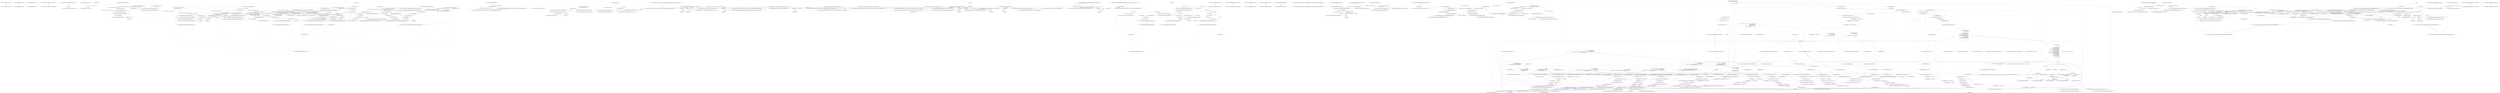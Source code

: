 digraph  {
m0_0 [cluster="Ninject.Syntax.IBindingInSyntax<T>.InSingletonScope()", file="ActivationStrategyTests.cs", label="Entry Ninject.Syntax.IBindingInSyntax<T>.InSingletonScope()", span="40-40"];
m0_1 [cluster="Ninject.Syntax.IBindingInSyntax<T>.InSingletonScope()", file="ActivationStrategyTests.cs", label="Exit Ninject.Syntax.IBindingInSyntax<T>.InSingletonScope()", span="40-40"];
m0_2 [cluster="Ninject.Syntax.IBindingInSyntax<T>.InTransientScope()", file="ActivationStrategyTests.cs", label="Entry Ninject.Syntax.IBindingInSyntax<T>.InTransientScope()", span="47-47"];
m0_3 [cluster="Ninject.Syntax.IBindingInSyntax<T>.InTransientScope()", file="ActivationStrategyTests.cs", label="Exit Ninject.Syntax.IBindingInSyntax<T>.InTransientScope()", span="47-47"];
m0_4 [cluster="Ninject.Syntax.IBindingInSyntax<T>.InThreadScope()", file="ActivationStrategyTests.cs", label="Entry Ninject.Syntax.IBindingInSyntax<T>.InThreadScope()", span="54-54"];
m0_5 [cluster="Ninject.Syntax.IBindingInSyntax<T>.InThreadScope()", file="ActivationStrategyTests.cs", label="Exit Ninject.Syntax.IBindingInSyntax<T>.InThreadScope()", span="54-54"];
m0_6 [cluster="Ninject.Syntax.IBindingInSyntax<T>.InScope(System.Func<Ninject.Activation.IContext, object>)", file="ActivationStrategyTests.cs", label="Entry Ninject.Syntax.IBindingInSyntax<T>.InScope(System.Func<Ninject.Activation.IContext, object>)", span="63-63"];
m0_7 [cluster="Ninject.Syntax.IBindingInSyntax<T>.InScope(System.Func<Ninject.Activation.IContext, object>)", file="ActivationStrategyTests.cs", label="Exit Ninject.Syntax.IBindingInSyntax<T>.InScope(System.Func<Ninject.Activation.IContext, object>)", span="63-63"];
m1_3 [cluster="Ninject.Infrastructure.Future<T>.implicit operator T(Ninject.Infrastructure.Future<T>)", file="CircularDependenciesTests.cs", label="Entry Ninject.Infrastructure.Future<T>.implicit operator T(Ninject.Infrastructure.Future<T>)", span="61-61"];
m1_4 [cluster="Ninject.Infrastructure.Future<T>.implicit operator T(Ninject.Infrastructure.Future<T>)", file="CircularDependenciesTests.cs", label="return future.Value;", span="63-63"];
m1_5 [cluster="Ninject.Infrastructure.Future<T>.implicit operator T(Ninject.Infrastructure.Future<T>)", file="CircularDependenciesTests.cs", label="Exit Ninject.Infrastructure.Future<T>.implicit operator T(Ninject.Infrastructure.Future<T>)", span="61-61"];
m1_0 [cluster="Ninject.Infrastructure.Future<T>.Future(System.Func<T>)", file="CircularDependenciesTests.cs", label="Entry Ninject.Infrastructure.Future<T>.Future(System.Func<T>)", span="51-51"];
m1_1 [cluster="Ninject.Infrastructure.Future<T>.Future(System.Func<T>)", file="CircularDependenciesTests.cs", label="Callback = callback", span="53-53"];
m1_2 [cluster="Ninject.Infrastructure.Future<T>.Future(System.Func<T>)", file="CircularDependenciesTests.cs", label="Exit Ninject.Infrastructure.Future<T>.Future(System.Func<T>)", span="51-51"];
m1_6 [file="CircularDependenciesTests.cs", label="Ninject.Infrastructure.Future<T>", span=""];
m2_12 [cluster="Mock<IKernelConfiguration>.cstr", file="ConditionalAttributeBindingTests.cs", label="Entry Mock<IKernelConfiguration>.cstr", span=""];
m2_27 [cluster="Ninject.Components.ComponentContainer.Add<TComponent, TImplementation>()", file="ConditionalAttributeBindingTests.cs", label="Entry Ninject.Components.ComponentContainer.Add<TComponent, TImplementation>()", span="63-63"];
m2_0 [cluster="Ninject.Tests.Unit.ComponentContainerTests.ComponentContainerContext.ComponentContainerContext()", file="ConditionalAttributeBindingTests.cs", label="Entry Ninject.Tests.Unit.ComponentContainerTests.ComponentContainerContext.ComponentContainerContext()", span="18-18"];
m2_1 [cluster="Ninject.Tests.Unit.ComponentContainerTests.ComponentContainerContext.ComponentContainerContext()", file="ConditionalAttributeBindingTests.cs", label="this.SetUp()", span="20-20"];
m2_2 [cluster="Ninject.Tests.Unit.ComponentContainerTests.ComponentContainerContext.ComponentContainerContext()", file="ConditionalAttributeBindingTests.cs", label="Exit Ninject.Tests.Unit.ComponentContainerTests.ComponentContainerContext.ComponentContainerContext()", span="18-18"];
m2_88 [cluster="Ninject.Tests.Unit.ComponentContainerTests.WhenRemoveAllIsCalled.RemovesAllMappings()", file="ConditionalAttributeBindingTests.cs", label="Entry Ninject.Tests.Unit.ComponentContainerTests.WhenRemoveAllIsCalled.RemovesAllMappings()", span="146-146"];
m2_89 [cluster="Ninject.Tests.Unit.ComponentContainerTests.WhenRemoveAllIsCalled.RemovesAllMappings()", file="ConditionalAttributeBindingTests.cs", label="container.Add<ITestService, TestServiceA>()", span="148-148"];
m2_90 [cluster="Ninject.Tests.Unit.ComponentContainerTests.WhenRemoveAllIsCalled.RemovesAllMappings()", file="ConditionalAttributeBindingTests.cs", label="var service1 = container.Get<ITestService>()", span="150-150"];
m2_91 [cluster="Ninject.Tests.Unit.ComponentContainerTests.WhenRemoveAllIsCalled.RemovesAllMappings()", file="ConditionalAttributeBindingTests.cs", label="service1.Should().NotBeNull()", span="151-151"];
m2_92 [cluster="Ninject.Tests.Unit.ComponentContainerTests.WhenRemoveAllIsCalled.RemovesAllMappings()", file="ConditionalAttributeBindingTests.cs", label="container.RemoveAll<ITestService>()", span="153-153"];
m2_93 [cluster="Ninject.Tests.Unit.ComponentContainerTests.WhenRemoveAllIsCalled.RemovesAllMappings()", file="ConditionalAttributeBindingTests.cs", label="Assert.Throws<InvalidOperationException>(() => container.Get<ITestService>())", span="154-154"];
m2_94 [cluster="Ninject.Tests.Unit.ComponentContainerTests.WhenRemoveAllIsCalled.RemovesAllMappings()", file="ConditionalAttributeBindingTests.cs", label="Exit Ninject.Tests.Unit.ComponentContainerTests.WhenRemoveAllIsCalled.RemovesAllMappings()", span="146-146"];
m2_28 [cluster="Unk.Should", file="ConditionalAttributeBindingTests.cs", label="Entry Unk.Should", span=""];
m2_16 [cluster="Unk.>", file="ConditionalAttributeBindingTests.cs", label="Entry Unk.>", span=""];
m2_60 [cluster="Unk.NotBeSameAs", file="ConditionalAttributeBindingTests.cs", label="Entry Unk.NotBeSameAs", span=""];
m2_70 [cluster="Unk.Be", file="ConditionalAttributeBindingTests.cs", label="Entry Unk.Be", span=""];
m2_59 [cluster="Ninject.Components.ComponentContainer.AddTransient<TComponent, TImplementation>()", file="ConditionalAttributeBindingTests.cs", label="Entry Ninject.Components.ComponentContainer.AddTransient<TComponent, TImplementation>()", span="75-75"];
m2_30 [cluster="Ninject.Tests.Unit.ComponentContainerTests.WhenGetIsCalled.ReturnsInstanceOfFirstRegisteredImplementation()", file="ConditionalAttributeBindingTests.cs", label="Entry Ninject.Tests.Unit.ComponentContainerTests.WhenGetIsCalled.ReturnsInstanceOfFirstRegisteredImplementation()", span="54-54"];
m2_31 [cluster="Ninject.Tests.Unit.ComponentContainerTests.WhenGetIsCalled.ReturnsInstanceOfFirstRegisteredImplementation()", file="ConditionalAttributeBindingTests.cs", label="container.Add<ITestService, TestServiceA>()", span="56-56"];
m2_32 [cluster="Ninject.Tests.Unit.ComponentContainerTests.WhenGetIsCalled.ReturnsInstanceOfFirstRegisteredImplementation()", file="ConditionalAttributeBindingTests.cs", label="container.Add<ITestService, TestServiceB>()", span="57-57"];
m2_33 [cluster="Ninject.Tests.Unit.ComponentContainerTests.WhenGetIsCalled.ReturnsInstanceOfFirstRegisteredImplementation()", file="ConditionalAttributeBindingTests.cs", label="var service = container.Get<ITestService>()", span="59-59"];
m2_34 [cluster="Ninject.Tests.Unit.ComponentContainerTests.WhenGetIsCalled.ReturnsInstanceOfFirstRegisteredImplementation()", file="ConditionalAttributeBindingTests.cs", label="service.Should().NotBeNull()", span="61-61"];
m2_35 [cluster="Ninject.Tests.Unit.ComponentContainerTests.WhenGetIsCalled.ReturnsInstanceOfFirstRegisteredImplementation()", file="ConditionalAttributeBindingTests.cs", label="service.Should().BeOfType<TestServiceA>()", span="62-62"];
m2_36 [cluster="Ninject.Tests.Unit.ComponentContainerTests.WhenGetIsCalled.ReturnsInstanceOfFirstRegisteredImplementation()", file="ConditionalAttributeBindingTests.cs", label="Exit Ninject.Tests.Unit.ComponentContainerTests.WhenGetIsCalled.ReturnsInstanceOfFirstRegisteredImplementation()", span="54-54"];
m2_37 [cluster="Ninject.Tests.Unit.ComponentContainerTests.WhenGetIsCalled.InjectsEnumeratorOfServicesWhenConstructorArgumentIsIEnumerable()", file="ConditionalAttributeBindingTests.cs", label="Entry Ninject.Tests.Unit.ComponentContainerTests.WhenGetIsCalled.InjectsEnumeratorOfServicesWhenConstructorArgumentIsIEnumerable()", span="66-66"];
m2_38 [cluster="Ninject.Tests.Unit.ComponentContainerTests.WhenGetIsCalled.InjectsEnumeratorOfServicesWhenConstructorArgumentIsIEnumerable()", file="ConditionalAttributeBindingTests.cs", label="container.Add<ITestService, TestServiceA>()", span="68-68"];
m2_39 [cluster="Ninject.Tests.Unit.ComponentContainerTests.WhenGetIsCalled.InjectsEnumeratorOfServicesWhenConstructorArgumentIsIEnumerable()", file="ConditionalAttributeBindingTests.cs", label="container.Add<ITestService, TestServiceB>()", span="69-69"];
m2_40 [cluster="Ninject.Tests.Unit.ComponentContainerTests.WhenGetIsCalled.InjectsEnumeratorOfServicesWhenConstructorArgumentIsIEnumerable()", file="ConditionalAttributeBindingTests.cs", label="container.Add<IAsksForEnumerable, AsksForEnumerable>()", span="70-70"];
m2_41 [cluster="Ninject.Tests.Unit.ComponentContainerTests.WhenGetIsCalled.InjectsEnumeratorOfServicesWhenConstructorArgumentIsIEnumerable()", file="ConditionalAttributeBindingTests.cs", label="var asks = container.Get<IAsksForEnumerable>()", span="72-72"];
m2_42 [cluster="Ninject.Tests.Unit.ComponentContainerTests.WhenGetIsCalled.InjectsEnumeratorOfServicesWhenConstructorArgumentIsIEnumerable()", file="ConditionalAttributeBindingTests.cs", label="asks.Should().NotBeNull()", span="74-74"];
m2_43 [cluster="Ninject.Tests.Unit.ComponentContainerTests.WhenGetIsCalled.InjectsEnumeratorOfServicesWhenConstructorArgumentIsIEnumerable()", file="ConditionalAttributeBindingTests.cs", label="asks.SecondService.Should().NotBeNull()", span="75-75"];
m2_44 [cluster="Ninject.Tests.Unit.ComponentContainerTests.WhenGetIsCalled.InjectsEnumeratorOfServicesWhenConstructorArgumentIsIEnumerable()", file="ConditionalAttributeBindingTests.cs", label="asks.SecondService.Should().BeOfType<TestServiceB>()", span="76-76"];
m2_45 [cluster="Ninject.Tests.Unit.ComponentContainerTests.WhenGetIsCalled.InjectsEnumeratorOfServicesWhenConstructorArgumentIsIEnumerable()", file="ConditionalAttributeBindingTests.cs", label="Exit Ninject.Tests.Unit.ComponentContainerTests.WhenGetIsCalled.InjectsEnumeratorOfServicesWhenConstructorArgumentIsIEnumerable()", span="66-66"];
m2_80 [cluster="Ninject.Tests.Unit.ComponentContainerTests.WhenGetAllIsCalledOnComponentContainer.ReturnsSameInstanceForTwoCallsForSameService()", file="ConditionalAttributeBindingTests.cs", label="Entry Ninject.Tests.Unit.ComponentContainerTests.WhenGetAllIsCalledOnComponentContainer.ReturnsSameInstanceForTwoCallsForSameService()", span="130-130"];
m2_81 [cluster="Ninject.Tests.Unit.ComponentContainerTests.WhenGetAllIsCalledOnComponentContainer.ReturnsSameInstanceForTwoCallsForSameService()", file="ConditionalAttributeBindingTests.cs", label="container.Add<ITestService, TestServiceA>()", span="132-132"];
m2_82 [cluster="Ninject.Tests.Unit.ComponentContainerTests.WhenGetAllIsCalledOnComponentContainer.ReturnsSameInstanceForTwoCallsForSameService()", file="ConditionalAttributeBindingTests.cs", label="var service1 = container.Get<ITestService>()", span="134-134"];
m2_83 [cluster="Ninject.Tests.Unit.ComponentContainerTests.WhenGetAllIsCalledOnComponentContainer.ReturnsSameInstanceForTwoCallsForSameService()", file="ConditionalAttributeBindingTests.cs", label="var service2 = container.Get<ITestService>()", span="135-135"];
m2_84 [cluster="Ninject.Tests.Unit.ComponentContainerTests.WhenGetAllIsCalledOnComponentContainer.ReturnsSameInstanceForTwoCallsForSameService()", file="ConditionalAttributeBindingTests.cs", label="service1.Should().NotBeNull()", span="137-137"];
m2_86 [cluster="Ninject.Tests.Unit.ComponentContainerTests.WhenGetAllIsCalledOnComponentContainer.ReturnsSameInstanceForTwoCallsForSameService()", file="ConditionalAttributeBindingTests.cs", label="service1.Should().BeSameAs(service2)", span="139-139"];
m2_85 [cluster="Ninject.Tests.Unit.ComponentContainerTests.WhenGetAllIsCalledOnComponentContainer.ReturnsSameInstanceForTwoCallsForSameService()", file="ConditionalAttributeBindingTests.cs", label="service2.Should().NotBeNull()", span="138-138"];
m2_87 [cluster="Ninject.Tests.Unit.ComponentContainerTests.WhenGetAllIsCalledOnComponentContainer.ReturnsSameInstanceForTwoCallsForSameService()", file="ConditionalAttributeBindingTests.cs", label="Exit Ninject.Tests.Unit.ComponentContainerTests.WhenGetAllIsCalledOnComponentContainer.ReturnsSameInstanceForTwoCallsForSameService()", span="130-130"];
m2_61 [cluster="Ninject.Tests.Unit.ComponentContainerTests.WhenGetAllIsCalledOnComponentContainer.ReturnsSeriesWithSingleItem()", file="ConditionalAttributeBindingTests.cs", label="Entry Ninject.Tests.Unit.ComponentContainerTests.WhenGetAllIsCalledOnComponentContainer.ReturnsSeriesWithSingleItem()", span="105-105"];
m2_62 [cluster="Ninject.Tests.Unit.ComponentContainerTests.WhenGetAllIsCalledOnComponentContainer.ReturnsSeriesWithSingleItem()", file="ConditionalAttributeBindingTests.cs", label="container.Add<ITestService, TestServiceA>()", span="107-107"];
m2_63 [cluster="Ninject.Tests.Unit.ComponentContainerTests.WhenGetAllIsCalledOnComponentContainer.ReturnsSeriesWithSingleItem()", file="ConditionalAttributeBindingTests.cs", label="var services = container.GetAll<ITestService>().ToList()", span="109-109"];
m2_64 [cluster="Ninject.Tests.Unit.ComponentContainerTests.WhenGetAllIsCalledOnComponentContainer.ReturnsSeriesWithSingleItem()", file="ConditionalAttributeBindingTests.cs", label="services.Should().NotBeNull()", span="111-111"];
m2_65 [cluster="Ninject.Tests.Unit.ComponentContainerTests.WhenGetAllIsCalledOnComponentContainer.ReturnsSeriesWithSingleItem()", file="ConditionalAttributeBindingTests.cs", label="services.Count.Should().Be(1)", span="112-112"];
m2_66 [cluster="Ninject.Tests.Unit.ComponentContainerTests.WhenGetAllIsCalledOnComponentContainer.ReturnsSeriesWithSingleItem()", file="ConditionalAttributeBindingTests.cs", label="services[0].Should().BeOfType<TestServiceA>()", span="113-113"];
m2_67 [cluster="Ninject.Tests.Unit.ComponentContainerTests.WhenGetAllIsCalledOnComponentContainer.ReturnsSeriesWithSingleItem()", file="ConditionalAttributeBindingTests.cs", label="Exit Ninject.Tests.Unit.ComponentContainerTests.WhenGetAllIsCalledOnComponentContainer.ReturnsSeriesWithSingleItem()", span="105-105"];
m2_53 [cluster="Ninject.Tests.Unit.ComponentContainerTests.WhenGetIsCalled.DifferentInstanceAreReturnedForTransients()", file="ConditionalAttributeBindingTests.cs", label="Entry Ninject.Tests.Unit.ComponentContainerTests.WhenGetIsCalled.DifferentInstanceAreReturnedForTransients()", span="91-91"];
m2_54 [cluster="Ninject.Tests.Unit.ComponentContainerTests.WhenGetIsCalled.DifferentInstanceAreReturnedForTransients()", file="ConditionalAttributeBindingTests.cs", label="container.AddTransient<ITestService, TestServiceA>()", span="93-93"];
m2_55 [cluster="Ninject.Tests.Unit.ComponentContainerTests.WhenGetIsCalled.DifferentInstanceAreReturnedForTransients()", file="ConditionalAttributeBindingTests.cs", label="var service1 = container.Get<ITestService>()", span="95-95"];
m2_56 [cluster="Ninject.Tests.Unit.ComponentContainerTests.WhenGetIsCalled.DifferentInstanceAreReturnedForTransients()", file="ConditionalAttributeBindingTests.cs", label="var service2 = container.Get<ITestService>()", span="96-96"];
m2_57 [cluster="Ninject.Tests.Unit.ComponentContainerTests.WhenGetIsCalled.DifferentInstanceAreReturnedForTransients()", file="ConditionalAttributeBindingTests.cs", label="service1.Should().NotBeSameAs(service2)", span="98-98"];
m2_58 [cluster="Ninject.Tests.Unit.ComponentContainerTests.WhenGetIsCalled.DifferentInstanceAreReturnedForTransients()", file="ConditionalAttributeBindingTests.cs", label="Exit Ninject.Tests.Unit.ComponentContainerTests.WhenGetIsCalled.DifferentInstanceAreReturnedForTransients()", span="91-91"];
m2_71 [cluster="Ninject.Tests.Unit.ComponentContainerTests.WhenGetAllIsCalledOnComponentContainer.ReturnsInstanceOfEachRegisteredImplementation()", file="ConditionalAttributeBindingTests.cs", label="Entry Ninject.Tests.Unit.ComponentContainerTests.WhenGetAllIsCalledOnComponentContainer.ReturnsInstanceOfEachRegisteredImplementation()", span="117-117"];
m2_72 [cluster="Ninject.Tests.Unit.ComponentContainerTests.WhenGetAllIsCalledOnComponentContainer.ReturnsInstanceOfEachRegisteredImplementation()", file="ConditionalAttributeBindingTests.cs", label="container.Add<ITestService, TestServiceA>()", span="119-119"];
m2_73 [cluster="Ninject.Tests.Unit.ComponentContainerTests.WhenGetAllIsCalledOnComponentContainer.ReturnsInstanceOfEachRegisteredImplementation()", file="ConditionalAttributeBindingTests.cs", label="container.Add<ITestService, TestServiceB>()", span="120-120"];
m2_74 [cluster="Ninject.Tests.Unit.ComponentContainerTests.WhenGetAllIsCalledOnComponentContainer.ReturnsInstanceOfEachRegisteredImplementation()", file="ConditionalAttributeBindingTests.cs", label="var services = container.GetAll<ITestService>().ToList()", span="121-121"];
m2_75 [cluster="Ninject.Tests.Unit.ComponentContainerTests.WhenGetAllIsCalledOnComponentContainer.ReturnsInstanceOfEachRegisteredImplementation()", file="ConditionalAttributeBindingTests.cs", label="services.Should().NotBeNull()", span="123-123"];
m2_76 [cluster="Ninject.Tests.Unit.ComponentContainerTests.WhenGetAllIsCalledOnComponentContainer.ReturnsInstanceOfEachRegisteredImplementation()", file="ConditionalAttributeBindingTests.cs", label="services.Count.Should().Be(2)", span="124-124"];
m2_77 [cluster="Ninject.Tests.Unit.ComponentContainerTests.WhenGetAllIsCalledOnComponentContainer.ReturnsInstanceOfEachRegisteredImplementation()", file="ConditionalAttributeBindingTests.cs", label="services[0].Should().BeOfType<TestServiceA>()", span="125-125"];
m2_78 [cluster="Ninject.Tests.Unit.ComponentContainerTests.WhenGetAllIsCalledOnComponentContainer.ReturnsInstanceOfEachRegisteredImplementation()", file="ConditionalAttributeBindingTests.cs", label="services[1].Should().BeOfType<TestServiceB>()", span="126-126"];
m2_79 [cluster="Ninject.Tests.Unit.ComponentContainerTests.WhenGetAllIsCalledOnComponentContainer.ReturnsInstanceOfEachRegisteredImplementation()", file="ConditionalAttributeBindingTests.cs", label="Exit Ninject.Tests.Unit.ComponentContainerTests.WhenGetAllIsCalledOnComponentContainer.ReturnsInstanceOfEachRegisteredImplementation()", span="117-117"];
m2_21 [cluster="Ninject.Tests.Unit.ComponentContainerTests.WhenGetIsCalled.ReturnsInstanceWhenOneImplementationIsRegistered()", file="ConditionalAttributeBindingTests.cs", label="Entry Ninject.Tests.Unit.ComponentContainerTests.WhenGetIsCalled.ReturnsInstanceWhenOneImplementationIsRegistered()", span="43-43"];
m2_22 [cluster="Ninject.Tests.Unit.ComponentContainerTests.WhenGetIsCalled.ReturnsInstanceWhenOneImplementationIsRegistered()", file="ConditionalAttributeBindingTests.cs", label="container.Add<ITestService, TestServiceA>()", span="45-45"];
m2_23 [cluster="Ninject.Tests.Unit.ComponentContainerTests.WhenGetIsCalled.ReturnsInstanceWhenOneImplementationIsRegistered()", color=red, community=0, file="ConditionalAttributeBindingTests.cs", label="-1: var service = container.Get<ITestService>()", span="47-47"];
m2_24 [cluster="Ninject.Tests.Unit.ComponentContainerTests.WhenGetIsCalled.ReturnsInstanceWhenOneImplementationIsRegistered()", file="ConditionalAttributeBindingTests.cs", label="service.Should().NotBeNull()", span="49-49"];
m2_25 [cluster="Ninject.Tests.Unit.ComponentContainerTests.WhenGetIsCalled.ReturnsInstanceWhenOneImplementationIsRegistered()", file="ConditionalAttributeBindingTests.cs", label="service.Should().BeOfType<TestServiceA>()", span="50-50"];
m2_26 [cluster="Ninject.Tests.Unit.ComponentContainerTests.WhenGetIsCalled.ReturnsInstanceWhenOneImplementationIsRegistered()", file="ConditionalAttributeBindingTests.cs", label="Exit Ninject.Tests.Unit.ComponentContainerTests.WhenGetIsCalled.ReturnsInstanceWhenOneImplementationIsRegistered()", span="43-43"];
m2_69 [cluster="System.Collections.Generic.IEnumerable<TSource>.ToList<TSource>()", file="ConditionalAttributeBindingTests.cs", label="Entry System.Collections.Generic.IEnumerable<TSource>.ToList<TSource>()", span="0-0"];
m2_99 [cluster="Ninject.Tests.Unit.ComponentContainerTests.WhenRemoveAllIsCalled.DisposesOfAllInstances()", file="ConditionalAttributeBindingTests.cs", label="Entry Ninject.Tests.Unit.ComponentContainerTests.WhenRemoveAllIsCalled.DisposesOfAllInstances()", span="158-158"];
m2_100 [cluster="Ninject.Tests.Unit.ComponentContainerTests.WhenRemoveAllIsCalled.DisposesOfAllInstances()", file="ConditionalAttributeBindingTests.cs", label="container.Add<ITestService, TestServiceA>()", span="160-160"];
m2_101 [cluster="Ninject.Tests.Unit.ComponentContainerTests.WhenRemoveAllIsCalled.DisposesOfAllInstances()", file="ConditionalAttributeBindingTests.cs", label="container.Add<ITestService, TestServiceB>()", span="161-161"];
m2_102 [cluster="Ninject.Tests.Unit.ComponentContainerTests.WhenRemoveAllIsCalled.DisposesOfAllInstances()", file="ConditionalAttributeBindingTests.cs", label="var services = container.GetAll<ITestService>().ToList()", span="163-163"];
m2_103 [cluster="Ninject.Tests.Unit.ComponentContainerTests.WhenRemoveAllIsCalled.DisposesOfAllInstances()", file="ConditionalAttributeBindingTests.cs", label="services.Should().NotBeNull()", span="164-164"];
m2_104 [cluster="Ninject.Tests.Unit.ComponentContainerTests.WhenRemoveAllIsCalled.DisposesOfAllInstances()", file="ConditionalAttributeBindingTests.cs", label="services.Count.Should().Be(2)", span="165-165"];
m2_106 [cluster="Ninject.Tests.Unit.ComponentContainerTests.WhenRemoveAllIsCalled.DisposesOfAllInstances()", file="ConditionalAttributeBindingTests.cs", label="services[0].IsDisposed.Should().BeTrue()", span="169-169"];
m2_107 [cluster="Ninject.Tests.Unit.ComponentContainerTests.WhenRemoveAllIsCalled.DisposesOfAllInstances()", file="ConditionalAttributeBindingTests.cs", label="services[1].IsDisposed.Should().BeTrue()", span="170-170"];
m2_105 [cluster="Ninject.Tests.Unit.ComponentContainerTests.WhenRemoveAllIsCalled.DisposesOfAllInstances()", file="ConditionalAttributeBindingTests.cs", label="container.RemoveAll<ITestService>()", span="167-167"];
m2_108 [cluster="Ninject.Tests.Unit.ComponentContainerTests.WhenRemoveAllIsCalled.DisposesOfAllInstances()", file="ConditionalAttributeBindingTests.cs", label="Exit Ninject.Tests.Unit.ComponentContainerTests.WhenRemoveAllIsCalled.DisposesOfAllInstances()", span="158-158"];
m2_68 [cluster="Ninject.Components.ComponentContainer.GetAll<T>()", file="ConditionalAttributeBindingTests.cs", label="Entry Ninject.Components.ComponentContainer.GetAll<T>()", span="145-145"];
m2_29 [cluster="Unk.NotBeNull", file="ConditionalAttributeBindingTests.cs", label="Entry Unk.NotBeNull", span=""];
m2_114 [cluster="System.Collections.Generic.IEnumerable<TSource>.First<TSource>()", file="ConditionalAttributeBindingTests.cs", label="Entry System.Collections.Generic.IEnumerable<TSource>.First<TSource>()", span="0-0"];
m2_52 [cluster="Unk.BeSameAs", file="ConditionalAttributeBindingTests.cs", label="Entry Unk.BeSameAs", span=""];
m2_96 [cluster="lambda expression", file="ConditionalAttributeBindingTests.cs", label="Entry lambda expression", span="154-154"];
m2_17 [cluster="lambda expression", file="ConditionalAttributeBindingTests.cs", label="Entry lambda expression", span="39-39"];
m2_18 [cluster="lambda expression", file="ConditionalAttributeBindingTests.cs", label="container.Get<ITestService>()", span="39-39"];
m2_19 [cluster="lambda expression", file="ConditionalAttributeBindingTests.cs", label="Exit lambda expression", span="39-39"];
m2_97 [cluster="lambda expression", file="ConditionalAttributeBindingTests.cs", label="container.Get<ITestService>()", span="154-154"];
m2_98 [cluster="lambda expression", file="ConditionalAttributeBindingTests.cs", label="Exit lambda expression", span="154-154"];
m2_46 [cluster="Ninject.Tests.Unit.ComponentContainerTests.WhenGetIsCalled.SameInstanceIsReturnedByDefault()", file="ConditionalAttributeBindingTests.cs", label="Entry Ninject.Tests.Unit.ComponentContainerTests.WhenGetIsCalled.SameInstanceIsReturnedByDefault()", span="80-80"];
m2_47 [cluster="Ninject.Tests.Unit.ComponentContainerTests.WhenGetIsCalled.SameInstanceIsReturnedByDefault()", file="ConditionalAttributeBindingTests.cs", label="container.Add<ITestService, TestServiceA>()", span="82-82"];
m2_48 [cluster="Ninject.Tests.Unit.ComponentContainerTests.WhenGetIsCalled.SameInstanceIsReturnedByDefault()", color=red, community=0, file="ConditionalAttributeBindingTests.cs", label="-1: var service1 = container.Get<ITestService>()", span="84-84"];
m2_49 [cluster="Ninject.Tests.Unit.ComponentContainerTests.WhenGetIsCalled.SameInstanceIsReturnedByDefault()", file="ConditionalAttributeBindingTests.cs", label="var service2 = container.Get<ITestService>()", span="85-85"];
m2_50 [cluster="Ninject.Tests.Unit.ComponentContainerTests.WhenGetIsCalled.SameInstanceIsReturnedByDefault()", file="ConditionalAttributeBindingTests.cs", label="service1.Should().BeSameAs(service2)", span="87-87"];
m2_51 [cluster="Ninject.Tests.Unit.ComponentContainerTests.WhenGetIsCalled.SameInstanceIsReturnedByDefault()", file="ConditionalAttributeBindingTests.cs", label="Exit Ninject.Tests.Unit.ComponentContainerTests.WhenGetIsCalled.SameInstanceIsReturnedByDefault()", span="80-80"];
m2_110 [cluster="Ninject.Tests.Unit.ComponentContainerTests.AsksForEnumerable.AsksForEnumerable(System.Collections.Generic.IEnumerable<Ninject.Tests.Unit.ComponentContainerTests.ITestService>)", file="ConditionalAttributeBindingTests.cs", label="Entry Ninject.Tests.Unit.ComponentContainerTests.AsksForEnumerable.AsksForEnumerable(System.Collections.Generic.IEnumerable<Ninject.Tests.Unit.ComponentContainerTests.ITestService>)", span="178-178"];
m2_111 [cluster="Ninject.Tests.Unit.ComponentContainerTests.AsksForEnumerable.AsksForEnumerable(System.Collections.Generic.IEnumerable<Ninject.Tests.Unit.ComponentContainerTests.ITestService>)", file="ConditionalAttributeBindingTests.cs", label="SecondService = services.Skip(1).First()", span="180-180"];
m2_112 [cluster="Ninject.Tests.Unit.ComponentContainerTests.AsksForEnumerable.AsksForEnumerable(System.Collections.Generic.IEnumerable<Ninject.Tests.Unit.ComponentContainerTests.ITestService>)", file="ConditionalAttributeBindingTests.cs", label="Exit Ninject.Tests.Unit.ComponentContainerTests.AsksForEnumerable.AsksForEnumerable(System.Collections.Generic.IEnumerable<Ninject.Tests.Unit.ComponentContainerTests.ITestService>)", span="178-178"];
m2_3 [cluster="Ninject.Tests.Unit.ComponentContainerTests.ComponentContainerContext.SetUp()", file="ConditionalAttributeBindingTests.cs", label="Entry Ninject.Tests.Unit.ComponentContainerTests.ComponentContainerContext.SetUp()", span="23-23"];
m2_4 [cluster="Ninject.Tests.Unit.ComponentContainerTests.ComponentContainerContext.SetUp()", file="ConditionalAttributeBindingTests.cs", label="this.container = new ComponentContainer()", span="25-25"];
m2_5 [cluster="Ninject.Tests.Unit.ComponentContainerTests.ComponentContainerContext.SetUp()", file="ConditionalAttributeBindingTests.cs", label="this.kernelMock = new Mock<IKernel>()", span="26-26"];
m2_6 [cluster="Ninject.Tests.Unit.ComponentContainerTests.ComponentContainerContext.SetUp()", file="ConditionalAttributeBindingTests.cs", label="this.kernelConfigurationMock = new Mock<IKernelConfiguration>()", span="27-27"];
m2_7 [cluster="Ninject.Tests.Unit.ComponentContainerTests.ComponentContainerContext.SetUp()", color=red, community=0, file="ConditionalAttributeBindingTests.cs", label="-1: this.container.Kernel = this.kernelMock.Object", span="29-29"];
m2_8 [cluster="Ninject.Tests.Unit.ComponentContainerTests.ComponentContainerContext.SetUp()", file="ConditionalAttributeBindingTests.cs", label="this.container.KernelConfiguration = this.kernelConfigurationMock.Object", span="30-30"];
m2_9 [cluster="Ninject.Tests.Unit.ComponentContainerTests.ComponentContainerContext.SetUp()", file="ConditionalAttributeBindingTests.cs", label="Exit Ninject.Tests.Unit.ComponentContainerTests.ComponentContainerContext.SetUp()", span="23-23"];
m2_10 [cluster="Ninject.Components.ComponentContainer.ComponentContainer()", file="ConditionalAttributeBindingTests.cs", label="Entry Ninject.Components.ComponentContainer.ComponentContainer()", span="25-25"];
m2_13 [cluster="Ninject.Tests.Unit.ComponentContainerTests.WhenGetIsCalled.ThrowsExceptionIfNoImplementationRegisteredForService()", file="ConditionalAttributeBindingTests.cs", label="Entry Ninject.Tests.Unit.ComponentContainerTests.WhenGetIsCalled.ThrowsExceptionIfNoImplementationRegisteredForService()", span="37-37"];
m2_14 [cluster="Ninject.Tests.Unit.ComponentContainerTests.WhenGetIsCalled.ThrowsExceptionIfNoImplementationRegisteredForService()", file="ConditionalAttributeBindingTests.cs", label="Assert.Throws<InvalidOperationException>(() => container.Get<ITestService>())", span="39-39"];
m2_15 [cluster="Ninject.Tests.Unit.ComponentContainerTests.WhenGetIsCalled.ThrowsExceptionIfNoImplementationRegisteredForService()", file="ConditionalAttributeBindingTests.cs", label="Exit Ninject.Tests.Unit.ComponentContainerTests.WhenGetIsCalled.ThrowsExceptionIfNoImplementationRegisteredForService()", span="37-37"];
m2_109 [cluster="Unk.BeTrue", file="ConditionalAttributeBindingTests.cs", label="Entry Unk.BeTrue", span=""];
m2_11 [cluster="Mock<IKernel>.cstr", file="ConditionalAttributeBindingTests.cs", label="Entry Mock<IKernel>.cstr", span=""];
m2_95 [cluster="Ninject.Components.ComponentContainer.RemoveAll<T>()", file="ConditionalAttributeBindingTests.cs", label="Entry Ninject.Components.ComponentContainer.RemoveAll<T>()", span="87-87"];
m2_20 [cluster="Ninject.Components.ComponentContainer.Get<T>()", file="ConditionalAttributeBindingTests.cs", label="Entry Ninject.Components.ComponentContainer.Get<T>()", span="134-134"];
m2_113 [cluster="System.Collections.Generic.IEnumerable<TSource>.Skip<TSource>(int)", file="ConditionalAttributeBindingTests.cs", label="Entry System.Collections.Generic.IEnumerable<TSource>.Skip<TSource>(int)", span="0-0"];
m2_115 [file="ConditionalAttributeBindingTests.cs", label="Ninject.Tests.Unit.ComponentContainerTests.ComponentContainerContext", span=""];
m2_116 [file="ConditionalAttributeBindingTests.cs", label="Ninject.Tests.Unit.ComponentContainerTests.WhenGetIsCalled", span=""];
m2_117 [file="ConditionalAttributeBindingTests.cs", label="Ninject.Tests.Unit.ComponentContainerTests.WhenGetAllIsCalledOnComponentContainer", span=""];
m2_118 [file="ConditionalAttributeBindingTests.cs", label="Ninject.Tests.Unit.ComponentContainerTests.WhenRemoveAllIsCalled", span=""];
m2_119 [file="ConditionalAttributeBindingTests.cs", label="Ninject.Tests.Unit.ComponentContainerTests.AsksForEnumerable", span=""];
m3_12 [cluster="Ninject.Activation.Strategies.ActivationStrategyFor<T>.Deactivate(Ninject.Activation.IContext, T)", file="ConditionalBindingWhenParentTests.cs", label="Entry Ninject.Activation.Strategies.ActivationStrategyFor<T>.Deactivate(Ninject.Activation.IContext, T)", span="66-66"];
m3_14 [cluster="Ninject.Activation.Strategies.ActivationStrategyFor<T>.Deactivate(Ninject.Activation.IContext, T)", file="ConditionalBindingWhenParentTests.cs", label="Exit Ninject.Activation.Strategies.ActivationStrategyFor<T>.Deactivate(Ninject.Activation.IContext, T)", span="66-66"];
m3_6 [cluster="Ninject.Activation.Strategies.ActivationStrategyFor<T>.Activate(Ninject.Activation.IContext, T)", file="ConditionalBindingWhenParentTests.cs", label="Entry Ninject.Activation.Strategies.ActivationStrategyFor<T>.Activate(Ninject.Activation.IContext, T)", span="59-59"];
m3_13 [cluster="Ninject.Activation.Strategies.ActivationStrategyFor<T>.Activate(Ninject.Activation.IContext, T)", file="ConditionalBindingWhenParentTests.cs", label="Exit Ninject.Activation.Strategies.ActivationStrategyFor<T>.Activate(Ninject.Activation.IContext, T)", span="59-59"];
m3_7 [cluster="Ninject.Activation.Strategies.ActivationStrategyFor<T>.Deactivate(Ninject.Activation.IContext)", file="ConditionalBindingWhenParentTests.cs", label="Entry Ninject.Activation.Strategies.ActivationStrategyFor<T>.Deactivate(Ninject.Activation.IContext)", span="46-46"];
m3_8 [cluster="Ninject.Activation.Strategies.ActivationStrategyFor<T>.Deactivate(Ninject.Activation.IContext)", file="ConditionalBindingWhenParentTests.cs", label="Ensure.ArgumentNotNull(context, ''context'')", span="48-48"];
m3_9 [cluster="Ninject.Activation.Strategies.ActivationStrategyFor<T>.Deactivate(Ninject.Activation.IContext)", file="ConditionalBindingWhenParentTests.cs", label="context.Instance is T", span="50-50"];
m3_10 [cluster="Ninject.Activation.Strategies.ActivationStrategyFor<T>.Deactivate(Ninject.Activation.IContext)", file="ConditionalBindingWhenParentTests.cs", label="Deactivate(context, (T)context.Instance)", span="51-51"];
m3_11 [cluster="Ninject.Activation.Strategies.ActivationStrategyFor<T>.Deactivate(Ninject.Activation.IContext)", file="ConditionalBindingWhenParentTests.cs", label="Exit Ninject.Activation.Strategies.ActivationStrategyFor<T>.Deactivate(Ninject.Activation.IContext)", span="46-46"];
m3_5 [cluster="Ninject.Infrastructure.Ensure.ArgumentNotNull(object, string)", file="ConditionalBindingWhenParentTests.cs", label="Entry Ninject.Infrastructure.Ensure.ArgumentNotNull(object, string)", span="24-24"];
m3_0 [cluster="Ninject.Activation.Strategies.ActivationStrategyFor<T>.Activate(Ninject.Activation.IContext)", file="ConditionalBindingWhenParentTests.cs", label="Entry Ninject.Activation.Strategies.ActivationStrategyFor<T>.Activate(Ninject.Activation.IContext)", span="34-34"];
m3_1 [cluster="Ninject.Activation.Strategies.ActivationStrategyFor<T>.Activate(Ninject.Activation.IContext)", file="ConditionalBindingWhenParentTests.cs", label="Ensure.ArgumentNotNull(context, ''context'')", span="36-36"];
m3_2 [cluster="Ninject.Activation.Strategies.ActivationStrategyFor<T>.Activate(Ninject.Activation.IContext)", file="ConditionalBindingWhenParentTests.cs", label="context.Instance is T", span="38-38"];
m3_3 [cluster="Ninject.Activation.Strategies.ActivationStrategyFor<T>.Activate(Ninject.Activation.IContext)", file="ConditionalBindingWhenParentTests.cs", label="Activate(context, (T)context.Instance)", span="39-39"];
m3_4 [cluster="Ninject.Activation.Strategies.ActivationStrategyFor<T>.Activate(Ninject.Activation.IContext)", file="ConditionalBindingWhenParentTests.cs", label="Exit Ninject.Activation.Strategies.ActivationStrategyFor<T>.Activate(Ninject.Activation.IContext)", span="34-34"];
m3_15 [file="ConditionalBindingWhenParentTests.cs", label="Ninject.Activation.Strategies.ActivationStrategyFor<T>", span=""];
m4_38 [cluster="Ninject.ExtensionsForIResolutionRoot.GetAll<T>(Ninject.Infrastructure.IResolutionRoot, System.Func<Ninject.Bindings.IBindingMetadata, bool>, params Ninject.Parameters.IParameter[])", file="ConstantTests.cs", label="Entry Ninject.ExtensionsForIResolutionRoot.GetAll<T>(Ninject.Infrastructure.IResolutionRoot, System.Func<Ninject.Bindings.IBindingMetadata, bool>, params Ninject.Parameters.IParameter[])", span="37-37"];
m4_39 [cluster="Ninject.ExtensionsForIResolutionRoot.GetAll<T>(Ninject.Infrastructure.IResolutionRoot, System.Func<Ninject.Bindings.IBindingMetadata, bool>, params Ninject.Parameters.IParameter[])", file="ConstantTests.cs", label="return root.Resolve(typeof(T), new[] { new PredicateConstraint(predicate) }, parameters).Select(ctx => ctx.Resolve()).Cast<T>();", span="39-39"];
m4_40 [cluster="Ninject.ExtensionsForIResolutionRoot.GetAll<T>(Ninject.Infrastructure.IResolutionRoot, System.Func<Ninject.Bindings.IBindingMetadata, bool>, params Ninject.Parameters.IParameter[])", file="ConstantTests.cs", label="Exit Ninject.ExtensionsForIResolutionRoot.GetAll<T>(Ninject.Infrastructure.IResolutionRoot, System.Func<Ninject.Bindings.IBindingMetadata, bool>, params Ninject.Parameters.IParameter[])", span="37-37"];
m4_57 [cluster="Ninject.ExtensionsForIResolutionRoot.Get(Ninject.Infrastructure.IResolutionRoot, System.Type, System.Func<Ninject.Bindings.IBindingMetadata, bool>, params Ninject.Parameters.IParameter[])", file="ConstantTests.cs", label="Entry Ninject.ExtensionsForIResolutionRoot.Get(Ninject.Infrastructure.IResolutionRoot, System.Type, System.Func<Ninject.Bindings.IBindingMetadata, bool>, params Ninject.Parameters.IParameter[])", span="52-52"];
m4_58 [cluster="Ninject.ExtensionsForIResolutionRoot.Get(Ninject.Infrastructure.IResolutionRoot, System.Type, System.Func<Ninject.Bindings.IBindingMetadata, bool>, params Ninject.Parameters.IParameter[])", file="ConstantTests.cs", label="return root.Resolve(type, new[] { new PredicateConstraint(predicate) }, parameters).Select(ctx => ctx.Resolve()).FirstOrDefault();", span="54-54"];
m4_59 [cluster="Ninject.ExtensionsForIResolutionRoot.Get(Ninject.Infrastructure.IResolutionRoot, System.Type, System.Func<Ninject.Bindings.IBindingMetadata, bool>, params Ninject.Parameters.IParameter[])", file="ConstantTests.cs", label="Exit Ninject.ExtensionsForIResolutionRoot.Get(Ninject.Infrastructure.IResolutionRoot, System.Type, System.Func<Ninject.Bindings.IBindingMetadata, bool>, params Ninject.Parameters.IParameter[])", span="52-52"];
m4_0 [cluster="Ninject.ExtensionsForIResolutionRoot.Get<T>(Ninject.Infrastructure.IResolutionRoot, params Ninject.Parameters.IParameter[])", file="ConstantTests.cs", label="Entry Ninject.ExtensionsForIResolutionRoot.Get<T>(Ninject.Infrastructure.IResolutionRoot, params Ninject.Parameters.IParameter[])", span="12-12"];
m4_1 [cluster="Ninject.ExtensionsForIResolutionRoot.Get<T>(Ninject.Infrastructure.IResolutionRoot, params Ninject.Parameters.IParameter[])", color=green, community=0, file="ConstantTests.cs", label="-1: return root.Resolve(typeof(T), new IConstraint[0], parameters).Select(ctx => ctx.Resolve()).Cast<T>().FirstOrDefault();", span="14-14"];
m4_2 [cluster="Ninject.ExtensionsForIResolutionRoot.Get<T>(Ninject.Infrastructure.IResolutionRoot, params Ninject.Parameters.IParameter[])", file="ConstantTests.cs", label="Exit Ninject.ExtensionsForIResolutionRoot.Get<T>(Ninject.Infrastructure.IResolutionRoot, params Ninject.Parameters.IParameter[])", span="12-12"];
m4_76 [cluster="Ninject.ExtensionsForIResolutionRoot.GetAll(Ninject.Infrastructure.IResolutionRoot, System.Type, System.Func<Ninject.Bindings.IBindingMetadata, bool>, params Ninject.Parameters.IParameter[])", file="ConstantTests.cs", label="Entry Ninject.ExtensionsForIResolutionRoot.GetAll(Ninject.Infrastructure.IResolutionRoot, System.Type, System.Func<Ninject.Bindings.IBindingMetadata, bool>, params Ninject.Parameters.IParameter[])", span="67-67"];
m4_77 [cluster="Ninject.ExtensionsForIResolutionRoot.GetAll(Ninject.Infrastructure.IResolutionRoot, System.Type, System.Func<Ninject.Bindings.IBindingMetadata, bool>, params Ninject.Parameters.IParameter[])", file="ConstantTests.cs", label="return root.Resolve(type, new[] { new PredicateConstraint(predicate) }, parameters).Select(ctx => ctx.Resolve());", span="69-69"];
m4_78 [cluster="Ninject.ExtensionsForIResolutionRoot.GetAll(Ninject.Infrastructure.IResolutionRoot, System.Type, System.Func<Ninject.Bindings.IBindingMetadata, bool>, params Ninject.Parameters.IParameter[])", file="ConstantTests.cs", label="Exit Ninject.ExtensionsForIResolutionRoot.GetAll(Ninject.Infrastructure.IResolutionRoot, System.Type, System.Func<Ninject.Bindings.IBindingMetadata, bool>, params Ninject.Parameters.IParameter[])", span="67-67"];
m4_5 [cluster="Unk.>", file="ConstantTests.cs", label="Entry Unk.>", span=""];
m4_21 [cluster="Ninject.Resolution.PredicateConstraint.PredicateConstraint(System.Func<Ninject.Bindings.IBindingMetadata, bool>)", file="ConstantTests.cs", label="Entry Ninject.Resolution.PredicateConstraint.PredicateConstraint(System.Func<Ninject.Bindings.IBindingMetadata, bool>)", span="9-9"];
m4_10 [cluster="Ninject.Activation.IContext.Resolve()", file="ConstantTests.cs", label="Entry Ninject.Activation.IContext.Resolve()", span="18-18"];
m4_44 [cluster="Ninject.ExtensionsForIResolutionRoot.Get(Ninject.Infrastructure.IResolutionRoot, System.Type, params Ninject.Parameters.IParameter[])", file="ConstantTests.cs", label="Entry Ninject.ExtensionsForIResolutionRoot.Get(Ninject.Infrastructure.IResolutionRoot, System.Type, params Ninject.Parameters.IParameter[])", span="42-42"];
m4_45 [cluster="Ninject.ExtensionsForIResolutionRoot.Get(Ninject.Infrastructure.IResolutionRoot, System.Type, params Ninject.Parameters.IParameter[])", file="ConstantTests.cs", label="return root.Resolve(type, new IConstraint[0], parameters).Select(ctx => ctx.Resolve()).FirstOrDefault();", span="44-44"];
m4_46 [cluster="Ninject.ExtensionsForIResolutionRoot.Get(Ninject.Infrastructure.IResolutionRoot, System.Type, params Ninject.Parameters.IParameter[])", file="ConstantTests.cs", label="Exit Ninject.ExtensionsForIResolutionRoot.Get(Ninject.Infrastructure.IResolutionRoot, System.Type, params Ninject.Parameters.IParameter[])", span="42-42"];
m4_63 [cluster="Ninject.ExtensionsForIResolutionRoot.GetAll(Ninject.Infrastructure.IResolutionRoot, System.Type, params Ninject.Parameters.IParameter[])", file="ConstantTests.cs", label="Entry Ninject.ExtensionsForIResolutionRoot.GetAll(Ninject.Infrastructure.IResolutionRoot, System.Type, params Ninject.Parameters.IParameter[])", span="57-57"];
m4_64 [cluster="Ninject.ExtensionsForIResolutionRoot.GetAll(Ninject.Infrastructure.IResolutionRoot, System.Type, params Ninject.Parameters.IParameter[])", file="ConstantTests.cs", label="return root.Resolve(type, new IConstraint[0], parameters).Select(ctx => ctx.Resolve());", span="59-59"];
m4_65 [cluster="Ninject.ExtensionsForIResolutionRoot.GetAll(Ninject.Infrastructure.IResolutionRoot, System.Type, params Ninject.Parameters.IParameter[])", file="ConstantTests.cs", label="Exit Ninject.ExtensionsForIResolutionRoot.GetAll(Ninject.Infrastructure.IResolutionRoot, System.Type, params Ninject.Parameters.IParameter[])", span="57-57"];
m4_11 [cluster="Ninject.ExtensionsForIResolutionRoot.Get<T>(Ninject.Infrastructure.IResolutionRoot, string, params Ninject.Parameters.IParameter[])", file="ConstantTests.cs", label="Entry Ninject.ExtensionsForIResolutionRoot.Get<T>(Ninject.Infrastructure.IResolutionRoot, string, params Ninject.Parameters.IParameter[])", span="17-17"];
m4_12 [cluster="Ninject.ExtensionsForIResolutionRoot.Get<T>(Ninject.Infrastructure.IResolutionRoot, string, params Ninject.Parameters.IParameter[])", color=green, community=0, file="ConstantTests.cs", label="-1: return root.Get<T>(m => m.Name == name, parameters);", span="19-19"];
m4_13 [cluster="Ninject.ExtensionsForIResolutionRoot.Get<T>(Ninject.Infrastructure.IResolutionRoot, string, params Ninject.Parameters.IParameter[])", file="ConstantTests.cs", label="Exit Ninject.ExtensionsForIResolutionRoot.Get<T>(Ninject.Infrastructure.IResolutionRoot, string, params Ninject.Parameters.IParameter[])", span="17-17"];
m4_14 [cluster="Ninject.Infrastructure.IResolutionRoot.Get<T>(System.Func<Ninject.Bindings.IBindingMetadata, bool>, params Ninject.Parameters.IParameter[])", file="ConstantTests.cs", label="Entry Ninject.Infrastructure.IResolutionRoot.Get<T>(System.Func<Ninject.Bindings.IBindingMetadata, bool>, params Ninject.Parameters.IParameter[])", span="22-22"];
m4_25 [cluster="Ninject.ExtensionsForIResolutionRoot.GetAll<T>(Ninject.Infrastructure.IResolutionRoot, params Ninject.Parameters.IParameter[])", file="ConstantTests.cs", label="Entry Ninject.ExtensionsForIResolutionRoot.GetAll<T>(Ninject.Infrastructure.IResolutionRoot, params Ninject.Parameters.IParameter[])", span="27-27"];
m4_26 [cluster="Ninject.ExtensionsForIResolutionRoot.GetAll<T>(Ninject.Infrastructure.IResolutionRoot, params Ninject.Parameters.IParameter[])", file="ConstantTests.cs", label="return root.Resolve(typeof(T), new IConstraint[0], parameters).Select(ctx => ctx.Resolve()).Cast<T>();", span="29-29"];
m4_27 [cluster="Ninject.ExtensionsForIResolutionRoot.GetAll<T>(Ninject.Infrastructure.IResolutionRoot, params Ninject.Parameters.IParameter[])", file="ConstantTests.cs", label="Exit Ninject.ExtensionsForIResolutionRoot.GetAll<T>(Ninject.Infrastructure.IResolutionRoot, params Ninject.Parameters.IParameter[])", span="27-27"];
m4_18 [cluster="Ninject.ExtensionsForIResolutionRoot.Get<T>(Ninject.Infrastructure.IResolutionRoot, System.Func<Ninject.Bindings.IBindingMetadata, bool>, params Ninject.Parameters.IParameter[])", file="ConstantTests.cs", label="Entry Ninject.ExtensionsForIResolutionRoot.Get<T>(Ninject.Infrastructure.IResolutionRoot, System.Func<Ninject.Bindings.IBindingMetadata, bool>, params Ninject.Parameters.IParameter[])", span="22-22"];
m4_19 [cluster="Ninject.ExtensionsForIResolutionRoot.Get<T>(Ninject.Infrastructure.IResolutionRoot, System.Func<Ninject.Bindings.IBindingMetadata, bool>, params Ninject.Parameters.IParameter[])", file="ConstantTests.cs", label="return (T)root.Resolve(typeof(T), new[] { new PredicateConstraint(predicate) }, parameters).Select(ctx => ctx.Resolve()).FirstOrDefault();", span="24-24"];
m4_20 [cluster="Ninject.ExtensionsForIResolutionRoot.Get<T>(Ninject.Infrastructure.IResolutionRoot, System.Func<Ninject.Bindings.IBindingMetadata, bool>, params Ninject.Parameters.IParameter[])", file="ConstantTests.cs", label="Exit Ninject.ExtensionsForIResolutionRoot.Get<T>(Ninject.Infrastructure.IResolutionRoot, System.Func<Ninject.Bindings.IBindingMetadata, bool>, params Ninject.Parameters.IParameter[])", span="22-22"];
m4_3 [cluster="Ninject.Infrastructure.IResolutionRoot.Resolve(System.Type, System.Collections.Generic.IEnumerable<Ninject.Resolution.IConstraint>, System.Collections.Generic.IEnumerable<Ninject.Parameters.IParameter>)", file="ConstantTests.cs", label="Entry Ninject.Infrastructure.IResolutionRoot.Resolve(System.Type, System.Collections.Generic.IEnumerable<Ninject.Resolution.IConstraint>, System.Collections.Generic.IEnumerable<Ninject.Parameters.IParameter>)", span="10-10"];
m4_79 [cluster="lambda expression", file="ConstantTests.cs", label="Entry lambda expression", span="69-69"];
m4_7 [cluster="lambda expression", file="ConstantTests.cs", label="Entry lambda expression", span="14-14"];
m4_8 [cluster="lambda expression", color=green, community=0, file="ConstantTests.cs", label="-1: ctx.Resolve()", span="14-14"];
m4_9 [cluster="lambda expression", file="ConstantTests.cs", label="Exit lambda expression", span="14-14"];
m4_15 [cluster="lambda expression", file="ConstantTests.cs", label="Entry lambda expression", span="19-19"];
m4_16 [cluster="lambda expression", color=green, community=0, file="ConstantTests.cs", label="-1: m.Name == name", span="19-19"];
m4_17 [cluster="lambda expression", file="ConstantTests.cs", label="Exit lambda expression", span="19-19"];
m4_23 [cluster="lambda expression", file="ConstantTests.cs", label="ctx.Resolve()", span="24-24"];
m4_29 [cluster="lambda expression", file="ConstantTests.cs", label="ctx.Resolve()", span="29-29"];
m4_42 [cluster="lambda expression", file="ConstantTests.cs", label="ctx.Resolve()", span="39-39"];
m4_48 [cluster="lambda expression", file="ConstantTests.cs", label="ctx.Resolve()", span="44-44"];
m4_61 [cluster="lambda expression", file="ConstantTests.cs", label="ctx.Resolve()", span="54-54"];
m4_67 [cluster="lambda expression", file="ConstantTests.cs", label="ctx.Resolve()", span="59-59"];
m4_80 [cluster="lambda expression", file="ConstantTests.cs", label="ctx.Resolve()", span="69-69"];
m4_22 [cluster="lambda expression", file="ConstantTests.cs", label="Entry lambda expression", span="24-24"];
m4_28 [cluster="lambda expression", file="ConstantTests.cs", label="Entry lambda expression", span="29-29"];
m4_41 [cluster="lambda expression", file="ConstantTests.cs", label="Entry lambda expression", span="39-39"];
m4_47 [cluster="lambda expression", file="ConstantTests.cs", label="Entry lambda expression", span="44-44"];
m4_60 [cluster="lambda expression", file="ConstantTests.cs", label="Entry lambda expression", span="54-54"];
m4_66 [cluster="lambda expression", file="ConstantTests.cs", label="Entry lambda expression", span="59-59"];
m4_24 [cluster="lambda expression", file="ConstantTests.cs", label="Exit lambda expression", span="24-24"];
m4_30 [cluster="lambda expression", file="ConstantTests.cs", label="Exit lambda expression", span="29-29"];
m4_43 [cluster="lambda expression", file="ConstantTests.cs", label="Exit lambda expression", span="39-39"];
m4_49 [cluster="lambda expression", file="ConstantTests.cs", label="Exit lambda expression", span="44-44"];
m4_62 [cluster="lambda expression", file="ConstantTests.cs", label="Exit lambda expression", span="54-54"];
m4_68 [cluster="lambda expression", file="ConstantTests.cs", label="Exit lambda expression", span="59-59"];
m4_81 [cluster="lambda expression", file="ConstantTests.cs", label="Exit lambda expression", span="69-69"];
m4_6 [cluster="Unk.FirstOrDefault", file="ConstantTests.cs", label="Entry Unk.FirstOrDefault", span=""];
m4_4 [cluster="Unk.Select", file="ConstantTests.cs", label="Entry Unk.Select", span=""];
m4_82 [file="ConstantTests.cs", label=string, span=""];
m5_0 [cluster="Ninject.Planning.Bindings.Resolvers.StandardBindingResolver.Resolve(Ninject.Infrastructure.Multimap<System.Type, Ninject.Planning.Bindings.IBinding>, System.Type)", file="ConstructorSelectionTests.cs", label="Entry Ninject.Planning.Bindings.Resolvers.StandardBindingResolver.Resolve(Ninject.Infrastructure.Multimap<System.Type, Ninject.Planning.Bindings.IBinding>, System.Type)", span="31-31"];
m5_1 [cluster="Ninject.Planning.Bindings.Resolvers.StandardBindingResolver.Resolve(Ninject.Infrastructure.Multimap<System.Type, Ninject.Planning.Bindings.IBinding>, System.Type)", color=red, community=0, file="ConstructorSelectionTests.cs", label="-1: return bindings[service].ToEnumerable();", span="33-33"];
m5_2 [cluster="Ninject.Planning.Bindings.Resolvers.StandardBindingResolver.Resolve(Ninject.Infrastructure.Multimap<System.Type, Ninject.Planning.Bindings.IBinding>, System.Type)", file="ConstructorSelectionTests.cs", label="Exit Ninject.Planning.Bindings.Resolvers.StandardBindingResolver.Resolve(Ninject.Infrastructure.Multimap<System.Type, Ninject.Planning.Bindings.IBinding>, System.Type)", span="31-31"];
m5_3 [cluster="System.Collections.Generic.IEnumerable<T>.ToEnumerable<T>()", file="ConstructorSelectionTests.cs", label="Ninject.Tests.Fakes.Shield", span=""];
m6_9 [cluster="Ninject.Syntax.IBindingToSyntax<T1>.ToSelf()", file="DefaultParameterTests.cs", label="Entry Ninject.Syntax.IBindingToSyntax<T1>.ToSelf()", span="41-41"];
m6_14 [cluster="Ninject.Tests.Integration.DefaultParameterTests.SpecificValueShouldBeUsedWhenMapped()", file="DefaultParameterTests.cs", label="Entry Ninject.Tests.Integration.DefaultParameterTests.SpecificValueShouldBeUsedWhenMapped()", span="23-23"];
m6_15 [cluster="Ninject.Tests.Integration.DefaultParameterTests.SpecificValueShouldBeUsedWhenMapped()", color=red, community=0, file="DefaultParameterTests.cs", label="-1: IKernel kernel = new StandardKernel()", span="25-25"];
m6_16 [cluster="Ninject.Tests.Integration.DefaultParameterTests.SpecificValueShouldBeUsedWhenMapped()", color=green, community=0, file="DefaultParameterTests.cs", label="-1: kernel.Bind<Shield>().ToSelf()", span="27-27"];
m6_17 [cluster="Ninject.Tests.Integration.DefaultParameterTests.SpecificValueShouldBeUsedWhenMapped()", color=green, community=0, file="DefaultParameterTests.cs", label="-1: kernel.Bind<ShieldColor>().ToConstant(ShieldColor.Blue)", span="28-28"];
m6_18 [cluster="Ninject.Tests.Integration.DefaultParameterTests.SpecificValueShouldBeUsedWhenMapped()", color=red, community=0, file="DefaultParameterTests.cs", label="-1: var shield = kernel.Get<Shield>()", span="30-30"];
m6_19 [cluster="Ninject.Tests.Integration.DefaultParameterTests.SpecificValueShouldBeUsedWhenMapped()", color=red, community=0, file="DefaultParameterTests.cs", label="-1: shield.Should().NotBeNull()", span="31-31"];
m6_20 [cluster="Ninject.Tests.Integration.DefaultParameterTests.SpecificValueShouldBeUsedWhenMapped()", color=red, community=0, file="DefaultParameterTests.cs", label="-1: shield.Color.Should().Be(ShieldColor.Blue)", span="32-32"];
m6_21 [cluster="Ninject.Tests.Integration.DefaultParameterTests.SpecificValueShouldBeUsedWhenMapped()", file="DefaultParameterTests.cs", label="Exit Ninject.Tests.Integration.DefaultParameterTests.SpecificValueShouldBeUsedWhenMapped()", span="23-23"];
m6_8 [cluster="Ninject.Syntax.IBindingRoot.Bind<T>()", file="DefaultParameterTests.cs", label="Entry Ninject.Syntax.IBindingRoot.Bind<T>()", span="38-38"];
m6_22 [cluster="Ninject.Syntax.IBindingToSyntax<T1>.ToConstant<TImplementation>(TImplementation)", file="DefaultParameterTests.cs", label="Entry Ninject.Syntax.IBindingToSyntax<T1>.ToConstant<TImplementation>(TImplementation)", span="107-107"];
m6_23 [cluster="Ninject.Tests.Integration.DefaultParameterTests.SpecificValueShouldBeUsedWhenSupplied()", file="DefaultParameterTests.cs", label="Entry Ninject.Tests.Integration.DefaultParameterTests.SpecificValueShouldBeUsedWhenSupplied()", span="37-37"];
m6_24 [cluster="Ninject.Tests.Integration.DefaultParameterTests.SpecificValueShouldBeUsedWhenSupplied()", color=green, community=0, file="DefaultParameterTests.cs", label="-1: IKernel kernel = new StandardKernel()", span="39-39"];
m6_25 [cluster="Ninject.Tests.Integration.DefaultParameterTests.SpecificValueShouldBeUsedWhenSupplied()", color=red, community=0, file="DefaultParameterTests.cs", label="-1: kernel.Bind<Shield>().ToSelf().WithConstructorArgument(''color'', ShieldColor.Orange)", span="41-41"];
m6_26 [cluster="Ninject.Tests.Integration.DefaultParameterTests.SpecificValueShouldBeUsedWhenSupplied()", color=red, community=0, file="DefaultParameterTests.cs", label="-1: var shield = kernel.Get<Shield>()", span="43-43"];
m6_27 [cluster="Ninject.Tests.Integration.DefaultParameterTests.SpecificValueShouldBeUsedWhenSupplied()", color=red, community=0, file="DefaultParameterTests.cs", label="-1: shield.Should().NotBeNull()", span="44-44"];
m6_28 [cluster="Ninject.Tests.Integration.DefaultParameterTests.SpecificValueShouldBeUsedWhenSupplied()", color=green, community=0, file="DefaultParameterTests.cs", label="-1: shield.Color.Should().Be(ShieldColor.Orange)", span="45-45"];
m6_29 [cluster="Ninject.Tests.Integration.DefaultParameterTests.SpecificValueShouldBeUsedWhenSupplied()", file="DefaultParameterTests.cs", label="Exit Ninject.Tests.Integration.DefaultParameterTests.SpecificValueShouldBeUsedWhenSupplied()", span="37-37"];
m6_31 [cluster="Ninject.Tests.Integration.DefaultParameterTests.DefaultValuesShouldNotInflunceInjectionsToOtherTypes()", file="DefaultParameterTests.cs", label="Entry Ninject.Tests.Integration.DefaultParameterTests.DefaultValuesShouldNotInflunceInjectionsToOtherTypes()", span="50-50"];
m6_32 [cluster="Ninject.Tests.Integration.DefaultParameterTests.DefaultValuesShouldNotInflunceInjectionsToOtherTypes()", color=red, community=0, file="DefaultParameterTests.cs", label="-1: IKernel kernel = new StandardKernel()", span="52-52"];
m6_33 [cluster="Ninject.Tests.Integration.DefaultParameterTests.DefaultValuesShouldNotInflunceInjectionsToOtherTypes()", color=red, community=0, file="DefaultParameterTests.cs", label="-1: kernel.Bind<Shield>().ToSelf()", span="54-54"];
m6_34 [cluster="Ninject.Tests.Integration.DefaultParameterTests.DefaultValuesShouldNotInflunceInjectionsToOtherTypes()", color=green, community=0, file="DefaultParameterTests.cs", label="-1: kernel.Bind<KiteShield>().ToSelf()", span="55-55"];
m6_35 [cluster="Ninject.Tests.Integration.DefaultParameterTests.DefaultValuesShouldNotInflunceInjectionsToOtherTypes()", color=red, community=0, file="DefaultParameterTests.cs", label="-1: var shield1 = kernel.Get<Shield>()", span="57-57"];
m6_36 [cluster="Ninject.Tests.Integration.DefaultParameterTests.DefaultValuesShouldNotInflunceInjectionsToOtherTypes()", color=green, community=0, file="DefaultParameterTests.cs", label="-1: var shield2 = kernel.Get<KiteShield>()", span="58-58"];
m6_37 [cluster="Ninject.Tests.Integration.DefaultParameterTests.DefaultValuesShouldNotInflunceInjectionsToOtherTypes()", color=red, community=0, file="DefaultParameterTests.cs", label="-1: shield1.Should().NotBeNull()", span="60-60"];
m6_38 [cluster="Ninject.Tests.Integration.DefaultParameterTests.DefaultValuesShouldNotInflunceInjectionsToOtherTypes()", color=green, community=0, file="DefaultParameterTests.cs", label="-1: shield1.Color.Should().Be(ShieldColor.Red)", span="61-61"];
m6_39 [cluster="Ninject.Tests.Integration.DefaultParameterTests.DefaultValuesShouldNotInflunceInjectionsToOtherTypes()", color=red, community=0, file="DefaultParameterTests.cs", label="-1: shield2.Should().NotBeNull()", span="63-63"];
m6_40 [cluster="Ninject.Tests.Integration.DefaultParameterTests.DefaultValuesShouldNotInflunceInjectionsToOtherTypes()", color=green, community=0, file="DefaultParameterTests.cs", label="-1: shield2.Color.Should().Be(ShieldColor.Orange)", span="64-64"];
m6_41 [cluster="Ninject.Tests.Integration.DefaultParameterTests.DefaultValuesShouldNotInflunceInjectionsToOtherTypes()", file="DefaultParameterTests.cs", label="Exit Ninject.Tests.Integration.DefaultParameterTests.DefaultValuesShouldNotInflunceInjectionsToOtherTypes()", span="50-50"];
m6_13 [cluster="Unk.Be", file="DefaultParameterTests.cs", label="Entry Unk.Be", span=""];
m6_30 [cluster="Ninject.Syntax.IBindingWithSyntax<T>.WithConstructorArgument(string, object)", file="DefaultParameterTests.cs", label="Entry Ninject.Syntax.IBindingWithSyntax<T>.WithConstructorArgument(string, object)", span="43-43"];
m6_7 [cluster="Ninject.StandardKernel.StandardKernel(params Ninject.Modules.INinjectModule[])", file="DefaultParameterTests.cs", label="Entry Ninject.StandardKernel.StandardKernel(params Ninject.Modules.INinjectModule[])", span="45-45"];
m6_10 [cluster="Ninject.Syntax.IResolutionRoot.Get<T>(params Ninject.Parameters.IParameter[])", file="DefaultParameterTests.cs", label="Entry Ninject.Syntax.IResolutionRoot.Get<T>(params Ninject.Parameters.IParameter[])", span="34-34"];
m6_12 [cluster="Unk.NotBeNull", file="DefaultParameterTests.cs", label="Entry Unk.NotBeNull", span=""];
m6_0 [cluster="Ninject.Tests.Integration.DefaultParameterTests.DefaultValueShouldBeUsedWhenNoneSupplied()", file="DefaultParameterTests.cs", label="Entry Ninject.Tests.Integration.DefaultParameterTests.DefaultValueShouldBeUsedWhenNoneSupplied()", span="10-10"];
m6_1 [cluster="Ninject.Tests.Integration.DefaultParameterTests.DefaultValueShouldBeUsedWhenNoneSupplied()", color=green, community=0, file="DefaultParameterTests.cs", label="-1: IKernel kernel = new StandardKernel()", span="12-12"];
m6_2 [cluster="Ninject.Tests.Integration.DefaultParameterTests.DefaultValueShouldBeUsedWhenNoneSupplied()", color=green, community=0, file="DefaultParameterTests.cs", label="-1: kernel.Bind<Shield>().ToSelf()", span="14-14"];
m6_3 [cluster="Ninject.Tests.Integration.DefaultParameterTests.DefaultValueShouldBeUsedWhenNoneSupplied()", color=green, community=0, file="DefaultParameterTests.cs", label="-1: var shield = kernel.Get<Shield>()", span="16-16"];
m6_4 [cluster="Ninject.Tests.Integration.DefaultParameterTests.DefaultValueShouldBeUsedWhenNoneSupplied()", color=green, community=0, file="DefaultParameterTests.cs", label="-1: shield.Should().NotBeNull()", span="17-17"];
m6_5 [cluster="Ninject.Tests.Integration.DefaultParameterTests.DefaultValueShouldBeUsedWhenNoneSupplied()", color=green, community=0, file="DefaultParameterTests.cs", label="-1: shield.Color.Should().Be(ShieldColor.Red)", span="18-18"];
m6_6 [cluster="Ninject.Tests.Integration.DefaultParameterTests.DefaultValueShouldBeUsedWhenNoneSupplied()", file="DefaultParameterTests.cs", label="Exit Ninject.Tests.Integration.DefaultParameterTests.DefaultValueShouldBeUsedWhenNoneSupplied()", span="10-10"];
m6_11 [cluster="Unk.Should", file="DefaultParameterTests.cs", label="Entry Unk.Should", span=""];
m7_6 [cluster="Ninject.Web.Mvc.IControllerRegistry.GetController(RequestContext, string)", file="EnumerableDependenciesContext.cs", label="Entry Ninject.Web.Mvc.IControllerRegistry.GetController(RequestContext, string)", span="12-12"];
m7_7 [cluster="Ninject.Web.Mvc.IControllerRegistry.GetController(RequestContext, string)", file="EnumerableDependenciesContext.cs", label="Exit Ninject.Web.Mvc.IControllerRegistry.GetController(RequestContext, string)", span="12-12"];
m7_2 [cluster="Ninject.Web.Mvc.IControllerRegistry.RegisterAllControllersIn(System.Reflection.Assembly)", file="EnumerableDependenciesContext.cs", label="Entry Ninject.Web.Mvc.IControllerRegistry.RegisterAllControllersIn(System.Reflection.Assembly)", span="9-9"];
m7_3 [cluster="Ninject.Web.Mvc.IControllerRegistry.RegisterAllControllersIn(System.Reflection.Assembly)", file="EnumerableDependenciesContext.cs", label="Exit Ninject.Web.Mvc.IControllerRegistry.RegisterAllControllersIn(System.Reflection.Assembly)", span="9-9"];
m7_4 [cluster="Ninject.Web.Mvc.IControllerRegistry.Register(string, System.Type)", file="EnumerableDependenciesContext.cs", label="Entry Ninject.Web.Mvc.IControllerRegistry.Register(string, System.Type)", span="11-11"];
m7_5 [cluster="Ninject.Web.Mvc.IControllerRegistry.Register(string, System.Type)", file="EnumerableDependenciesContext.cs", label="Exit Ninject.Web.Mvc.IControllerRegistry.Register(string, System.Type)", span="11-11"];
m7_0 [cluster="Ninject.Web.Mvc.IControllerRegistry.RegisterAllControllersIn(string)", file="EnumerableDependenciesContext.cs", label="Entry Ninject.Web.Mvc.IControllerRegistry.RegisterAllControllersIn(string)", span="8-8"];
m7_1 [cluster="Ninject.Web.Mvc.IControllerRegistry.RegisterAllControllersIn(string)", file="EnumerableDependenciesContext.cs", label="Exit Ninject.Web.Mvc.IControllerRegistry.RegisterAllControllersIn(string)", span="8-8"];
m8_4 [cluster="Ninject.Syntax.IResolutionRoot.Resolve(Ninject.Activation.IRequest)", file="ExternalInjectionTests.cs", label="Entry Ninject.Syntax.IResolutionRoot.Resolve(Ninject.Activation.IRequest)", span="53-53"];
m8_5 [cluster="Ninject.Syntax.IResolutionRoot.Resolve(Ninject.Activation.IRequest)", file="ExternalInjectionTests.cs", label="Exit Ninject.Syntax.IResolutionRoot.Resolve(Ninject.Activation.IRequest)", span="53-53"];
m8_2 [cluster="Ninject.Syntax.IResolutionRoot.Resolve(System.Type, System.Func<Ninject.Planning.Bindings.IBindingMetadata, bool>, System.Collections.Generic.IEnumerable<Ninject.Parameters.IParameter>)", file="ExternalInjectionTests.cs", label="Entry Ninject.Syntax.IResolutionRoot.Resolve(System.Type, System.Func<Ninject.Planning.Bindings.IBindingMetadata, bool>, System.Collections.Generic.IEnumerable<Ninject.Parameters.IParameter>)", span="46-46"];
m8_3 [cluster="Ninject.Syntax.IResolutionRoot.Resolve(System.Type, System.Func<Ninject.Planning.Bindings.IBindingMetadata, bool>, System.Collections.Generic.IEnumerable<Ninject.Parameters.IParameter>)", file="ExternalInjectionTests.cs", label="Exit Ninject.Syntax.IResolutionRoot.Resolve(System.Type, System.Func<Ninject.Planning.Bindings.IBindingMetadata, bool>, System.Collections.Generic.IEnumerable<Ninject.Parameters.IParameter>)", span="46-46"];
m8_0 [cluster="Ninject.Syntax.IResolutionRoot.CanResolve(Ninject.Activation.IRequest)", file="ExternalInjectionTests.cs", label="Entry Ninject.Syntax.IResolutionRoot.CanResolve(Ninject.Activation.IRequest)", span="37-37"];
m8_1 [cluster="Ninject.Syntax.IResolutionRoot.CanResolve(Ninject.Activation.IRequest)", file="ExternalInjectionTests.cs", label="Exit Ninject.Syntax.IResolutionRoot.CanResolve(Ninject.Activation.IRequest)", span="37-37"];
m10_18 [cluster="Ninject.Tests.Integration.ModuleLoadingTests.ModuleLoadingContext.CreateModule(string)", file="ModuleLoadingContext.cs", label="Entry Ninject.Tests.Integration.ModuleLoadingTests.ModuleLoadingContext.CreateModule(string)", span="28-28"];
m10_19 [cluster="Ninject.Tests.Integration.ModuleLoadingTests.ModuleLoadingContext.CreateModule(string)", file="ModuleLoadingContext.cs", label="return this.CreateModuleMock(name).Object;", span="30-30"];
m10_20 [cluster="Ninject.Tests.Integration.ModuleLoadingTests.ModuleLoadingContext.CreateModule(string)", file="ModuleLoadingContext.cs", label="Exit Ninject.Tests.Integration.ModuleLoadingTests.ModuleLoadingContext.CreateModule(string)", span="28-28"];
m10_4 [cluster="Ninject.Tests.Integration.ModuleLoadingTests.ModuleLoadingContext.GetRegularMockModuleName()", file="ModuleLoadingContext.cs", label="Entry Ninject.Tests.Integration.ModuleLoadingTests.ModuleLoadingContext.GetRegularMockModuleName()", span="15-15"];
m10_5 [cluster="Ninject.Tests.Integration.ModuleLoadingTests.ModuleLoadingContext.GetRegularMockModuleName()", file="ModuleLoadingContext.cs", label="return ''TestModuleName'';", span="17-17"];
m10_6 [cluster="Ninject.Tests.Integration.ModuleLoadingTests.ModuleLoadingContext.GetRegularMockModuleName()", file="ModuleLoadingContext.cs", label="Exit Ninject.Tests.Integration.ModuleLoadingTests.ModuleLoadingContext.GetRegularMockModuleName()", span="15-15"];
m10_3 [cluster="Ninject.StandardKernel.StandardKernel(params Ninject.Modules.INinjectModule[])", file="ModuleLoadingContext.cs", label="Entry Ninject.StandardKernel.StandardKernel(params Ninject.Modules.INinjectModule[])", span="45-45"];
m10_13 [cluster="Unk.SetupGet", file="ModuleLoadingContext.cs", label="Entry Unk.SetupGet", span=""];
m10_14 [cluster="Unk.Returns", file="ModuleLoadingContext.cs", label="Entry Unk.Returns", span=""];
m10_12 [cluster="Mock<INinjectModule>.cstr", file="ModuleLoadingContext.cs", label="Entry Mock<INinjectModule>.cstr", span=""];
m10_15 [cluster="lambda expression", file="ModuleLoadingContext.cs", label="Entry lambda expression", span="23-23"];
m10_16 [cluster="lambda expression", file="ModuleLoadingContext.cs", label="x.Name", span="23-23"];
m10_17 [cluster="lambda expression", file="ModuleLoadingContext.cs", label="Exit lambda expression", span="23-23"];
m10_0 [cluster="Ninject.Tests.Integration.ModuleLoadingTests.ModuleLoadingContext.ModuleLoadingContext()", file="ModuleLoadingContext.cs", label="Entry Ninject.Tests.Integration.ModuleLoadingTests.ModuleLoadingContext.ModuleLoadingContext()", span="8-8"];
m10_1 [cluster="Ninject.Tests.Integration.ModuleLoadingTests.ModuleLoadingContext.ModuleLoadingContext()", file="ModuleLoadingContext.cs", label="this.Kernel = new StandardKernel()", span="10-10"];
m10_2 [cluster="Ninject.Tests.Integration.ModuleLoadingTests.ModuleLoadingContext.ModuleLoadingContext()", file="ModuleLoadingContext.cs", label="Exit Ninject.Tests.Integration.ModuleLoadingTests.ModuleLoadingContext.ModuleLoadingContext()", span="8-8"];
m10_7 [cluster="Ninject.Tests.Integration.ModuleLoadingTests.ModuleLoadingContext.CreateModuleMock(string)", file="ModuleLoadingContext.cs", label="Entry Ninject.Tests.Integration.ModuleLoadingTests.ModuleLoadingContext.CreateModuleMock(string)", span="20-20"];
m10_8 [cluster="Ninject.Tests.Integration.ModuleLoadingTests.ModuleLoadingContext.CreateModuleMock(string)", file="ModuleLoadingContext.cs", label="var moduleMock = new Mock<INinjectModule>()", span="22-22"];
m10_9 [cluster="Ninject.Tests.Integration.ModuleLoadingTests.ModuleLoadingContext.CreateModuleMock(string)", file="ModuleLoadingContext.cs", label="moduleMock.SetupGet(x => x.Name).Returns(name)", span="23-23"];
m10_10 [cluster="Ninject.Tests.Integration.ModuleLoadingTests.ModuleLoadingContext.CreateModuleMock(string)", file="ModuleLoadingContext.cs", label="return moduleMock;", span="25-25"];
m10_11 [cluster="Ninject.Tests.Integration.ModuleLoadingTests.ModuleLoadingContext.CreateModuleMock(string)", file="ModuleLoadingContext.cs", label="Exit Ninject.Tests.Integration.ModuleLoadingTests.ModuleLoadingContext.CreateModuleMock(string)", span="20-20"];
m10_21 [file="ModuleLoadingContext.cs", label="Ninject.Tests.Integration.ModuleLoadingTests.ModuleLoadingContext", span=""];
m11_9 [cluster="Ninject.Syntax.IBindingRoot.Bind<T>()", file="NamedPropertyInjectionTests.cs", label="Entry Ninject.Syntax.IBindingRoot.Bind<T>()", span="38-38"];
m11_10 [cluster="Ninject.Syntax.IBindingToSyntax<T1>.To<TImplementation>()", file="NamedPropertyInjectionTests.cs", label="Entry Ninject.Syntax.IBindingToSyntax<T1>.To<TImplementation>()", span="48-48"];
m11_11 [cluster="Ninject.Syntax.IBindingNamedSyntax<T>.Named(string)", file="NamedPropertyInjectionTests.cs", label="Entry Ninject.Syntax.IBindingNamedSyntax<T>.Named(string)", span="37-37"];
m11_21 [cluster="Unk.>", file="NamedPropertyInjectionTests.cs", label="Entry Unk.>", span=""];
m11_22 [cluster="Ninject.Tests.Integration.NamedPropertyInjectionTests.NamedAttributeOfPropertiesDefinedOnBaseClassAreRespected()", file="NamedPropertyInjectionTests.cs", label="Entry Ninject.Tests.Integration.NamedPropertyInjectionTests.NamedAttributeOfPropertiesDefinedOnBaseClassAreRespected()", span="32-32"];
m11_23 [cluster="Ninject.Tests.Integration.NamedPropertyInjectionTests.NamedAttributeOfPropertiesDefinedOnBaseClassAreRespected()", file="NamedPropertyInjectionTests.cs", label="var ninja = this.kernel.Get<NinjaWithSpecialMaster>()", span="34-34"];
m11_24 [cluster="Ninject.Tests.Integration.NamedPropertyInjectionTests.NamedAttributeOfPropertiesDefinedOnBaseClassAreRespected()", file="NamedPropertyInjectionTests.cs", label="ninja.MainWeapon.Should().BeOfType<Sword>()", span="36-36"];
m11_25 [cluster="Ninject.Tests.Integration.NamedPropertyInjectionTests.NamedAttributeOfPropertiesDefinedOnBaseClassAreRespected()", file="NamedPropertyInjectionTests.cs", label="ninja.OffhandWeapon.Should().BeOfType<ShortSword>()", span="37-37"];
m11_26 [cluster="Ninject.Tests.Integration.NamedPropertyInjectionTests.NamedAttributeOfPropertiesDefinedOnBaseClassAreRespected()", file="NamedPropertyInjectionTests.cs", label="ninja.SecretWeaponAccessor.Should().BeOfType<Shuriken>()", span="38-38"];
m11_27 [cluster="Ninject.Tests.Integration.NamedPropertyInjectionTests.NamedAttributeOfPropertiesDefinedOnBaseClassAreRespected()", file="NamedPropertyInjectionTests.cs", label="ninja.VerySecretWeaponAccessor.Should().BeOfType<Dagger>()", span="39-39"];
m11_28 [cluster="Ninject.Tests.Integration.NamedPropertyInjectionTests.NamedAttributeOfPropertiesDefinedOnBaseClassAreRespected()", file="NamedPropertyInjectionTests.cs", label="Exit Ninject.Tests.Integration.NamedPropertyInjectionTests.NamedAttributeOfPropertiesDefinedOnBaseClassAreRespected()", span="32-32"];
m11_8 [cluster="Ninject.NinjectSettings.NinjectSettings()", file="NamedPropertyInjectionTests.cs", label="Entry Ninject.NinjectSettings.NinjectSettings()", span="19-19"];
m11_12 [cluster="Ninject.Tests.Integration.NamedPropertyInjectionTests.NamedAttributeOfPropertiesAreRespected()", file="NamedPropertyInjectionTests.cs", label="Entry Ninject.Tests.Integration.NamedPropertyInjectionTests.NamedAttributeOfPropertiesAreRespected()", span="21-21"];
m11_13 [cluster="Ninject.Tests.Integration.NamedPropertyInjectionTests.NamedAttributeOfPropertiesAreRespected()", file="NamedPropertyInjectionTests.cs", label="var ninja = this.kernel.Get<OwnStyleNinja>()", span="23-23"];
m11_14 [cluster="Ninject.Tests.Integration.NamedPropertyInjectionTests.NamedAttributeOfPropertiesAreRespected()", file="NamedPropertyInjectionTests.cs", label="ninja.MainWeapon.Should().BeOfType<Sword>()", span="25-25"];
m11_15 [cluster="Ninject.Tests.Integration.NamedPropertyInjectionTests.NamedAttributeOfPropertiesAreRespected()", file="NamedPropertyInjectionTests.cs", label="ninja.OffhandWeapon.Should().BeOfType<ShortSword>()", span="26-26"];
m11_16 [cluster="Ninject.Tests.Integration.NamedPropertyInjectionTests.NamedAttributeOfPropertiesAreRespected()", file="NamedPropertyInjectionTests.cs", label="ninja.SecretWeaponAccessor.Should().BeOfType<Shuriken>()", span="27-27"];
m11_17 [cluster="Ninject.Tests.Integration.NamedPropertyInjectionTests.NamedAttributeOfPropertiesAreRespected()", file="NamedPropertyInjectionTests.cs", label="ninja.VerySecretWeaponAccessor.Should().BeOfType<Dagger>()", span="28-28"];
m11_18 [cluster="Ninject.Tests.Integration.NamedPropertyInjectionTests.NamedAttributeOfPropertiesAreRespected()", file="NamedPropertyInjectionTests.cs", label="Exit Ninject.Tests.Integration.NamedPropertyInjectionTests.NamedAttributeOfPropertiesAreRespected()", span="21-21"];
m11_7 [cluster="Ninject.StandardKernel.StandardKernel(Ninject.INinjectSettings, params Ninject.Modules.INinjectModule[])", file="NamedPropertyInjectionTests.cs", label="Entry Ninject.StandardKernel.StandardKernel(Ninject.INinjectSettings, params Ninject.Modules.INinjectModule[])", span="54-54"];
m11_19 [cluster="Ninject.Syntax.IResolutionRoot.Get<T>(params Ninject.Parameters.IParameter[])", file="NamedPropertyInjectionTests.cs", label="Entry Ninject.Syntax.IResolutionRoot.Get<T>(params Ninject.Parameters.IParameter[])", span="34-34"];
m11_0 [cluster="Ninject.Tests.Integration.NamedPropertyInjectionTests.NamedPropertyInjectionTests()", file="NamedPropertyInjectionTests.cs", label="Entry Ninject.Tests.Integration.NamedPropertyInjectionTests.NamedPropertyInjectionTests()", span="11-11"];
m11_1 [cluster="Ninject.Tests.Integration.NamedPropertyInjectionTests.NamedPropertyInjectionTests()", file="NamedPropertyInjectionTests.cs", label="this.kernel = new StandardKernel(new NinjectSettings() { InjectNonPublic = true, InjectParentPrivateProperties = true })", span="13-13"];
m11_2 [cluster="Ninject.Tests.Integration.NamedPropertyInjectionTests.NamedPropertyInjectionTests()", file="NamedPropertyInjectionTests.cs", label="this.kernel.Bind<IWeapon>().To<Sword>().Named(''Main'')", span="14-14"];
m11_3 [cluster="Ninject.Tests.Integration.NamedPropertyInjectionTests.NamedPropertyInjectionTests()", file="NamedPropertyInjectionTests.cs", label="this.kernel.Bind<IWeapon>().To<ShortSword>().Named(''Offhand'')", span="15-15"];
m11_4 [cluster="Ninject.Tests.Integration.NamedPropertyInjectionTests.NamedPropertyInjectionTests()", file="NamedPropertyInjectionTests.cs", label="this.kernel.Bind<IWeapon>().To<Shuriken>().Named(''Secret'')", span="16-16"];
m11_5 [cluster="Ninject.Tests.Integration.NamedPropertyInjectionTests.NamedPropertyInjectionTests()", file="NamedPropertyInjectionTests.cs", label="this.kernel.Bind<IWeapon>().To<Dagger>().Named(''VerySecret'')", span="17-17"];
m11_6 [cluster="Ninject.Tests.Integration.NamedPropertyInjectionTests.NamedPropertyInjectionTests()", file="NamedPropertyInjectionTests.cs", label="Exit Ninject.Tests.Integration.NamedPropertyInjectionTests.NamedPropertyInjectionTests()", span="11-11"];
m11_20 [cluster="Unk.Should", file="NamedPropertyInjectionTests.cs", label="Entry Unk.Should", span=""];
m11_29 [file="NamedPropertyInjectionTests.cs", label="Ninject.Tests.Integration.NamedPropertyInjectionTests", span=""];
m12_163 [cluster="CommandLine.Text.HelpText.AutoBuild<T>(CommandLine.ParserResult<T>)", file="ProviderTests.cs", label="Entry CommandLine.Text.HelpText.AutoBuild<T>(CommandLine.ParserResult<T>)", span="260-260"];
m12_78 [cluster="CommandLine.Tests.Unit.Text.HelpTextTests.Long_help_text_without_spaces()", file="ProviderTests.cs", label="Entry CommandLine.Tests.Unit.Text.HelpTextTests.Long_help_text_without_spaces()", span="157-157"];
m12_82 [cluster="CommandLine.Tests.Unit.Text.HelpTextTests.Long_help_text_without_spaces()", file="ProviderTests.cs", label="var lines = sut.ToString().ToNotEmptyLines()", span="169-169"];
m12_79 [cluster="CommandLine.Tests.Unit.Text.HelpTextTests.Long_help_text_without_spaces()", file="ProviderTests.cs", label="var sut = new HelpText(new HeadingInfo(''CommandLine.Tests.dll'', ''1.9.4.131''))", span="161-161"];
m12_83 [cluster="CommandLine.Tests.Unit.Text.HelpTextTests.Long_help_text_without_spaces()", file="ProviderTests.cs", label="lines[1].ShouldBeEquivalentTo(''  v, verbose    Before '')", span="170-170"];
m12_84 [cluster="CommandLine.Tests.Unit.Text.HelpTextTests.Long_help_text_without_spaces()", file="ProviderTests.cs", label="lines[2].ShouldBeEquivalentTo(''                012345678901234567890123'')", span="171-171"];
m12_85 [cluster="CommandLine.Tests.Unit.Text.HelpTextTests.Long_help_text_without_spaces()", file="ProviderTests.cs", label="lines[3].ShouldBeEquivalentTo(''                After'')", span="172-172"];
m12_86 [cluster="CommandLine.Tests.Unit.Text.HelpTextTests.Long_help_text_without_spaces()", file="ProviderTests.cs", label="lines[4].ShouldBeEquivalentTo(''  input-file    Before '')", span="173-173"];
m12_87 [cluster="CommandLine.Tests.Unit.Text.HelpTextTests.Long_help_text_without_spaces()", file="ProviderTests.cs", label="lines[5].ShouldBeEquivalentTo(''                012345678901234567890123'')", span="174-174"];
m12_88 [cluster="CommandLine.Tests.Unit.Text.HelpTextTests.Long_help_text_without_spaces()", file="ProviderTests.cs", label="lines[6].ShouldBeEquivalentTo(''                456789 After'')", span="175-175"];
m12_81 [cluster="CommandLine.Tests.Unit.Text.HelpTextTests.Long_help_text_without_spaces()", file="ProviderTests.cs", label="sut.AddOptions(\r\n                new NotParsed<FakeOptionsWithLongDescriptionAndNoSpaces>(\r\n                    TypeInfo.Create(typeof(FakeOptionsWithLongDescriptionAndNoSpaces)),\r\n                    Enumerable.Empty<Error>()))", span="163-166"];
m12_80 [cluster="CommandLine.Tests.Unit.Text.HelpTextTests.Long_help_text_without_spaces()", file="ProviderTests.cs", label="sut.MaximumDisplayWidth = 40", span="162-162"];
m12_89 [cluster="CommandLine.Tests.Unit.Text.HelpTextTests.Long_help_text_without_spaces()", file="ProviderTests.cs", label="Exit CommandLine.Tests.Unit.Text.HelpTextTests.Long_help_text_without_spaces()", span="157-157"];
m12_20 [cluster="CommandLine.Text.HelpText.AddPostOptionsLine(string)", file="ProviderTests.cs", label="Entry CommandLine.Text.HelpText.AddPostOptionsLine(string)", span="333-333"];
m12_35 [cluster="CommandLine.TypeInfo.Create(System.Type)", file="ProviderTests.cs", label="Entry CommandLine.TypeInfo.Create(System.Type)", span="29-29"];
m12_66 [cluster="CommandLine.Tests.Unit.Text.HelpTextTests.When_help_text_is_longer_than_width_it_will_wrap_around_as_if_in_a_column()", file="ProviderTests.cs", label="Entry CommandLine.Tests.Unit.Text.HelpTextTests.When_help_text_is_longer_than_width_it_will_wrap_around_as_if_in_a_column()", span="134-134"];
m12_70 [cluster="CommandLine.Tests.Unit.Text.HelpTextTests.When_help_text_is_longer_than_width_it_will_wrap_around_as_if_in_a_column()", file="ProviderTests.cs", label="var lines = sut.ToString().Split(new[] { Environment.NewLine }, StringSplitOptions.None)", span="146-146"];
m12_67 [cluster="CommandLine.Tests.Unit.Text.HelpTextTests.When_help_text_is_longer_than_width_it_will_wrap_around_as_if_in_a_column()", file="ProviderTests.cs", label="var sut = new HelpText(new HeadingInfo(''CommandLine.Tests.dll'', ''1.9.4.131''))", span="138-138"];
m12_71 [cluster="CommandLine.Tests.Unit.Text.HelpTextTests.When_help_text_is_longer_than_width_it_will_wrap_around_as_if_in_a_column()", file="ProviderTests.cs", label="lines[2].ShouldBeEquivalentTo(''  v, verbose    This is the description'')", span="147-147"];
m12_72 [cluster="CommandLine.Tests.Unit.Text.HelpTextTests.When_help_text_is_longer_than_width_it_will_wrap_around_as_if_in_a_column()", file="ProviderTests.cs", label="lines[3].ShouldBeEquivalentTo(''                of the verbosity to '')", span="149-149"];
m12_73 [cluster="CommandLine.Tests.Unit.Text.HelpTextTests.When_help_text_is_longer_than_width_it_will_wrap_around_as_if_in_a_column()", file="ProviderTests.cs", label="lines[4].ShouldBeEquivalentTo(''                test out the wrapping '')", span="150-150"];
m12_74 [cluster="CommandLine.Tests.Unit.Text.HelpTextTests.When_help_text_is_longer_than_width_it_will_wrap_around_as_if_in_a_column()", file="ProviderTests.cs", label="lines[5].ShouldBeEquivalentTo(''                capabilities of the '')", span="151-151"];
m12_75 [cluster="CommandLine.Tests.Unit.Text.HelpTextTests.When_help_text_is_longer_than_width_it_will_wrap_around_as_if_in_a_column()", file="ProviderTests.cs", label="lines[6].ShouldBeEquivalentTo(''                Help Text.'')", span="152-152"];
m12_69 [cluster="CommandLine.Tests.Unit.Text.HelpTextTests.When_help_text_is_longer_than_width_it_will_wrap_around_as_if_in_a_column()", file="ProviderTests.cs", label="sut.AddOptions(\r\n                new NotParsed<FakeOptionsWithLongDescription>(\r\n                    TypeInfo.Create(typeof(FakeOptionsWithLongDescription)),\r\n                    Enumerable.Empty<Error>()))", span="140-143"];
m12_68 [cluster="CommandLine.Tests.Unit.Text.HelpTextTests.When_help_text_is_longer_than_width_it_will_wrap_around_as_if_in_a_column()", file="ProviderTests.cs", label="sut.MaximumDisplayWidth = 40", span="139-139"];
m12_76 [cluster="CommandLine.Tests.Unit.Text.HelpTextTests.When_help_text_is_longer_than_width_it_will_wrap_around_as_if_in_a_column()", file="ProviderTests.cs", label="Exit CommandLine.Tests.Unit.Text.HelpTextTests.When_help_text_is_longer_than_width_it_will_wrap_around_as_if_in_a_column()", span="134-134"];
m12_126 [cluster="CommandLine.Text.HelpText.RenderParsingErrorsText<T>(CommandLine.ParserResult<T>, System.Func<CommandLine.Error, string>, System.Func<System.Collections.Generic.IEnumerable<CommandLine.MutuallyExclusiveSetError>, string>, int)", file="ProviderTests.cs", label="Entry CommandLine.Text.HelpText.RenderParsingErrorsText<T>(CommandLine.ParserResult<T>, System.Func<CommandLine.Error, string>, System.Func<System.Collections.Generic.IEnumerable<CommandLine.MutuallyExclusiveSetError>, string>, int)", span="458-458"];
m12_116 [cluster="CommandLine.BadFormatTokenError.BadFormatTokenError(string)", file="ProviderTests.cs", label="Entry CommandLine.BadFormatTokenError.BadFormatTokenError(string)", span="196-196"];
m12_122 [cluster="CommandLine.NoVerbSelectedError.NoVerbSelectedError()", file="ProviderTests.cs", label="Entry CommandLine.NoVerbSelectedError.NoVerbSelectedError()", span="421-421"];
m12_37 [cluster="CommandLine.Text.HelpText.AddOptions<T>(CommandLine.ParserResult<T>)", file="ProviderTests.cs", label="Entry CommandLine.Text.HelpText.AddOptions<T>(CommandLine.ParserResult<T>)", span="389-389"];
m12_0 [cluster="CommandLine.Tests.Unit.Text.HelpTextTests.Create_empty_instance()", file="ProviderTests.cs", label="Entry CommandLine.Tests.Unit.Text.HelpTextTests.Create_empty_instance()", span="19-19"];
m12_1 [cluster="CommandLine.Tests.Unit.Text.HelpTextTests.Create_empty_instance()", file="ProviderTests.cs", label="string.Empty.ShouldBeEquivalentTo(new HelpText().ToString())", span="21-21"];
m12_2 [cluster="CommandLine.Tests.Unit.Text.HelpTextTests.Create_empty_instance()", file="ProviderTests.cs", label="Exit CommandLine.Tests.Unit.Text.HelpTextTests.Create_empty_instance()", span="19-19"];
m12_3 [cluster="CommandLine.Text.HelpText.HelpText()", file="ProviderTests.cs", label="Entry CommandLine.Text.HelpText.HelpText()", span="36-36"];
m12_217 [cluster="CommandLine.Text.HelpText.RenderUsageText<T>(CommandLine.ParserResult<T>)", file="ProviderTests.cs", label="Entry CommandLine.Text.HelpText.RenderUsageText<T>(CommandLine.ParserResult<T>)", span="516-516"];
m12_118 [cluster="CommandLine.NameInfo.NameInfo(string, string)", file="ProviderTests.cs", label="Entry CommandLine.NameInfo.NameInfo(string, string)", span="20-20"];
m12_165 [cluster="Unk.StartWithEquivalent", file="ProviderTests.cs", label="Entry Unk.StartWithEquivalent", span=""];
m12_164 [cluster="Unk.Should", file="ProviderTests.cs", label="Entry Unk.Should", span=""];
m12_121 [cluster="CommandLine.SequenceOutOfRangeError.SequenceOutOfRangeError(CommandLine.NameInfo)", file="ProviderTests.cs", label="Entry CommandLine.SequenceOutOfRangeError.SequenceOutOfRangeError(CommandLine.NameInfo)", span="335-335"];
m12_252 [cluster="System.Type.ToTypeInfo()", file="ProviderTests.cs", label="Entry System.Type.ToTypeInfo()", span="174-174"];
m12_145 [cluster="System.InvalidOperationException.InvalidOperationException()", file="ProviderTests.cs", label="Entry System.InvalidOperationException.InvalidOperationException()", span="0-0"];
m12_125 [cluster="CommandLine.HelpVerbRequestedError.HelpVerbRequestedError(string, System.Type, bool)", file="ProviderTests.cs", label="Entry CommandLine.HelpVerbRequestedError.HelpVerbRequestedError(string, System.Type, bool)", span="383-383"];
m12_38 [cluster="System.Collections.Generic.IEnumerable<string>.TrimStringArray()", file="ProviderTests.cs", label="Entry System.Collections.Generic.IEnumerable<string>.TrimStringArray()", span="15-15"];
m12_253 [cluster="Unk.Be", file="ProviderTests.cs", label="Entry Unk.Be", span=""];
m12_18 [cluster="CommandLine.Text.CopyrightInfo.CopyrightInfo(bool, string, params int[])", file="ProviderTests.cs", label="Entry CommandLine.Text.CopyrightInfo.CopyrightInfo(bool, string, params int[])", span="60-60"];
m12_16 [cluster="CommandLine.Text.HelpText.HelpText(string, string)", file="ProviderTests.cs", label="Entry CommandLine.Text.HelpText.HelpText(string, string)", span="82-82"];
m12_149 [cluster="CommandLine.Tests.Unit.Text.HelpTextTests.Invoke_AutoBuild_for_Options_returns_appropriate_formatted_text()", file="ProviderTests.cs", label="Entry CommandLine.Tests.Unit.Text.HelpTextTests.Invoke_AutoBuild_for_Options_returns_appropriate_formatted_text()", span="262-262"];
m12_152 [cluster="CommandLine.Tests.Unit.Text.HelpTextTests.Invoke_AutoBuild_for_Options_returns_appropriate_formatted_text()", file="ProviderTests.cs", label="var lines = helpText.ToString().ToNotEmptyLines().TrimStringArray()", span="277-277"];
m12_155 [cluster="CommandLine.Tests.Unit.Text.HelpTextTests.Invoke_AutoBuild_for_Options_returns_appropriate_formatted_text()", file="ProviderTests.cs", label="lines[2].ShouldBeEquivalentTo(''ERROR(S):'')", span="280-280"];
m12_156 [cluster="CommandLine.Tests.Unit.Text.HelpTextTests.Invoke_AutoBuild_for_Options_returns_appropriate_formatted_text()", file="ProviderTests.cs", label="lines[3].ShouldBeEquivalentTo(''Token 'badtoken' is not recognized.'')", span="281-281"];
m12_157 [cluster="CommandLine.Tests.Unit.Text.HelpTextTests.Invoke_AutoBuild_for_Options_returns_appropriate_formatted_text()", file="ProviderTests.cs", label="lines[4].ShouldBeEquivalentTo(''A sequence option 'i' is defined with fewer or more items than required.'')", span="282-282"];
m12_158 [cluster="CommandLine.Tests.Unit.Text.HelpTextTests.Invoke_AutoBuild_for_Options_returns_appropriate_formatted_text()", file="ProviderTests.cs", label="lines[5].ShouldBeEquivalentTo(''--stringvalue    Define a string value here.'')", span="283-283"];
m12_159 [cluster="CommandLine.Tests.Unit.Text.HelpTextTests.Invoke_AutoBuild_for_Options_returns_appropriate_formatted_text()", file="ProviderTests.cs", label="lines[6].ShouldBeEquivalentTo(''-i               Define a int sequence here.'')", span="284-284"];
m12_160 [cluster="CommandLine.Tests.Unit.Text.HelpTextTests.Invoke_AutoBuild_for_Options_returns_appropriate_formatted_text()", file="ProviderTests.cs", label="lines[7].ShouldBeEquivalentTo(''-x               Define a boolean or switch value here.'')", span="285-285"];
m12_161 [cluster="CommandLine.Tests.Unit.Text.HelpTextTests.Invoke_AutoBuild_for_Options_returns_appropriate_formatted_text()", file="ProviderTests.cs", label="lines[8].ShouldBeEquivalentTo(''--help           Display this help screen.'')", span="286-286"];
m12_151 [cluster="CommandLine.Tests.Unit.Text.HelpTextTests.Invoke_AutoBuild_for_Options_returns_appropriate_formatted_text()", file="ProviderTests.cs", label="var helpText = HelpText.AutoBuild(fakeResult)", span="274-274"];
m12_153 [cluster="CommandLine.Tests.Unit.Text.HelpTextTests.Invoke_AutoBuild_for_Options_returns_appropriate_formatted_text()", file="ProviderTests.cs", label="lines[0].Should().StartWithEquivalent(''CommandLine'')", span="278-278"];
m12_154 [cluster="CommandLine.Tests.Unit.Text.HelpTextTests.Invoke_AutoBuild_for_Options_returns_appropriate_formatted_text()", file="ProviderTests.cs", label="lines[1].Should().StartWithEquivalent(''Copyright (c)'')", span="279-279"];
m12_150 [cluster="CommandLine.Tests.Unit.Text.HelpTextTests.Invoke_AutoBuild_for_Options_returns_appropriate_formatted_text()", file="ProviderTests.cs", label="var fakeResult = new NotParsed<FakeOptions>(\r\n                TypeInfo.Create(typeof(FakeOptions)),\r\n                new Error[]\r\n                    {\r\n                        new BadFormatTokenError(''badtoken''),\r\n                        new SequenceOutOfRangeError(new NameInfo(''i'', ''''))\r\n                    })", span="265-271"];
m12_162 [cluster="CommandLine.Tests.Unit.Text.HelpTextTests.Invoke_AutoBuild_for_Options_returns_appropriate_formatted_text()", file="ProviderTests.cs", label="Exit CommandLine.Tests.Unit.Text.HelpTextTests.Invoke_AutoBuild_for_Options_returns_appropriate_formatted_text()", span="262-262"];
m12_243 [cluster="CommandLine.Tests.Unit.Text.HelpTextTests.Default_set_to_sequence_should_be_properly_printed()", file="ProviderTests.cs", label="Entry CommandLine.Tests.Unit.Text.HelpTextTests.Default_set_to_sequence_should_be_properly_printed()", span="433-433"];
m12_246 [cluster="CommandLine.Tests.Unit.Text.HelpTextTests.Default_set_to_sequence_should_be_properly_printed()", file="ProviderTests.cs", label="var text = helpText.ToString()", span="445-445"];
m12_247 [cluster="CommandLine.Tests.Unit.Text.HelpTextTests.Default_set_to_sequence_should_be_properly_printed()", file="ProviderTests.cs", label="var lines = text.ToNotEmptyLines().TrimStringArray()", span="446-446"];
m12_245 [cluster="CommandLine.Tests.Unit.Text.HelpTextTests.Default_set_to_sequence_should_be_properly_printed()", file="ProviderTests.cs", label="var helpText = HelpText.AutoBuild(fakeResult)", span="442-442"];
m12_248 [cluster="CommandLine.Tests.Unit.Text.HelpTextTests.Default_set_to_sequence_should_be_properly_printed()", file="ProviderTests.cs", label="lines[4].Should().Be(''-z, --strarr    (Default: a b c)'')", span="448-448"];
m12_249 [cluster="CommandLine.Tests.Unit.Text.HelpTextTests.Default_set_to_sequence_should_be_properly_printed()", file="ProviderTests.cs", label="lines[5].Should().Be(''-y, --intarr    (Default: 1 2 3)'')", span="449-449"];
m12_250 [cluster="CommandLine.Tests.Unit.Text.HelpTextTests.Default_set_to_sequence_should_be_properly_printed()", file="ProviderTests.cs", label="lines[6].Should().Be(''-q, --dblarr    (Default: 1.1 2.2 3.3)'')", span="450-450"];
m12_244 [cluster="CommandLine.Tests.Unit.Text.HelpTextTests.Default_set_to_sequence_should_be_properly_printed()", file="ProviderTests.cs", label="var fakeResult =\r\n                new NotParsed<FakeOptionsWithDefaultSetToSequence>(\r\n                    typeof(FakeOptionsWithDefaultSetToSequence).ToTypeInfo(),\r\n                    new Error[] { new BadFormatTokenError(''badtoken'') })", span="436-439"];
m12_251 [cluster="CommandLine.Tests.Unit.Text.HelpTextTests.Default_set_to_sequence_should_be_properly_printed()", file="ProviderTests.cs", label="Exit CommandLine.Tests.Unit.Text.HelpTextTests.Default_set_to_sequence_should_be_properly_printed()", span="433-433"];
m12_77 [cluster="string.Split(string[], System.StringSplitOptions)", file="ProviderTests.cs", label="Entry string.Split(string[], System.StringSplitOptions)", span="0-0"];
m12_90 [cluster="CommandLine.Tests.Unit.Text.HelpTextTests.Long_pre_and_post_lines_without_spaces()", file="ProviderTests.cs", label="Entry CommandLine.Tests.Unit.Text.HelpTextTests.Long_pre_and_post_lines_without_spaces()", span="180-180"];
m12_94 [cluster="CommandLine.Tests.Unit.Text.HelpTextTests.Long_pre_and_post_lines_without_spaces()", file="ProviderTests.cs", label="var lines = sut.ToString().ToNotEmptyLines()", span="191-191"];
m12_93 [cluster="CommandLine.Tests.Unit.Text.HelpTextTests.Long_pre_and_post_lines_without_spaces()", file="ProviderTests.cs", label="sut.AddPreOptionsLine(''Before 0123456789012345678901234567890123456789012 After'')\r\n                .AddOptions(new NotParsed<FakeOptionsForHelp>(TypeInfo.Create(typeof(FakeOptionsForHelp)), Enumerable.Empty<Error>()))\r\n                .AddPostOptionsLine(''Before 0123456789012345678901234567890123456789 After'')", span="186-188"];
m12_95 [cluster="CommandLine.Tests.Unit.Text.HelpTextTests.Long_pre_and_post_lines_without_spaces()", file="ProviderTests.cs", label="lines[1].ShouldBeEquivalentTo(''Before '')", span="192-192"];
m12_96 [cluster="CommandLine.Tests.Unit.Text.HelpTextTests.Long_pre_and_post_lines_without_spaces()", file="ProviderTests.cs", label="lines[2].ShouldBeEquivalentTo(''0123456789012345678901234567890123456789'')", span="193-193"];
m12_97 [cluster="CommandLine.Tests.Unit.Text.HelpTextTests.Long_pre_and_post_lines_without_spaces()", file="ProviderTests.cs", label="lines[3].ShouldBeEquivalentTo(''012 After'')", span="194-194"];
m12_98 [cluster="CommandLine.Tests.Unit.Text.HelpTextTests.Long_pre_and_post_lines_without_spaces()", file="ProviderTests.cs", label="lines[lines.Length - 3].ShouldBeEquivalentTo(''Before '')", span="195-195"];
m12_99 [cluster="CommandLine.Tests.Unit.Text.HelpTextTests.Long_pre_and_post_lines_without_spaces()", file="ProviderTests.cs", label="lines[lines.Length - 2].ShouldBeEquivalentTo(''0123456789012345678901234567890123456789'')", span="196-196"];
m12_100 [cluster="CommandLine.Tests.Unit.Text.HelpTextTests.Long_pre_and_post_lines_without_spaces()", file="ProviderTests.cs", label="lines[lines.Length - 1].ShouldBeEquivalentTo('' After'')", span="197-197"];
m12_91 [cluster="CommandLine.Tests.Unit.Text.HelpTextTests.Long_pre_and_post_lines_without_spaces()", file="ProviderTests.cs", label="var sut = new HelpText(''Heading Info.'')", span="184-184"];
m12_92 [cluster="CommandLine.Tests.Unit.Text.HelpTextTests.Long_pre_and_post_lines_without_spaces()", file="ProviderTests.cs", label="sut.MaximumDisplayWidth = 40", span="185-185"];
m12_101 [cluster="CommandLine.Tests.Unit.Text.HelpTextTests.Long_pre_and_post_lines_without_spaces()", file="ProviderTests.cs", label="Exit CommandLine.Tests.Unit.Text.HelpTextTests.Long_pre_and_post_lines_without_spaces()", span="180-180"];
m12_60 [cluster="CommandLine.Tests.Unit.Text.HelpTextTests.When_defined_MetaValue_should_be_rendered()", file="ProviderTests.cs", label="Entry CommandLine.Tests.Unit.Text.HelpTextTests.When_defined_MetaValue_should_be_rendered()", span="118-118"];
m12_62 [cluster="CommandLine.Tests.Unit.Text.HelpTextTests.When_defined_MetaValue_should_be_rendered()", file="ProviderTests.cs", label="var lines = sut.ToString().ToNotEmptyLines().TrimStringArray()", span="127-127"];
m12_63 [cluster="CommandLine.Tests.Unit.Text.HelpTextTests.When_defined_MetaValue_should_be_rendered()", file="ProviderTests.cs", label="lines[2].ShouldBeEquivalentTo(''i FILE, input-file=FILE    Required. Specify input FILE to be processed.'')", span="129-129"];
m12_61 [cluster="CommandLine.Tests.Unit.Text.HelpTextTests.When_defined_MetaValue_should_be_rendered()", file="ProviderTests.cs", label="var sut =\r\n                new HelpText(''Meta Value.'').AddOptions(\r\n                    new NotParsed<FakeOptionsWithMetaValue>(TypeInfo.Create(typeof(FakeOptionsWithMetaValue)), Enumerable.Empty<Error>()))", span="122-124"];
m12_64 [cluster="CommandLine.Tests.Unit.Text.HelpTextTests.When_defined_MetaValue_should_be_rendered()", file="ProviderTests.cs", label="Exit CommandLine.Tests.Unit.Text.HelpTextTests.When_defined_MetaValue_should_be_rendered()", span="118-118"];
m12_36 [cluster="System.Linq.Enumerable.Empty<TResult>()", file="ProviderTests.cs", label="Entry System.Linq.Enumerable.Empty<TResult>()", span="0-0"];
m12_6 [cluster="CommandLine.Tests.Unit.Text.HelpTextTests.Create_instance_without_options()", file="ProviderTests.cs", label="Entry CommandLine.Tests.Unit.Text.HelpTextTests.Create_instance_without_options()", span="25-25"];
m12_8 [cluster="CommandLine.Tests.Unit.Text.HelpTextTests.Create_instance_without_options()", color=green, community=0, file="ProviderTests.cs", label="-1: var lines = sut.ToString().ToNotEmptyLines()", span="37-37"];
m12_7 [cluster="CommandLine.Tests.Unit.Text.HelpTextTests.Create_instance_without_options()", file="ProviderTests.cs", label="var sut =\r\n                new HelpText(new HeadingInfo(''Unit-tests'', ''2.0''), new CopyrightInfo(true, ''Author'', 2005, 2013))\r\n                    .AddPreOptionsLine(''pre-options line 1'')\r\n                    .AddPreOptionsLine(''pre-options line 2'')\r\n                    .AddPostOptionsLine(''post-options line 1'')\r\n                    .AddPostOptionsLine(''post-options line 2'')", span="29-34"];
m12_9 [cluster="CommandLine.Tests.Unit.Text.HelpTextTests.Create_instance_without_options()", file="ProviderTests.cs", label="lines[0].ShouldBeEquivalentTo(''Unit-tests 2.0'')", span="39-39"];
m12_10 [cluster="CommandLine.Tests.Unit.Text.HelpTextTests.Create_instance_without_options()", file="ProviderTests.cs", label="lines[1].ShouldBeEquivalentTo(''Copyright (C) 2005 - 2013 Author'')", span="40-40"];
m12_11 [cluster="CommandLine.Tests.Unit.Text.HelpTextTests.Create_instance_without_options()", file="ProviderTests.cs", label="lines[2].ShouldBeEquivalentTo(''pre-options line 1'')", span="41-41"];
m12_12 [cluster="CommandLine.Tests.Unit.Text.HelpTextTests.Create_instance_without_options()", file="ProviderTests.cs", label="lines[3].ShouldBeEquivalentTo(''pre-options line 2'')", span="42-42"];
m12_13 [cluster="CommandLine.Tests.Unit.Text.HelpTextTests.Create_instance_without_options()", file="ProviderTests.cs", label="lines[4].ShouldBeEquivalentTo(''post-options line 1'')", span="43-43"];
m12_14 [cluster="CommandLine.Tests.Unit.Text.HelpTextTests.Create_instance_without_options()", file="ProviderTests.cs", label="lines[5].ShouldBeEquivalentTo(''post-options line 2'')", span="44-44"];
m12_15 [cluster="CommandLine.Tests.Unit.Text.HelpTextTests.Create_instance_without_options()", file="ProviderTests.cs", label="Exit CommandLine.Tests.Unit.Text.HelpTextTests.Create_instance_without_options()", span="25-25"];
m12_102 [cluster="CommandLine.Tests.Unit.Text.HelpTextTests.Invoking_RenderParsingErrorsText_returns_appropriate_formatted_text()", file="ProviderTests.cs", label="Entry CommandLine.Tests.Unit.Text.HelpTextTests.Invoking_RenderParsingErrorsText_returns_appropriate_formatted_text()", span="203-203"];
m12_107 [cluster="CommandLine.Tests.Unit.Text.HelpTextTests.Invoking_RenderParsingErrorsText_returns_appropriate_formatted_text()", file="ProviderTests.cs", label="var lines = errorsText.ToNotEmptyLines()", span="249-249"];
m12_108 [cluster="CommandLine.Tests.Unit.Text.HelpTextTests.Invoking_RenderParsingErrorsText_returns_appropriate_formatted_text()", file="ProviderTests.cs", label="lines[0].ShouldBeEquivalentTo(''  ERR badtoken'')", span="251-251"];
m12_109 [cluster="CommandLine.Tests.Unit.Text.HelpTextTests.Invoking_RenderParsingErrorsText_returns_appropriate_formatted_text()", file="ProviderTests.cs", label="lines[1].ShouldBeEquivalentTo(''  ERR x, switch'')", span="252-252"];
m12_110 [cluster="CommandLine.Tests.Unit.Text.HelpTextTests.Invoking_RenderParsingErrorsText_returns_appropriate_formatted_text()", file="ProviderTests.cs", label="lines[2].ShouldBeEquivalentTo(''  ERR unknown'')", span="253-253"];
m12_111 [cluster="CommandLine.Tests.Unit.Text.HelpTextTests.Invoking_RenderParsingErrorsText_returns_appropriate_formatted_text()", file="ProviderTests.cs", label="lines[3].ShouldBeEquivalentTo(''  ERR missing'')", span="254-254"];
m12_112 [cluster="CommandLine.Tests.Unit.Text.HelpTextTests.Invoking_RenderParsingErrorsText_returns_appropriate_formatted_text()", file="ProviderTests.cs", label="lines[4].ShouldBeEquivalentTo(''  ERR s, sequence'')", span="255-255"];
m12_113 [cluster="CommandLine.Tests.Unit.Text.HelpTextTests.Invoking_RenderParsingErrorsText_returns_appropriate_formatted_text()", file="ProviderTests.cs", label="lines[5].ShouldBeEquivalentTo(''  ERR no-verb-selected'')", span="256-256"];
m12_114 [cluster="CommandLine.Tests.Unit.Text.HelpTextTests.Invoking_RenderParsingErrorsText_returns_appropriate_formatted_text()", file="ProviderTests.cs", label="lines[6].ShouldBeEquivalentTo(''  ERR badverb'')", span="257-257"];
m12_106 [cluster="CommandLine.Tests.Unit.Text.HelpTextTests.Invoking_RenderParsingErrorsText_returns_appropriate_formatted_text()", file="ProviderTests.cs", label="var errorsText = HelpText.RenderParsingErrorsText(fakeResult, fakeRenderer, fakeMutExclRenderer, 2)", span="246-246"];
m12_103 [cluster="CommandLine.Tests.Unit.Text.HelpTextTests.Invoking_RenderParsingErrorsText_returns_appropriate_formatted_text()", file="ProviderTests.cs", label="var fakeResult = new NotParsed<object>(\r\n                TypeInfo.Create(typeof(NullInstance)),\r\n                new Error[]\r\n                    {\r\n                        new BadFormatTokenError(''badtoken''),\r\n                        new MissingValueOptionError(new NameInfo(''x'', ''switch'')),\r\n                        new UnknownOptionError(''unknown''),\r\n                        new MissingRequiredOptionError(new NameInfo('''', ''missing'')),\r\n                        new SequenceOutOfRangeError(new NameInfo(''s'', ''sequence'')),\r\n                        new NoVerbSelectedError(),\r\n                        new BadVerbSelectedError(''badverb''),\r\n                        new HelpRequestedError(), // should be ignored\r\n                        new HelpVerbRequestedError(null, null, false) // should be ignored \r\n                    })", span="206-219"];
m12_104 [cluster="CommandLine.Tests.Unit.Text.HelpTextTests.Invoking_RenderParsingErrorsText_returns_appropriate_formatted_text()", file="ProviderTests.cs", label="Func<Error, string> fakeRenderer = err =>\r\n                {\r\n                    switch (err.Tag)\r\n                    {\r\n                        case ErrorType.BadFormatTokenError:\r\n                            return ''ERR '' + ((BadFormatTokenError)err).Token;\r\n                        case ErrorType.MissingValueOptionError:\r\n                            return ''ERR '' + ((MissingValueOptionError)err).NameInfo.NameText;\r\n                        case ErrorType.UnknownOptionError:\r\n                            return ''ERR '' + ((UnknownOptionError)err).Token;\r\n                        case ErrorType.MissingRequiredOptionError:\r\n                            return ''ERR '' + ((MissingRequiredOptionError)err).NameInfo.NameText;\r\n                        case ErrorType.SequenceOutOfRangeError:\r\n                            return ''ERR '' + ((SequenceOutOfRangeError)err).NameInfo.NameText;\r\n                        case ErrorType.NoVerbSelectedError:\r\n                            return ''ERR no-verb-selected'';\r\n                        case ErrorType.BadVerbSelectedError:\r\n                            return ''ERR '' + ((BadVerbSelectedError)err).Token;\r\n                        default:\r\n                            throw new InvalidOperationException();\r\n                    }\r\n                }", span="220-241"];
m12_105 [cluster="CommandLine.Tests.Unit.Text.HelpTextTests.Invoking_RenderParsingErrorsText_returns_appropriate_formatted_text()", file="ProviderTests.cs", label="Func<IEnumerable<MutuallyExclusiveSetError>, string> fakeMutExclRenderer =\r\n                _ => string.Empty", span="242-243"];
m12_115 [cluster="CommandLine.Tests.Unit.Text.HelpTextTests.Invoking_RenderParsingErrorsText_returns_appropriate_formatted_text()", file="ProviderTests.cs", label="Exit CommandLine.Tests.Unit.Text.HelpTextTests.Invoking_RenderParsingErrorsText_returns_appropriate_formatted_text()", span="203-203"];
m12_120 [cluster="CommandLine.MissingRequiredOptionError.MissingRequiredOptionError(CommandLine.NameInfo)", file="ProviderTests.cs", label="Entry CommandLine.MissingRequiredOptionError.MissingRequiredOptionError(CommandLine.NameInfo)", span="291-291"];
m12_117 [cluster="CommandLine.MissingValueOptionError.MissingValueOptionError(CommandLine.NameInfo)", file="ProviderTests.cs", label="Entry CommandLine.MissingValueOptionError.MissingValueOptionError(CommandLine.NameInfo)", span="269-269"];
m12_190 [cluster="System.Collections.Generic.IEnumerable<TSource>.Concat<TSource>(System.Collections.Generic.IEnumerable<TSource>)", file="ProviderTests.cs", label="Entry System.Collections.Generic.IEnumerable<TSource>.Concat<TSource>(System.Collections.Generic.IEnumerable<TSource>)", span="0-0"];
m12_39 [cluster="CommandLine.Tests.Unit.Text.HelpTextTests.Create_instance_with_enum_options_enabled()", file="ProviderTests.cs", label="Entry CommandLine.Tests.Unit.Text.HelpTextTests.Create_instance_with_enum_options_enabled()", span="73-73"];
m12_41 [cluster="CommandLine.Tests.Unit.Text.HelpTextTests.Create_instance_with_enum_options_enabled()", file="ProviderTests.cs", label="var lines = sut.ToString().ToNotEmptyLines().TrimStringArray()", span="84-84"];
m12_40 [cluster="CommandLine.Tests.Unit.Text.HelpTextTests.Create_instance_with_enum_options_enabled()", file="ProviderTests.cs", label="var sut = new HelpText { AddDashesToOption = true, AddEnumValuesToHelpText = true }\r\n                .AddPreOptionsLine(''pre-options'')\r\n                .AddOptions(new NotParsed<FakeOptionsWithHelpTextEnum>(TypeInfo.Create(typeof(FakeOptionsWithHelpTextEnum)), Enumerable.Empty<Error>()))\r\n                .AddPostOptionsLine(''post-options'')", span="77-80"];
m12_42 [cluster="CommandLine.Tests.Unit.Text.HelpTextTests.Create_instance_with_enum_options_enabled()", file="ProviderTests.cs", label="lines[0].ShouldBeEquivalentTo(''pre-options'')", span="85-85"];
m12_43 [cluster="CommandLine.Tests.Unit.Text.HelpTextTests.Create_instance_with_enum_options_enabled()", file="ProviderTests.cs", label="lines[1].ShouldBeEquivalentTo(''--stringvalue    Define a string value here.'')", span="86-86"];
m12_44 [cluster="CommandLine.Tests.Unit.Text.HelpTextTests.Create_instance_with_enum_options_enabled()", file="ProviderTests.cs", label="lines[2].ShouldBeEquivalentTo(''--shape          Define a enum value here. Valid values: Circle, Square,'')", span="87-87"];
m12_45 [cluster="CommandLine.Tests.Unit.Text.HelpTextTests.Create_instance_with_enum_options_enabled()", file="ProviderTests.cs", label="lines[3].ShouldBeEquivalentTo(''Triangle'')", span="88-88"];
m12_46 [cluster="CommandLine.Tests.Unit.Text.HelpTextTests.Create_instance_with_enum_options_enabled()", file="ProviderTests.cs", label="lines[4].ShouldBeEquivalentTo(''--help           Display this help screen.'')", span="89-89"];
m12_47 [cluster="CommandLine.Tests.Unit.Text.HelpTextTests.Create_instance_with_enum_options_enabled()", file="ProviderTests.cs", label="lines[5].ShouldBeEquivalentTo(''--version        Display version information.'')", span="90-90"];
m12_48 [cluster="CommandLine.Tests.Unit.Text.HelpTextTests.Create_instance_with_enum_options_enabled()", file="ProviderTests.cs", label="lines[6].ShouldBeEquivalentTo(''post-options'')", span="91-91"];
m12_49 [cluster="CommandLine.Tests.Unit.Text.HelpTextTests.Create_instance_with_enum_options_enabled()", file="ProviderTests.cs", label="Exit CommandLine.Tests.Unit.Text.HelpTextTests.Create_instance_with_enum_options_enabled()", span="73-73"];
m12_34 [cluster="CommandLine.NotParsed<T>.NotParsed(CommandLine.TypeInfo, System.Collections.Generic.IEnumerable<CommandLine.Error>)", file="ProviderTests.cs", label="Entry CommandLine.NotParsed<T>.NotParsed(CommandLine.TypeInfo, System.Collections.Generic.IEnumerable<CommandLine.Error>)", span="163-163"];
m12_127 [cluster="lambda expression", file="ProviderTests.cs", label="Entry lambda expression", span="220-241"];
m12_128 [cluster="lambda expression", file="ProviderTests.cs", label="err.Tag", span="222-222"];
m12_130 [cluster="lambda expression", file="ProviderTests.cs", label="return ''ERR '' + ((BadFormatTokenError)err).Token;", span="225-225"];
m12_132 [cluster="lambda expression", file="ProviderTests.cs", label="return ''ERR '' + ((MissingValueOptionError)err).NameInfo.NameText;", span="227-227"];
m12_134 [cluster="lambda expression", file="ProviderTests.cs", label="return ''ERR '' + ((UnknownOptionError)err).Token;", span="229-229"];
m12_136 [cluster="lambda expression", file="ProviderTests.cs", label="return ''ERR '' + ((MissingRequiredOptionError)err).NameInfo.NameText;", span="231-231"];
m12_138 [cluster="lambda expression", file="ProviderTests.cs", label="return ''ERR '' + ((SequenceOutOfRangeError)err).NameInfo.NameText;", span="233-233"];
m12_142 [cluster="lambda expression", file="ProviderTests.cs", label="return ''ERR '' + ((BadVerbSelectedError)err).Token;", span="237-237"];
m12_129 [cluster="lambda expression", file="ProviderTests.cs", label="ErrorType.BadFormatTokenError", span="224-224"];
m12_131 [cluster="lambda expression", file="ProviderTests.cs", label="ErrorType.MissingValueOptionError", span="226-226"];
m12_133 [cluster="lambda expression", file="ProviderTests.cs", label="ErrorType.UnknownOptionError", span="228-228"];
m12_135 [cluster="lambda expression", file="ProviderTests.cs", label="ErrorType.MissingRequiredOptionError", span="230-230"];
m12_137 [cluster="lambda expression", file="ProviderTests.cs", label="ErrorType.SequenceOutOfRangeError", span="232-232"];
m12_139 [cluster="lambda expression", file="ProviderTests.cs", label="ErrorType.NoVerbSelectedError", span="234-234"];
m12_141 [cluster="lambda expression", file="ProviderTests.cs", label="ErrorType.BadVerbSelectedError", span="236-236"];
m12_143 [cluster="lambda expression", file="ProviderTests.cs", label="throw new InvalidOperationException();", span="239-239"];
m12_140 [cluster="lambda expression", file="ProviderTests.cs", label="return ''ERR no-verb-selected'';", span="235-235"];
m12_144 [cluster="lambda expression", file="ProviderTests.cs", label="Exit lambda expression", span="220-241"];
m12_191 [cluster="CommandLine.TypeInfo.Create(System.Type, System.Collections.Generic.IEnumerable<System.Type>)", file="ProviderTests.cs", label="Entry CommandLine.TypeInfo.Create(System.Type, System.Collections.Generic.IEnumerable<System.Type>)", span="34-34"];
m12_119 [cluster="CommandLine.UnknownOptionError.UnknownOptionError(string)", file="ProviderTests.cs", label="Entry CommandLine.UnknownOptionError.UnknownOptionError(string)", span="280-280"];
m12_21 [cluster="string.ToNotEmptyLines()", file="ProviderTests.cs", label="Entry string.ToNotEmptyLines()", span="10-10"];
m12_5 [cluster="Unk.ShouldBeEquivalentTo", file="ProviderTests.cs", label="Entry Unk.ShouldBeEquivalentTo", span=""];
m12_205 [cluster="CommandLine.Tests.Unit.Text.HelpTextTests.RenderUsageText_returns_properly_formatted_text()", file="ProviderTests.cs", label="Entry CommandLine.Tests.Unit.Text.HelpTextTests.RenderUsageText_returns_properly_formatted_text()", span="369-369"];
m12_208 [cluster="CommandLine.Tests.Unit.Text.HelpTextTests.RenderUsageText_returns_properly_formatted_text()", file="ProviderTests.cs", label="var lines = text.ToNotEmptyLines()", span="380-380"];
m12_209 [cluster="CommandLine.Tests.Unit.Text.HelpTextTests.RenderUsageText_returns_properly_formatted_text()", file="ProviderTests.cs", label="lines[0].ShouldBeEquivalentTo(''Normal scenario:'')", span="383-383"];
m12_210 [cluster="CommandLine.Tests.Unit.Text.HelpTextTests.RenderUsageText_returns_properly_formatted_text()", file="ProviderTests.cs", label="lines[1].ShouldBeEquivalentTo(''  mono testapp.exe --input file.bin --output out.bin'')", span="384-384"];
m12_211 [cluster="CommandLine.Tests.Unit.Text.HelpTextTests.RenderUsageText_returns_properly_formatted_text()", file="ProviderTests.cs", label="lines[2].ShouldBeEquivalentTo(''Logging warnings:'')", span="385-385"];
m12_212 [cluster="CommandLine.Tests.Unit.Text.HelpTextTests.RenderUsageText_returns_properly_formatted_text()", file="ProviderTests.cs", label="lines[3].ShouldBeEquivalentTo(''  mono testapp.exe -w --input file.bin'')", span="386-386"];
m12_213 [cluster="CommandLine.Tests.Unit.Text.HelpTextTests.RenderUsageText_returns_properly_formatted_text()", file="ProviderTests.cs", label="lines[4].ShouldBeEquivalentTo(''Logging errors:'')", span="387-387"];
m12_214 [cluster="CommandLine.Tests.Unit.Text.HelpTextTests.RenderUsageText_returns_properly_formatted_text()", file="ProviderTests.cs", label="lines[5].ShouldBeEquivalentTo(''  mono testapp.exe -e --input file.bin'')", span="388-388"];
m12_215 [cluster="CommandLine.Tests.Unit.Text.HelpTextTests.RenderUsageText_returns_properly_formatted_text()", file="ProviderTests.cs", label="lines[6].ShouldBeEquivalentTo(''  mono testapp.exe --errs --input=file.bin'')", span="389-389"];
m12_207 [cluster="CommandLine.Tests.Unit.Text.HelpTextTests.RenderUsageText_returns_properly_formatted_text()", file="ProviderTests.cs", label="var text = HelpText.RenderUsageText(result)", span="377-377"];
m12_206 [cluster="CommandLine.Tests.Unit.Text.HelpTextTests.RenderUsageText_returns_properly_formatted_text()", file="ProviderTests.cs", label="ParserResult<FakeOptionsWithUsageText> result =\r\n                new NotParsed<FakeOptionsWithUsageText>(\r\n                    TypeInfo.Create(typeof(FakeOptionsWithUsageText)), Enumerable.Empty<Error>())", span="372-374"];
m12_216 [cluster="CommandLine.Tests.Unit.Text.HelpTextTests.RenderUsageText_returns_properly_formatted_text()", file="ProviderTests.cs", label="Exit CommandLine.Tests.Unit.Text.HelpTextTests.RenderUsageText_returns_properly_formatted_text()", span="369-369"];
m12_50 [cluster="CommandLine.Tests.Unit.Text.HelpTextTests.Create_instance_with_enum_options_disabled()", file="ProviderTests.cs", label="Entry CommandLine.Tests.Unit.Text.HelpTextTests.Create_instance_with_enum_options_disabled()", span="96-96"];
m12_52 [cluster="CommandLine.Tests.Unit.Text.HelpTextTests.Create_instance_with_enum_options_disabled()", file="ProviderTests.cs", label="var lines = sut.ToString().ToNotEmptyLines().TrimStringArray()", span="107-107"];
m12_51 [cluster="CommandLine.Tests.Unit.Text.HelpTextTests.Create_instance_with_enum_options_disabled()", file="ProviderTests.cs", label="var sut = new HelpText { AddDashesToOption = true }\r\n                .AddPreOptionsLine(''pre-options'')\r\n                .AddOptions(new NotParsed<FakeOptionsWithHelpTextEnum>(TypeInfo.Create(typeof(FakeOptionsWithHelpTextEnum)), Enumerable.Empty<Error>()))\r\n                .AddPostOptionsLine(''post-options'')", span="100-103"];
m12_53 [cluster="CommandLine.Tests.Unit.Text.HelpTextTests.Create_instance_with_enum_options_disabled()", file="ProviderTests.cs", label="lines[0].ShouldBeEquivalentTo(''pre-options'')", span="108-108"];
m12_54 [cluster="CommandLine.Tests.Unit.Text.HelpTextTests.Create_instance_with_enum_options_disabled()", file="ProviderTests.cs", label="lines[1].ShouldBeEquivalentTo(''--stringvalue    Define a string value here.'')", span="109-109"];
m12_55 [cluster="CommandLine.Tests.Unit.Text.HelpTextTests.Create_instance_with_enum_options_disabled()", file="ProviderTests.cs", label="lines[2].ShouldBeEquivalentTo(''--shape          Define a enum value here.'')", span="110-110"];
m12_56 [cluster="CommandLine.Tests.Unit.Text.HelpTextTests.Create_instance_with_enum_options_disabled()", file="ProviderTests.cs", label="lines[3].ShouldBeEquivalentTo(''--help           Display this help screen.'')", span="111-111"];
m12_57 [cluster="CommandLine.Tests.Unit.Text.HelpTextTests.Create_instance_with_enum_options_disabled()", file="ProviderTests.cs", label="lines[4].ShouldBeEquivalentTo(''--version        Display version information.'')", span="112-112"];
m12_58 [cluster="CommandLine.Tests.Unit.Text.HelpTextTests.Create_instance_with_enum_options_disabled()", file="ProviderTests.cs", label="lines[5].ShouldBeEquivalentTo(''post-options'')", span="113-113"];
m12_59 [cluster="CommandLine.Tests.Unit.Text.HelpTextTests.Create_instance_with_enum_options_disabled()", file="ProviderTests.cs", label="Exit CommandLine.Tests.Unit.Text.HelpTextTests.Create_instance_with_enum_options_disabled()", span="96-96"];
m12_166 [cluster="CommandLine.Tests.Unit.Text.HelpTextTests.Invoke_AutoBuild_for_Verbs_with_specific_verb_returns_appropriate_formatted_text()", file="ProviderTests.cs", label="Entry CommandLine.Tests.Unit.Text.HelpTextTests.Invoke_AutoBuild_for_Verbs_with_specific_verb_returns_appropriate_formatted_text()", span="291-291"];
m12_169 [cluster="CommandLine.Tests.Unit.Text.HelpTextTests.Invoke_AutoBuild_for_Verbs_with_specific_verb_returns_appropriate_formatted_text()", file="ProviderTests.cs", label="var lines = helpText.ToString().ToNotEmptyLines().TrimStringArray()", span="305-305"];
m12_172 [cluster="CommandLine.Tests.Unit.Text.HelpTextTests.Invoke_AutoBuild_for_Verbs_with_specific_verb_returns_appropriate_formatted_text()", file="ProviderTests.cs", label="lines[2].ShouldBeEquivalentTo(''-p, --patch    Use the interactive patch selection interface to chose which'')", span="309-309"];
m12_173 [cluster="CommandLine.Tests.Unit.Text.HelpTextTests.Invoke_AutoBuild_for_Verbs_with_specific_verb_returns_appropriate_formatted_text()", file="ProviderTests.cs", label="lines[3].ShouldBeEquivalentTo(''changes to commit.'')", span="310-310"];
m12_174 [cluster="CommandLine.Tests.Unit.Text.HelpTextTests.Invoke_AutoBuild_for_Verbs_with_specific_verb_returns_appropriate_formatted_text()", file="ProviderTests.cs", label="lines[4].ShouldBeEquivalentTo(''--amend        Used to amend the tip of the current branch.'')", span="311-311"];
m12_175 [cluster="CommandLine.Tests.Unit.Text.HelpTextTests.Invoke_AutoBuild_for_Verbs_with_specific_verb_returns_appropriate_formatted_text()", file="ProviderTests.cs", label="lines[5].ShouldBeEquivalentTo(''--help         Display this help screen.'')", span="312-312"];
m12_168 [cluster="CommandLine.Tests.Unit.Text.HelpTextTests.Invoke_AutoBuild_for_Verbs_with_specific_verb_returns_appropriate_formatted_text()", file="ProviderTests.cs", label="var helpText = HelpText.AutoBuild(fakeResult)", span="302-302"];
m12_170 [cluster="CommandLine.Tests.Unit.Text.HelpTextTests.Invoke_AutoBuild_for_Verbs_with_specific_verb_returns_appropriate_formatted_text()", file="ProviderTests.cs", label="lines[0].Should().StartWithEquivalent(''CommandLine'')", span="307-307"];
m12_171 [cluster="CommandLine.Tests.Unit.Text.HelpTextTests.Invoke_AutoBuild_for_Verbs_with_specific_verb_returns_appropriate_formatted_text()", file="ProviderTests.cs", label="lines[1].Should().StartWithEquivalent(''Copyright (c)'')", span="308-308"];
m12_167 [cluster="CommandLine.Tests.Unit.Text.HelpTextTests.Invoke_AutoBuild_for_Verbs_with_specific_verb_returns_appropriate_formatted_text()", file="ProviderTests.cs", label="var fakeResult = new NotParsed<object>(\r\n                TypeInfo.Create(typeof(NullInstance)),\r\n                new Error[]\r\n                    {\r\n                        new HelpVerbRequestedError(''commit'', typeof(CommitOptions), true)\r\n                    })", span="294-299"];
m12_176 [cluster="CommandLine.Tests.Unit.Text.HelpTextTests.Invoke_AutoBuild_for_Verbs_with_specific_verb_returns_appropriate_formatted_text()", file="ProviderTests.cs", label="Exit CommandLine.Tests.Unit.Text.HelpTextTests.Invoke_AutoBuild_for_Verbs_with_specific_verb_returns_appropriate_formatted_text()", span="291-291"];
m12_17 [cluster="CommandLine.Text.HeadingInfo.HeadingInfo(string, string)", file="ProviderTests.cs", label="Entry CommandLine.Text.HeadingInfo.HeadingInfo(string, string)", span="27-27"];
m12_124 [cluster="CommandLine.HelpRequestedError.HelpRequestedError()", file="ProviderTests.cs", label="Entry CommandLine.HelpRequestedError.HelpRequestedError()", span="368-368"];
m12_65 [cluster="CommandLine.Text.HelpText.HelpText(string)", file="ProviderTests.cs", label="Entry CommandLine.Text.HelpText.HelpText(string)", span="59-59"];
m12_4 [cluster="CommandLine.Text.HelpText.ToString()", file="ProviderTests.cs", label="Entry CommandLine.Text.HelpText.ToString()", span="580-580"];
m12_22 [cluster="CommandLine.Tests.Unit.Text.HelpTextTests.Create_instance_with_options()", file="ProviderTests.cs", label="Entry CommandLine.Tests.Unit.Text.HelpTextTests.Create_instance_with_options()", span="49-49"];
m12_24 [cluster="CommandLine.Tests.Unit.Text.HelpTextTests.Create_instance_with_options()", file="ProviderTests.cs", label="var lines = sut.ToString().ToNotEmptyLines().TrimStringArray()", span="60-60"];
m12_23 [cluster="CommandLine.Tests.Unit.Text.HelpTextTests.Create_instance_with_options()", file="ProviderTests.cs", label="var sut = new HelpText { AddDashesToOption = true }\r\n                .AddPreOptionsLine(''pre-options'')\r\n                .AddOptions(new NotParsed<FakeOptions>(TypeInfo.Create(typeof(FakeOptions)), Enumerable.Empty<Error>()))\r\n                .AddPostOptionsLine(''post-options'')", span="53-56"];
m12_25 [cluster="CommandLine.Tests.Unit.Text.HelpTextTests.Create_instance_with_options()", file="ProviderTests.cs", label="lines[0].ShouldBeEquivalentTo(''pre-options'')", span="61-61"];
m12_26 [cluster="CommandLine.Tests.Unit.Text.HelpTextTests.Create_instance_with_options()", file="ProviderTests.cs", label="lines[1].ShouldBeEquivalentTo(''--stringvalue    Define a string value here.'')", span="62-62"];
m12_27 [cluster="CommandLine.Tests.Unit.Text.HelpTextTests.Create_instance_with_options()", file="ProviderTests.cs", label="lines[2].ShouldBeEquivalentTo(''-i               Define a int sequence here.'')", span="63-63"];
m12_28 [cluster="CommandLine.Tests.Unit.Text.HelpTextTests.Create_instance_with_options()", file="ProviderTests.cs", label="lines[3].ShouldBeEquivalentTo(''-x               Define a boolean or switch value here.'')", span="64-64"];
m12_29 [cluster="CommandLine.Tests.Unit.Text.HelpTextTests.Create_instance_with_options()", file="ProviderTests.cs", label="lines[4].ShouldBeEquivalentTo(''--help           Display this help screen.'')", span="65-65"];
m12_30 [cluster="CommandLine.Tests.Unit.Text.HelpTextTests.Create_instance_with_options()", file="ProviderTests.cs", label="lines[5].ShouldBeEquivalentTo(''--version        Display version information.'')", span="66-66"];
m12_31 [cluster="CommandLine.Tests.Unit.Text.HelpTextTests.Create_instance_with_options()", file="ProviderTests.cs", label="lines[6].ShouldBeEquivalentTo(''value pos. 0     Define a long value here.'')", span="67-67"];
m12_32 [cluster="CommandLine.Tests.Unit.Text.HelpTextTests.Create_instance_with_options()", file="ProviderTests.cs", label="lines[7].ShouldBeEquivalentTo(''post-options'')", span="68-68"];
m12_33 [cluster="CommandLine.Tests.Unit.Text.HelpTextTests.Create_instance_with_options()", file="ProviderTests.cs", label="Exit CommandLine.Tests.Unit.Text.HelpTextTests.Create_instance_with_options()", span="49-49"];
m12_123 [cluster="CommandLine.BadVerbSelectedError.BadVerbSelectedError(string)", file="ProviderTests.cs", label="Entry CommandLine.BadVerbSelectedError.BadVerbSelectedError(string)", span="357-357"];
m12_192 [cluster="CommandLine.Tests.Unit.Text.HelpTextTests.Create_instance_with_options_and_values()", file="ProviderTests.cs", label="Entry CommandLine.Tests.Unit.Text.HelpTextTests.Create_instance_with_options_and_values()", span="344-344"];
m12_194 [cluster="CommandLine.Tests.Unit.Text.HelpTextTests.Create_instance_with_options_and_values()", file="ProviderTests.cs", label="var lines = sut.ToString().ToNotEmptyLines().TrimStringArray()", span="355-355"];
m12_193 [cluster="CommandLine.Tests.Unit.Text.HelpTextTests.Create_instance_with_options_and_values()", file="ProviderTests.cs", label="var sut = new HelpText { AddDashesToOption = true }\r\n                .AddPreOptionsLine(''pre-options'')\r\n                .AddOptions(new NotParsed<FakeOptionsWithHelpTextValue>(TypeInfo.Create(typeof(FakeOptionsWithHelpTextValue)), Enumerable.Empty<Error>()))\r\n                .AddPostOptionsLine(''post-options'')", span="348-351"];
m12_195 [cluster="CommandLine.Tests.Unit.Text.HelpTextTests.Create_instance_with_options_and_values()", file="ProviderTests.cs", label="lines[0].ShouldBeEquivalentTo(''pre-options'')", span="356-356"];
m12_196 [cluster="CommandLine.Tests.Unit.Text.HelpTextTests.Create_instance_with_options_and_values()", file="ProviderTests.cs", label="lines[1].ShouldBeEquivalentTo(''--stringvalue=STR            Define a string value here.'')", span="357-357"];
m12_197 [cluster="CommandLine.Tests.Unit.Text.HelpTextTests.Create_instance_with_options_and_values()", file="ProviderTests.cs", label="lines[2].ShouldBeEquivalentTo(''-i INTSEQ                    Define a int sequence here.'')", span="358-358"];
m12_198 [cluster="CommandLine.Tests.Unit.Text.HelpTextTests.Create_instance_with_options_and_values()", file="ProviderTests.cs", label="lines[3].ShouldBeEquivalentTo(''-x                           Define a boolean or switch value here.'')", span="359-359"];
m12_199 [cluster="CommandLine.Tests.Unit.Text.HelpTextTests.Create_instance_with_options_and_values()", file="ProviderTests.cs", label="lines[4].ShouldBeEquivalentTo(''--help                       Display this help screen.'')", span="360-360"];
m12_200 [cluster="CommandLine.Tests.Unit.Text.HelpTextTests.Create_instance_with_options_and_values()", file="ProviderTests.cs", label="lines[5].ShouldBeEquivalentTo(''--version                    Display version information.'')", span="361-361"];
m12_201 [cluster="CommandLine.Tests.Unit.Text.HelpTextTests.Create_instance_with_options_and_values()", file="ProviderTests.cs", label="lines[6].ShouldBeEquivalentTo(''number (pos. 0) NUM          Define a long value here.'')", span="362-362"];
m12_202 [cluster="CommandLine.Tests.Unit.Text.HelpTextTests.Create_instance_with_options_and_values()", file="ProviderTests.cs", label="lines[7].ShouldBeEquivalentTo(''paintcolor (pos. 1) COLOR    Define a color value here.'')", span="363-363"];
m12_203 [cluster="CommandLine.Tests.Unit.Text.HelpTextTests.Create_instance_with_options_and_values()", file="ProviderTests.cs", label="lines[8].ShouldBeEquivalentTo(''post-options'', lines[8])", span="364-364"];
m12_204 [cluster="CommandLine.Tests.Unit.Text.HelpTextTests.Create_instance_with_options_and_values()", file="ProviderTests.cs", label="Exit CommandLine.Tests.Unit.Text.HelpTextTests.Create_instance_with_options_and_values()", span="344-344"];
m12_177 [cluster="CommandLine.Tests.Unit.Text.HelpTextTests.Invoke_AutoBuild_for_Verbs_with_unknown_verb_returns_appropriate_formatted_text()", file="ProviderTests.cs", label="Entry CommandLine.Tests.Unit.Text.HelpTextTests.Invoke_AutoBuild_for_Verbs_with_unknown_verb_returns_appropriate_formatted_text()", span="317-317"];
m12_181 [cluster="CommandLine.Tests.Unit.Text.HelpTextTests.Invoke_AutoBuild_for_Verbs_with_unknown_verb_returns_appropriate_formatted_text()", file="ProviderTests.cs", label="var lines = helpText.ToString().ToNotEmptyLines().TrimStringArray()", span="331-331"];
m12_184 [cluster="CommandLine.Tests.Unit.Text.HelpTextTests.Invoke_AutoBuild_for_Verbs_with_unknown_verb_returns_appropriate_formatted_text()", file="ProviderTests.cs", label="lines[2].ShouldBeEquivalentTo(''add        Add file contents to the index.'')", span="335-335"];
m12_185 [cluster="CommandLine.Tests.Unit.Text.HelpTextTests.Invoke_AutoBuild_for_Verbs_with_unknown_verb_returns_appropriate_formatted_text()", file="ProviderTests.cs", label="lines[3].ShouldBeEquivalentTo(''commit     Record changes to the repository.'')", span="336-336"];
m12_186 [cluster="CommandLine.Tests.Unit.Text.HelpTextTests.Invoke_AutoBuild_for_Verbs_with_unknown_verb_returns_appropriate_formatted_text()", file="ProviderTests.cs", label="lines[4].ShouldBeEquivalentTo(''clone      Clone a repository into a new directory.'')", span="337-337"];
m12_187 [cluster="CommandLine.Tests.Unit.Text.HelpTextTests.Invoke_AutoBuild_for_Verbs_with_unknown_verb_returns_appropriate_formatted_text()", file="ProviderTests.cs", label="lines[5].ShouldBeEquivalentTo(''help       Display more information on a specific command.'')", span="338-338"];
m12_188 [cluster="CommandLine.Tests.Unit.Text.HelpTextTests.Invoke_AutoBuild_for_Verbs_with_unknown_verb_returns_appropriate_formatted_text()", file="ProviderTests.cs", label="lines[6].ShouldBeEquivalentTo(''version    Display version information.'')", span="339-339"];
m12_180 [cluster="CommandLine.Tests.Unit.Text.HelpTextTests.Invoke_AutoBuild_for_Verbs_with_unknown_verb_returns_appropriate_formatted_text()", file="ProviderTests.cs", label="var helpText = HelpText.AutoBuild(fakeResult)", span="328-328"];
m12_182 [cluster="CommandLine.Tests.Unit.Text.HelpTextTests.Invoke_AutoBuild_for_Verbs_with_unknown_verb_returns_appropriate_formatted_text()", file="ProviderTests.cs", label="lines[0].Should().StartWithEquivalent(''CommandLine'')", span="333-333"];
m12_183 [cluster="CommandLine.Tests.Unit.Text.HelpTextTests.Invoke_AutoBuild_for_Verbs_with_unknown_verb_returns_appropriate_formatted_text()", file="ProviderTests.cs", label="lines[1].Should().StartWithEquivalent(''Copyright (c)'')", span="334-334"];
m12_179 [cluster="CommandLine.Tests.Unit.Text.HelpTextTests.Invoke_AutoBuild_for_Verbs_with_unknown_verb_returns_appropriate_formatted_text()", file="ProviderTests.cs", label="var fakeResult = new NotParsed<object>(\r\n                TypeInfo.Create(typeof(NullInstance),\r\n                    verbTypes),\r\n                new Error[] { new HelpVerbRequestedError(null, null, false) })", span="322-325"];
m12_178 [cluster="CommandLine.Tests.Unit.Text.HelpTextTests.Invoke_AutoBuild_for_Verbs_with_unknown_verb_returns_appropriate_formatted_text()", file="ProviderTests.cs", label="var verbTypes = Enumerable.Empty<Type>().Concat(\r\n                new[] { typeof(AddOptions), typeof(CommitOptions), typeof(CloneOptions) })", span="320-321"];
m12_189 [cluster="CommandLine.Tests.Unit.Text.HelpTextTests.Invoke_AutoBuild_for_Verbs_with_unknown_verb_returns_appropriate_formatted_text()", file="ProviderTests.cs", label="Exit CommandLine.Tests.Unit.Text.HelpTextTests.Invoke_AutoBuild_for_Verbs_with_unknown_verb_returns_appropriate_formatted_text()", span="317-317"];
m12_19 [cluster="CommandLine.Text.HelpText.AddPreOptionsLine(string)", file="ProviderTests.cs", label="Entry CommandLine.Text.HelpText.AddPreOptionsLine(string)", span="322-322"];
m12_218 [cluster="CommandLine.Tests.Unit.Text.HelpTextTests.Invoke_AutoBuild_for_Options_with_Usage_returns_appropriate_formatted_text()", file="ProviderTests.cs", label="Entry CommandLine.Tests.Unit.Text.HelpTextTests.Invoke_AutoBuild_for_Options_with_Usage_returns_appropriate_formatted_text()", span="393-393"];
m12_221 [cluster="CommandLine.Tests.Unit.Text.HelpTextTests.Invoke_AutoBuild_for_Options_with_Usage_returns_appropriate_formatted_text()", file="ProviderTests.cs", label="var text = helpText.ToString()", span="407-407"];
m12_222 [cluster="CommandLine.Tests.Unit.Text.HelpTextTests.Invoke_AutoBuild_for_Options_with_Usage_returns_appropriate_formatted_text()", file="ProviderTests.cs", label="var lines = text.ToNotEmptyLines().TrimStringArray()", span="408-408"];
m12_225 [cluster="CommandLine.Tests.Unit.Text.HelpTextTests.Invoke_AutoBuild_for_Options_with_Usage_returns_appropriate_formatted_text()", file="ProviderTests.cs", label="lines[2].ShouldBeEquivalentTo(''ERROR(S):'')", span="411-411"];
m12_226 [cluster="CommandLine.Tests.Unit.Text.HelpTextTests.Invoke_AutoBuild_for_Options_with_Usage_returns_appropriate_formatted_text()", file="ProviderTests.cs", label="lines[3].ShouldBeEquivalentTo(''Token 'badtoken' is not recognized.'')", span="412-412"];
m12_227 [cluster="CommandLine.Tests.Unit.Text.HelpTextTests.Invoke_AutoBuild_for_Options_with_Usage_returns_appropriate_formatted_text()", file="ProviderTests.cs", label="lines[4].ShouldBeEquivalentTo(''USAGE:'')", span="413-413"];
m12_228 [cluster="CommandLine.Tests.Unit.Text.HelpTextTests.Invoke_AutoBuild_for_Options_with_Usage_returns_appropriate_formatted_text()", file="ProviderTests.cs", label="lines[5].ShouldBeEquivalentTo(''Normal scenario:'')", span="414-414"];
m12_229 [cluster="CommandLine.Tests.Unit.Text.HelpTextTests.Invoke_AutoBuild_for_Options_with_Usage_returns_appropriate_formatted_text()", file="ProviderTests.cs", label="lines[6].ShouldBeEquivalentTo(''mono testapp.exe --input file.bin --output out.bin'')", span="415-415"];
m12_230 [cluster="CommandLine.Tests.Unit.Text.HelpTextTests.Invoke_AutoBuild_for_Options_with_Usage_returns_appropriate_formatted_text()", file="ProviderTests.cs", label="lines[7].ShouldBeEquivalentTo(''Logging warnings:'')", span="416-416"];
m12_231 [cluster="CommandLine.Tests.Unit.Text.HelpTextTests.Invoke_AutoBuild_for_Options_with_Usage_returns_appropriate_formatted_text()", file="ProviderTests.cs", label="lines[8].ShouldBeEquivalentTo(''mono testapp.exe -w --input file.bin'')", span="417-417"];
m12_232 [cluster="CommandLine.Tests.Unit.Text.HelpTextTests.Invoke_AutoBuild_for_Options_with_Usage_returns_appropriate_formatted_text()", file="ProviderTests.cs", label="lines[9].ShouldBeEquivalentTo(''Logging errors:'')", span="418-418"];
m12_233 [cluster="CommandLine.Tests.Unit.Text.HelpTextTests.Invoke_AutoBuild_for_Options_with_Usage_returns_appropriate_formatted_text()", file="ProviderTests.cs", label="lines[10].ShouldBeEquivalentTo(''mono testapp.exe -e --input file.bin'')", span="419-419"];
m12_234 [cluster="CommandLine.Tests.Unit.Text.HelpTextTests.Invoke_AutoBuild_for_Options_with_Usage_returns_appropriate_formatted_text()", file="ProviderTests.cs", label="lines[11].ShouldBeEquivalentTo(''mono testapp.exe --errs --input=file.bin'')", span="420-420"];
m12_235 [cluster="CommandLine.Tests.Unit.Text.HelpTextTests.Invoke_AutoBuild_for_Options_with_Usage_returns_appropriate_formatted_text()", file="ProviderTests.cs", label="lines[12].ShouldBeEquivalentTo(''-i, --input     Set input file.'')", span="421-421"];
m12_236 [cluster="CommandLine.Tests.Unit.Text.HelpTextTests.Invoke_AutoBuild_for_Options_with_Usage_returns_appropriate_formatted_text()", file="ProviderTests.cs", label="lines[13].ShouldBeEquivalentTo(''-i, --output    Set output file.'')", span="422-422"];
m12_237 [cluster="CommandLine.Tests.Unit.Text.HelpTextTests.Invoke_AutoBuild_for_Options_with_Usage_returns_appropriate_formatted_text()", file="ProviderTests.cs", label="lines[14].ShouldBeEquivalentTo(''--verbose       Set verbosity level.'')", span="423-423"];
m12_238 [cluster="CommandLine.Tests.Unit.Text.HelpTextTests.Invoke_AutoBuild_for_Options_with_Usage_returns_appropriate_formatted_text()", file="ProviderTests.cs", label="lines[15].ShouldBeEquivalentTo(''-w, --warns     Log warnings.'')", span="424-424"];
m12_239 [cluster="CommandLine.Tests.Unit.Text.HelpTextTests.Invoke_AutoBuild_for_Options_with_Usage_returns_appropriate_formatted_text()", file="ProviderTests.cs", label="lines[16].ShouldBeEquivalentTo(''-e, --errs      Log errors.'')", span="425-425"];
m12_240 [cluster="CommandLine.Tests.Unit.Text.HelpTextTests.Invoke_AutoBuild_for_Options_with_Usage_returns_appropriate_formatted_text()", file="ProviderTests.cs", label="lines[17].ShouldBeEquivalentTo(''--help          Display this help screen.'')", span="426-426"];
m12_241 [cluster="CommandLine.Tests.Unit.Text.HelpTextTests.Invoke_AutoBuild_for_Options_with_Usage_returns_appropriate_formatted_text()", file="ProviderTests.cs", label="lines[18].ShouldBeEquivalentTo(''--version       Display version information.'')", span="427-427"];
m12_220 [cluster="CommandLine.Tests.Unit.Text.HelpTextTests.Invoke_AutoBuild_for_Options_with_Usage_returns_appropriate_formatted_text()", file="ProviderTests.cs", label="var helpText = HelpText.AutoBuild(fakeResult)", span="404-404"];
m12_223 [cluster="CommandLine.Tests.Unit.Text.HelpTextTests.Invoke_AutoBuild_for_Options_with_Usage_returns_appropriate_formatted_text()", file="ProviderTests.cs", label="lines[0].Should().StartWithEquivalent(''CommandLine'')", span="409-409"];
m12_224 [cluster="CommandLine.Tests.Unit.Text.HelpTextTests.Invoke_AutoBuild_for_Options_with_Usage_returns_appropriate_formatted_text()", file="ProviderTests.cs", label="lines[1].Should().StartWithEquivalent(''Copyright (c)'')", span="410-410"];
m12_219 [cluster="CommandLine.Tests.Unit.Text.HelpTextTests.Invoke_AutoBuild_for_Options_with_Usage_returns_appropriate_formatted_text()", file="ProviderTests.cs", label="var fakeResult = new NotParsed<FakeOptionsWithUsageText>(\r\n                TypeInfo.Create(typeof(FakeOptionsWithUsageText)),\r\n                new Error[]\r\n                    {\r\n                        new BadFormatTokenError(''badtoken'')\r\n                    })", span="396-401"];
m12_242 [cluster="CommandLine.Tests.Unit.Text.HelpTextTests.Invoke_AutoBuild_for_Options_with_Usage_returns_appropriate_formatted_text()", file="ProviderTests.cs", label="Exit CommandLine.Tests.Unit.Text.HelpTextTests.Invoke_AutoBuild_for_Options_with_Usage_returns_appropriate_formatted_text()", span="393-393"];
m14_3 [cluster="Ninject.Planning.Strategies.ConstructorReflectionStrategy.Execute(Ninject.Planning.IPlan)", file="SpecialResolutionTests.cs", label="Entry Ninject.Planning.Strategies.ConstructorReflectionStrategy.Execute(Ninject.Planning.IPlan)", span="17-17"];
m14_4 [cluster="Ninject.Planning.Strategies.ConstructorReflectionStrategy.Execute(Ninject.Planning.IPlan)", file="SpecialResolutionTests.cs", label="ConstructorInfo constructor = Selector.SelectConstructor(plan.Type)", span="19-19"];
m14_6 [cluster="Ninject.Planning.Strategies.ConstructorReflectionStrategy.Execute(Ninject.Planning.IPlan)", file="SpecialResolutionTests.cs", label="plan.Add(new ConstructorInjectionDirective(constructor))", span="22-22"];
m14_5 [cluster="Ninject.Planning.Strategies.ConstructorReflectionStrategy.Execute(Ninject.Planning.IPlan)", file="SpecialResolutionTests.cs", label="constructor != null", span="21-21"];
m14_7 [cluster="Ninject.Planning.Strategies.ConstructorReflectionStrategy.Execute(Ninject.Planning.IPlan)", file="SpecialResolutionTests.cs", label="Exit Ninject.Planning.Strategies.ConstructorReflectionStrategy.Execute(Ninject.Planning.IPlan)", span="17-17"];
m14_10 [cluster="Ninject.Planning.IPlan.Add(Ninject.Planning.Directives.IDirective)", file="SpecialResolutionTests.cs", label="Entry Ninject.Planning.IPlan.Add(Ninject.Planning.Directives.IDirective)", span="10-10"];
m14_9 [cluster="Ninject.Planning.Directives.ConstructorInjectionDirective.ConstructorInjectionDirective(System.Reflection.ConstructorInfo)", file="SpecialResolutionTests.cs", label="Entry Ninject.Planning.Directives.ConstructorInjectionDirective.ConstructorInjectionDirective(System.Reflection.ConstructorInfo)", span="7-7"];
m14_0 [cluster="Ninject.Planning.Strategies.ConstructorReflectionStrategy.ConstructorReflectionStrategy(Ninject.Selection.ISelector)", file="SpecialResolutionTests.cs", label="Entry Ninject.Planning.Strategies.ConstructorReflectionStrategy.ConstructorReflectionStrategy(Ninject.Selection.ISelector)", span="12-12"];
m14_1 [cluster="Ninject.Planning.Strategies.ConstructorReflectionStrategy.ConstructorReflectionStrategy(Ninject.Selection.ISelector)", file="SpecialResolutionTests.cs", label="Selector = selector", span="14-14"];
m14_2 [cluster="Ninject.Planning.Strategies.ConstructorReflectionStrategy.ConstructorReflectionStrategy(Ninject.Selection.ISelector)", file="SpecialResolutionTests.cs", label="Exit Ninject.Planning.Strategies.ConstructorReflectionStrategy.ConstructorReflectionStrategy(Ninject.Selection.ISelector)", span="12-12"];
m14_8 [cluster="Ninject.Selection.ISelector.SelectConstructor(System.Type)", file="SpecialResolutionTests.cs", label="Entry Ninject.Selection.ISelector.SelectConstructor(System.Type)", span="16-16"];
m14_11 [file="SpecialResolutionTests.cs", label="Ninject.Planning.Strategies.ConstructorReflectionStrategy", span=""];
m15_14 [cluster="object.ShouldNotBeSameAs(object)", file="ThreadScopeTests.cs", label="Entry object.ShouldNotBeSameAs(object)", span="84-84"];
m15_12 [cluster="Ninject.Syntax.IBindingInSyntax<T>.InTransientScope()", file="ThreadScopeTests.cs", label="Entry Ninject.Syntax.IBindingInSyntax<T>.InTransientScope()", span="156-156"];
m15_56 [cluster="Ninject.Tests.Integration.TransientScopeTests.WhenServiceIsBoundToMethodInTransientScope.NewInstanceIsReturnedForEachRequest()", file="ThreadScopeTests.cs", label="Entry Ninject.Tests.Integration.TransientScopeTests.WhenServiceIsBoundToMethodInTransientScope.NewInstanceIsReturnedForEachRequest()", span="104-104"];
m15_57 [cluster="Ninject.Tests.Integration.TransientScopeTests.WhenServiceIsBoundToMethodInTransientScope.NewInstanceIsReturnedForEachRequest()", file="ThreadScopeTests.cs", label="kernel.Bind<IWeapon>().ToMethod(x => new Sword()).InTransientScope()", span="106-106"];
m15_58 [cluster="Ninject.Tests.Integration.TransientScopeTests.WhenServiceIsBoundToMethodInTransientScope.NewInstanceIsReturnedForEachRequest()", file="ThreadScopeTests.cs", label="var instance1 = kernel.Get<IWeapon>()", span="108-108"];
m15_59 [cluster="Ninject.Tests.Integration.TransientScopeTests.WhenServiceIsBoundToMethodInTransientScope.NewInstanceIsReturnedForEachRequest()", file="ThreadScopeTests.cs", label="var instance2 = kernel.Get<IWeapon>()", span="109-109"];
m15_60 [cluster="Ninject.Tests.Integration.TransientScopeTests.WhenServiceIsBoundToMethodInTransientScope.NewInstanceIsReturnedForEachRequest()", file="ThreadScopeTests.cs", label="instance1.ShouldNotBeSameAs(instance2)", span="111-111"];
m15_61 [cluster="Ninject.Tests.Integration.TransientScopeTests.WhenServiceIsBoundToMethodInTransientScope.NewInstanceIsReturnedForEachRequest()", file="ThreadScopeTests.cs", label="Exit Ninject.Tests.Integration.TransientScopeTests.WhenServiceIsBoundToMethodInTransientScope.NewInstanceIsReturnedForEachRequest()", span="104-104"];
m15_41 [cluster="Ninject.Tests.Integration.TransientScopeTests.WhenServiceIsBoundToProviderInTransientScope.NewInstanceIsReturnedForEachRequest()", file="ThreadScopeTests.cs", label="Entry Ninject.Tests.Integration.TransientScopeTests.WhenServiceIsBoundToProviderInTransientScope.NewInstanceIsReturnedForEachRequest()", span="76-76"];
m15_42 [cluster="Ninject.Tests.Integration.TransientScopeTests.WhenServiceIsBoundToProviderInTransientScope.NewInstanceIsReturnedForEachRequest()", file="ThreadScopeTests.cs", label="kernel.Bind<IWeapon>().ToProvider<SwordProvider>().InTransientScope()", span="78-78"];
m15_43 [cluster="Ninject.Tests.Integration.TransientScopeTests.WhenServiceIsBoundToProviderInTransientScope.NewInstanceIsReturnedForEachRequest()", file="ThreadScopeTests.cs", label="var instance1 = kernel.Get<IWeapon>()", span="80-80"];
m15_44 [cluster="Ninject.Tests.Integration.TransientScopeTests.WhenServiceIsBoundToProviderInTransientScope.NewInstanceIsReturnedForEachRequest()", file="ThreadScopeTests.cs", label="var instance2 = kernel.Get<IWeapon>()", span="81-81"];
m15_45 [cluster="Ninject.Tests.Integration.TransientScopeTests.WhenServiceIsBoundToProviderInTransientScope.NewInstanceIsReturnedForEachRequest()", file="ThreadScopeTests.cs", label="instance1.ShouldNotBeSameAs(instance2)", span="83-83"];
m15_46 [cluster="Ninject.Tests.Integration.TransientScopeTests.WhenServiceIsBoundToProviderInTransientScope.NewInstanceIsReturnedForEachRequest()", file="ThreadScopeTests.cs", label="Exit Ninject.Tests.Integration.TransientScopeTests.WhenServiceIsBoundToProviderInTransientScope.NewInstanceIsReturnedForEachRequest()", span="76-76"];
m15_0 [cluster="Ninject.Tests.Integration.TransientScopeTests.TransientScopeContext.TransientScopeContext()", file="ThreadScopeTests.cs", label="Entry Ninject.Tests.Integration.TransientScopeTests.TransientScopeContext.TransientScopeContext()", span="11-11"];
m15_1 [cluster="Ninject.Tests.Integration.TransientScopeTests.TransientScopeContext.TransientScopeContext()", file="ThreadScopeTests.cs", label="kernel = new StandardKernel()", span="13-13"];
m15_2 [cluster="Ninject.Tests.Integration.TransientScopeTests.TransientScopeContext.TransientScopeContext()", file="ThreadScopeTests.cs", label="Exit Ninject.Tests.Integration.TransientScopeTests.TransientScopeContext.TransientScopeContext()", span="11-11"];
m15_62 [cluster="Ninject.Syntax.IBindingToSyntax<T>.ToMethod(System.Func<Ninject.Activation.IContext, T>)", file="ThreadScopeTests.cs", label="Entry Ninject.Syntax.IBindingToSyntax<T>.ToMethod(System.Func<Ninject.Activation.IContext, T>)", span="64-64"];
m15_26 [cluster="Ninject.Tests.Integration.TransientScopeTests.WhenServiceIsBoundToSelfInTransientScope.NewInstanceIsReturnedForEachRequest()", file="ThreadScopeTests.cs", label="Entry Ninject.Tests.Integration.TransientScopeTests.WhenServiceIsBoundToSelfInTransientScope.NewInstanceIsReturnedForEachRequest()", span="48-48"];
m15_27 [cluster="Ninject.Tests.Integration.TransientScopeTests.WhenServiceIsBoundToSelfInTransientScope.NewInstanceIsReturnedForEachRequest()", file="ThreadScopeTests.cs", label="kernel.Bind<Sword>().ToSelf().InTransientScope()", span="50-50"];
m15_28 [cluster="Ninject.Tests.Integration.TransientScopeTests.WhenServiceIsBoundToSelfInTransientScope.NewInstanceIsReturnedForEachRequest()", file="ThreadScopeTests.cs", label="var sword1 = kernel.Get<Sword>()", span="52-52"];
m15_29 [cluster="Ninject.Tests.Integration.TransientScopeTests.WhenServiceIsBoundToSelfInTransientScope.NewInstanceIsReturnedForEachRequest()", file="ThreadScopeTests.cs", label="var sword2 = kernel.Get<Sword>()", span="53-53"];
m15_30 [cluster="Ninject.Tests.Integration.TransientScopeTests.WhenServiceIsBoundToSelfInTransientScope.NewInstanceIsReturnedForEachRequest()", file="ThreadScopeTests.cs", label="sword1.ShouldNotBeSameAs(sword2)", span="55-55"];
m15_31 [cluster="Ninject.Tests.Integration.TransientScopeTests.WhenServiceIsBoundToSelfInTransientScope.NewInstanceIsReturnedForEachRequest()", file="ThreadScopeTests.cs", label="Exit Ninject.Tests.Integration.TransientScopeTests.WhenServiceIsBoundToSelfInTransientScope.NewInstanceIsReturnedForEachRequest()", span="48-48"];
m15_78 [cluster="Ninject.Tests.Integration.TransientScopeTests.SwordProvider.CreateInstance(Ninject.Activation.IContext)", file="ThreadScopeTests.cs", label="Entry Ninject.Tests.Integration.TransientScopeTests.SwordProvider.CreateInstance(Ninject.Activation.IContext)", span="131-131"];
m15_79 [cluster="Ninject.Tests.Integration.TransientScopeTests.SwordProvider.CreateInstance(Ninject.Activation.IContext)", file="ThreadScopeTests.cs", label="return new Sword();", span="133-133"];
m15_80 [cluster="Ninject.Tests.Integration.TransientScopeTests.SwordProvider.CreateInstance(Ninject.Activation.IContext)", file="ThreadScopeTests.cs", label="Exit Ninject.Tests.Integration.TransientScopeTests.SwordProvider.CreateInstance(Ninject.Activation.IContext)", span="131-131"];
m15_25 [cluster="bool.ShouldBeFalse()", file="ThreadScopeTests.cs", label="Entry bool.ShouldBeFalse()", span="99-99"];
m15_11 [cluster="Ninject.Syntax.IBindingToSyntax<T>.To<TImplementation>()", file="ThreadScopeTests.cs", label="Entry Ninject.Syntax.IBindingToSyntax<T>.To<TImplementation>()", span="39-39"];
m15_66 [cluster="Ninject.Tests.Fakes.Sword.Sword()", file="ThreadScopeTests.cs", label="Entry Ninject.Tests.Fakes.Sword.Sword()", span="4-4"];
m15_48 [cluster="Ninject.Tests.Integration.TransientScopeTests.WhenServiceIsBoundToProviderInTransientScope.InstancesAreGarbageCollectedIfAllExternalReferencesAreDropped()", file="ThreadScopeTests.cs", label="Entry Ninject.Tests.Integration.TransientScopeTests.WhenServiceIsBoundToProviderInTransientScope.InstancesAreGarbageCollectedIfAllExternalReferencesAreDropped()", span="87-87"];
m15_49 [cluster="Ninject.Tests.Integration.TransientScopeTests.WhenServiceIsBoundToProviderInTransientScope.InstancesAreGarbageCollectedIfAllExternalReferencesAreDropped()", file="ThreadScopeTests.cs", label="kernel.Bind<IWeapon>().ToProvider<SwordProvider>().InTransientScope()", span="89-89"];
m15_50 [cluster="Ninject.Tests.Integration.TransientScopeTests.WhenServiceIsBoundToProviderInTransientScope.InstancesAreGarbageCollectedIfAllExternalReferencesAreDropped()", file="ThreadScopeTests.cs", label="var instance = kernel.Get<IWeapon>()", span="91-91"];
m15_51 [cluster="Ninject.Tests.Integration.TransientScopeTests.WhenServiceIsBoundToProviderInTransientScope.InstancesAreGarbageCollectedIfAllExternalReferencesAreDropped()", file="ThreadScopeTests.cs", label="var reference = new WeakReference(instance)", span="92-92"];
m15_52 [cluster="Ninject.Tests.Integration.TransientScopeTests.WhenServiceIsBoundToProviderInTransientScope.InstancesAreGarbageCollectedIfAllExternalReferencesAreDropped()", file="ThreadScopeTests.cs", label="instance = null", span="94-94"];
m15_54 [cluster="Ninject.Tests.Integration.TransientScopeTests.WhenServiceIsBoundToProviderInTransientScope.InstancesAreGarbageCollectedIfAllExternalReferencesAreDropped()", file="ThreadScopeTests.cs", label="reference.IsAlive.ShouldBeFalse()", span="97-97"];
m15_53 [cluster="Ninject.Tests.Integration.TransientScopeTests.WhenServiceIsBoundToProviderInTransientScope.InstancesAreGarbageCollectedIfAllExternalReferencesAreDropped()", file="ThreadScopeTests.cs", label="GC.Collect()", span="95-95"];
m15_55 [cluster="Ninject.Tests.Integration.TransientScopeTests.WhenServiceIsBoundToProviderInTransientScope.InstancesAreGarbageCollectedIfAllExternalReferencesAreDropped()", file="ThreadScopeTests.cs", label="Exit Ninject.Tests.Integration.TransientScopeTests.WhenServiceIsBoundToProviderInTransientScope.InstancesAreGarbageCollectedIfAllExternalReferencesAreDropped()", span="87-87"];
m15_3 [cluster="Ninject.StandardKernel.StandardKernel(params Ninject.Modules.IModule[])", file="ThreadScopeTests.cs", label="Entry Ninject.StandardKernel.StandardKernel(params Ninject.Modules.IModule[])", span="42-42"];
m15_33 [cluster="Ninject.Tests.Integration.TransientScopeTests.WhenServiceIsBoundToSelfInTransientScope.InstancesAreGarbageCollectedIfAllExternalReferencesAreDropped()", file="ThreadScopeTests.cs", label="Entry Ninject.Tests.Integration.TransientScopeTests.WhenServiceIsBoundToSelfInTransientScope.InstancesAreGarbageCollectedIfAllExternalReferencesAreDropped()", span="59-59"];
m15_34 [cluster="Ninject.Tests.Integration.TransientScopeTests.WhenServiceIsBoundToSelfInTransientScope.InstancesAreGarbageCollectedIfAllExternalReferencesAreDropped()", file="ThreadScopeTests.cs", label="kernel.Bind<Sword>().ToSelf().InTransientScope()", span="61-61"];
m15_35 [cluster="Ninject.Tests.Integration.TransientScopeTests.WhenServiceIsBoundToSelfInTransientScope.InstancesAreGarbageCollectedIfAllExternalReferencesAreDropped()", file="ThreadScopeTests.cs", label="var instance = kernel.Get<Sword>()", span="63-63"];
m15_36 [cluster="Ninject.Tests.Integration.TransientScopeTests.WhenServiceIsBoundToSelfInTransientScope.InstancesAreGarbageCollectedIfAllExternalReferencesAreDropped()", file="ThreadScopeTests.cs", label="var reference = new WeakReference(instance)", span="64-64"];
m15_37 [cluster="Ninject.Tests.Integration.TransientScopeTests.WhenServiceIsBoundToSelfInTransientScope.InstancesAreGarbageCollectedIfAllExternalReferencesAreDropped()", file="ThreadScopeTests.cs", label="instance = null", span="66-66"];
m15_39 [cluster="Ninject.Tests.Integration.TransientScopeTests.WhenServiceIsBoundToSelfInTransientScope.InstancesAreGarbageCollectedIfAllExternalReferencesAreDropped()", file="ThreadScopeTests.cs", label="reference.IsAlive.ShouldBeFalse()", span="69-69"];
m15_38 [cluster="Ninject.Tests.Integration.TransientScopeTests.WhenServiceIsBoundToSelfInTransientScope.InstancesAreGarbageCollectedIfAllExternalReferencesAreDropped()", file="ThreadScopeTests.cs", label="GC.Collect()", span="67-67"];
m15_40 [cluster="Ninject.Tests.Integration.TransientScopeTests.WhenServiceIsBoundToSelfInTransientScope.InstancesAreGarbageCollectedIfAllExternalReferencesAreDropped()", file="ThreadScopeTests.cs", label="Exit Ninject.Tests.Integration.TransientScopeTests.WhenServiceIsBoundToSelfInTransientScope.InstancesAreGarbageCollectedIfAllExternalReferencesAreDropped()", span="59-59"];
m15_13 [cluster="Ninject.Syntax.IResolutionRoot.Get<T>(params Ninject.Parameters.IParameter[])", file="ThreadScopeTests.cs", label="Entry Ninject.Syntax.IResolutionRoot.Get<T>(params Ninject.Parameters.IParameter[])", span="39-39"];
m15_32 [cluster="Ninject.Syntax.IBindingToSyntax<T>.ToSelf()", file="ThreadScopeTests.cs", label="Entry Ninject.Syntax.IBindingToSyntax<T>.ToSelf()", span="33-33"];
m15_47 [cluster="Ninject.Syntax.IBindingToSyntax<T>.ToProvider<TProvider>()", file="ThreadScopeTests.cs", label="Entry Ninject.Syntax.IBindingToSyntax<T>.ToProvider<TProvider>()", span="52-52"];
m15_75 [cluster="lambda expression", file="ThreadScopeTests.cs", label="Entry lambda expression", span="117-117"];
m15_63 [cluster="lambda expression", file="ThreadScopeTests.cs", label="Entry lambda expression", span="106-106"];
m15_64 [cluster="lambda expression", file="ThreadScopeTests.cs", label="new Sword()", span="106-106"];
m15_65 [cluster="lambda expression", file="ThreadScopeTests.cs", label="Exit lambda expression", span="106-106"];
m15_76 [cluster="lambda expression", file="ThreadScopeTests.cs", label="new Sword()", span="117-117"];
m15_77 [cluster="lambda expression", file="ThreadScopeTests.cs", label="Exit lambda expression", span="117-117"];
m15_15 [cluster="Ninject.Tests.Integration.TransientScopeTests.WhenServiceIsBoundToInterfaceInTransientScope.InstancesAreGarbageCollectedIfAllExternalReferencesAreDropped()", file="ThreadScopeTests.cs", label="Entry Ninject.Tests.Integration.TransientScopeTests.WhenServiceIsBoundToInterfaceInTransientScope.InstancesAreGarbageCollectedIfAllExternalReferencesAreDropped()", span="31-31"];
m15_16 [cluster="Ninject.Tests.Integration.TransientScopeTests.WhenServiceIsBoundToInterfaceInTransientScope.InstancesAreGarbageCollectedIfAllExternalReferencesAreDropped()", file="ThreadScopeTests.cs", label="kernel.Bind<IWeapon>().To<Sword>().InTransientScope()", span="33-33"];
m15_17 [cluster="Ninject.Tests.Integration.TransientScopeTests.WhenServiceIsBoundToInterfaceInTransientScope.InstancesAreGarbageCollectedIfAllExternalReferencesAreDropped()", file="ThreadScopeTests.cs", label="var instance = kernel.Get<IWeapon>()", span="35-35"];
m15_18 [cluster="Ninject.Tests.Integration.TransientScopeTests.WhenServiceIsBoundToInterfaceInTransientScope.InstancesAreGarbageCollectedIfAllExternalReferencesAreDropped()", file="ThreadScopeTests.cs", label="var reference = new WeakReference(instance)", span="36-36"];
m15_19 [cluster="Ninject.Tests.Integration.TransientScopeTests.WhenServiceIsBoundToInterfaceInTransientScope.InstancesAreGarbageCollectedIfAllExternalReferencesAreDropped()", file="ThreadScopeTests.cs", label="instance = null", span="38-38"];
m15_21 [cluster="Ninject.Tests.Integration.TransientScopeTests.WhenServiceIsBoundToInterfaceInTransientScope.InstancesAreGarbageCollectedIfAllExternalReferencesAreDropped()", file="ThreadScopeTests.cs", label="reference.IsAlive.ShouldBeFalse()", span="41-41"];
m15_20 [cluster="Ninject.Tests.Integration.TransientScopeTests.WhenServiceIsBoundToInterfaceInTransientScope.InstancesAreGarbageCollectedIfAllExternalReferencesAreDropped()", file="ThreadScopeTests.cs", label="GC.Collect()", span="39-39"];
m15_22 [cluster="Ninject.Tests.Integration.TransientScopeTests.WhenServiceIsBoundToInterfaceInTransientScope.InstancesAreGarbageCollectedIfAllExternalReferencesAreDropped()", file="ThreadScopeTests.cs", label="Exit Ninject.Tests.Integration.TransientScopeTests.WhenServiceIsBoundToInterfaceInTransientScope.InstancesAreGarbageCollectedIfAllExternalReferencesAreDropped()", span="31-31"];
m15_24 [cluster="System.GC.Collect()", file="ThreadScopeTests.cs", label="Entry System.GC.Collect()", span="0-0"];
m15_23 [cluster="System.WeakReference.WeakReference(object)", file="ThreadScopeTests.cs", label="Entry System.WeakReference.WeakReference(object)", span="0-0"];
m15_10 [cluster="Ninject.KernelBase.Bind<T>()", file="ThreadScopeTests.cs", label="Entry Ninject.KernelBase.Bind<T>()", span="168-168"];
m15_4 [cluster="Ninject.Tests.Integration.TransientScopeTests.WhenServiceIsBoundToInterfaceInTransientScope.NewInstanceIsReturnedForEachRequest()", file="ThreadScopeTests.cs", label="Entry Ninject.Tests.Integration.TransientScopeTests.WhenServiceIsBoundToInterfaceInTransientScope.NewInstanceIsReturnedForEachRequest()", span="20-20"];
m15_5 [cluster="Ninject.Tests.Integration.TransientScopeTests.WhenServiceIsBoundToInterfaceInTransientScope.NewInstanceIsReturnedForEachRequest()", file="ThreadScopeTests.cs", label="kernel.Bind<IWeapon>().To<Sword>().InTransientScope()", span="22-22"];
m15_6 [cluster="Ninject.Tests.Integration.TransientScopeTests.WhenServiceIsBoundToInterfaceInTransientScope.NewInstanceIsReturnedForEachRequest()", file="ThreadScopeTests.cs", label="var instance1 = kernel.Get<IWeapon>()", span="24-24"];
m15_7 [cluster="Ninject.Tests.Integration.TransientScopeTests.WhenServiceIsBoundToInterfaceInTransientScope.NewInstanceIsReturnedForEachRequest()", file="ThreadScopeTests.cs", label="var instance2 = kernel.Get<IWeapon>()", span="25-25"];
m15_8 [cluster="Ninject.Tests.Integration.TransientScopeTests.WhenServiceIsBoundToInterfaceInTransientScope.NewInstanceIsReturnedForEachRequest()", file="ThreadScopeTests.cs", label="instance1.ShouldNotBeSameAs(instance2)", span="27-27"];
m15_9 [cluster="Ninject.Tests.Integration.TransientScopeTests.WhenServiceIsBoundToInterfaceInTransientScope.NewInstanceIsReturnedForEachRequest()", file="ThreadScopeTests.cs", label="Exit Ninject.Tests.Integration.TransientScopeTests.WhenServiceIsBoundToInterfaceInTransientScope.NewInstanceIsReturnedForEachRequest()", span="20-20"];
m15_67 [cluster="Ninject.Tests.Integration.TransientScopeTests.WhenServiceIsBoundToMethodInTransientScope.InstancesAreGarbageCollectedIfAllExternalReferencesAreDropped()", file="ThreadScopeTests.cs", label="Entry Ninject.Tests.Integration.TransientScopeTests.WhenServiceIsBoundToMethodInTransientScope.InstancesAreGarbageCollectedIfAllExternalReferencesAreDropped()", span="115-115"];
m15_68 [cluster="Ninject.Tests.Integration.TransientScopeTests.WhenServiceIsBoundToMethodInTransientScope.InstancesAreGarbageCollectedIfAllExternalReferencesAreDropped()", file="ThreadScopeTests.cs", label="kernel.Bind<IWeapon>().ToMethod(x => new Sword()).InTransientScope()", span="117-117"];
m15_69 [cluster="Ninject.Tests.Integration.TransientScopeTests.WhenServiceIsBoundToMethodInTransientScope.InstancesAreGarbageCollectedIfAllExternalReferencesAreDropped()", file="ThreadScopeTests.cs", label="var instance = kernel.Get<IWeapon>()", span="119-119"];
m15_70 [cluster="Ninject.Tests.Integration.TransientScopeTests.WhenServiceIsBoundToMethodInTransientScope.InstancesAreGarbageCollectedIfAllExternalReferencesAreDropped()", file="ThreadScopeTests.cs", label="var reference = new WeakReference(instance)", span="120-120"];
m15_71 [cluster="Ninject.Tests.Integration.TransientScopeTests.WhenServiceIsBoundToMethodInTransientScope.InstancesAreGarbageCollectedIfAllExternalReferencesAreDropped()", file="ThreadScopeTests.cs", label="instance = null", span="122-122"];
m15_73 [cluster="Ninject.Tests.Integration.TransientScopeTests.WhenServiceIsBoundToMethodInTransientScope.InstancesAreGarbageCollectedIfAllExternalReferencesAreDropped()", file="ThreadScopeTests.cs", label="reference.IsAlive.ShouldBeFalse()", span="125-125"];
m15_72 [cluster="Ninject.Tests.Integration.TransientScopeTests.WhenServiceIsBoundToMethodInTransientScope.InstancesAreGarbageCollectedIfAllExternalReferencesAreDropped()", file="ThreadScopeTests.cs", label="GC.Collect()", span="123-123"];
m15_74 [cluster="Ninject.Tests.Integration.TransientScopeTests.WhenServiceIsBoundToMethodInTransientScope.InstancesAreGarbageCollectedIfAllExternalReferencesAreDropped()", file="ThreadScopeTests.cs", label="Exit Ninject.Tests.Integration.TransientScopeTests.WhenServiceIsBoundToMethodInTransientScope.InstancesAreGarbageCollectedIfAllExternalReferencesAreDropped()", span="115-115"];
m15_81 [file="ThreadScopeTests.cs", label="Ninject.Tests.Integration.TransientScopeTests.TransientScopeContext", span=""];
m15_82 [file="ThreadScopeTests.cs", label="Ninject.Tests.Integration.TransientScopeTests.WhenServiceIsBoundToInterfaceInTransientScope", span=""];
m15_83 [file="ThreadScopeTests.cs", label="Ninject.Tests.Integration.TransientScopeTests.WhenServiceIsBoundToSelfInTransientScope", span=""];
m15_84 [file="ThreadScopeTests.cs", label="Ninject.Tests.Integration.TransientScopeTests.WhenServiceIsBoundToProviderInTransientScope", span=""];
m15_85 [file="ThreadScopeTests.cs", label="Ninject.Tests.Integration.TransientScopeTests.WhenServiceIsBoundToMethodInTransientScope", span=""];
m16_2 [cluster="Ninject.StandardKernel.StandardKernel(Ninject.INinjectSettings, params Ninject.Modules.INinjectModule[])", file="TransientScopeTests.cs", label="Entry Ninject.StandardKernel.StandardKernel(Ninject.INinjectSettings, params Ninject.Modules.INinjectModule[])", span="48-48"];
m16_3 [cluster="Ninject.StandardKernel.StandardKernel(Ninject.INinjectSettings, params Ninject.Modules.INinjectModule[])", file="TransientScopeTests.cs", label="Exit Ninject.StandardKernel.StandardKernel(Ninject.INinjectSettings, params Ninject.Modules.INinjectModule[])", span="48-48"];
m16_0 [cluster="Ninject.StandardKernel.StandardKernel(params Ninject.Modules.INinjectModule[])", file="TransientScopeTests.cs", label="Entry Ninject.StandardKernel.StandardKernel(params Ninject.Modules.INinjectModule[])", span="38-38"];
m16_1 [cluster="Ninject.StandardKernel.StandardKernel(params Ninject.Modules.INinjectModule[])", file="TransientScopeTests.cs", label="Exit Ninject.StandardKernel.StandardKernel(params Ninject.Modules.INinjectModule[])", span="38-38"];
m0_0 -> m0_1  [key=0, style=solid];
m0_1 -> m0_0  [color=blue, key=0, style=bold];
m0_2 -> m0_3  [key=0, style=solid];
m0_3 -> m0_2  [color=blue, key=0, style=bold];
m0_4 -> m0_5  [key=0, style=solid];
m0_5 -> m0_4  [color=blue, key=0, style=bold];
m0_6 -> m0_7  [key=0, style=solid];
m0_7 -> m0_6  [color=blue, key=0, style=bold];
m1_3 -> m1_4  [key=0, style=solid];
m1_4 -> m1_5  [key=0, style=solid];
m1_5 -> m1_3  [color=blue, key=0, style=bold];
m1_0 -> m1_1  [key=0, style=solid];
m1_1 -> m1_2  [key=0, style=solid];
m1_2 -> m1_0  [color=blue, key=0, style=bold];
m1_6 -> m1_1  [color=darkseagreen4, key=1, label="Ninject.Infrastructure.Future<T>", style=dashed];
m2_0 -> m2_1  [key=0, style=solid];
m2_1 -> m2_2  [key=0, style=solid];
m2_1 -> m2_3  [key=2, style=dotted];
m2_2 -> m2_0  [color=blue, key=0, style=bold];
m2_88 -> m2_89  [key=0, style=solid];
m2_89 -> m2_90  [key=0, style=solid];
m2_89 -> m2_27  [key=2, style=dotted];
m2_90 -> m2_91  [key=0, style=solid];
m2_90 -> m2_20  [key=2, style=dotted];
m2_91 -> m2_92  [key=0, style=solid];
m2_91 -> m2_28  [key=2, style=dotted];
m2_91 -> m2_29  [key=2, style=dotted];
m2_92 -> m2_93  [key=0, style=solid];
m2_92 -> m2_95  [key=2, style=dotted];
m2_93 -> m2_94  [key=0, style=solid];
m2_93 -> m2_16  [key=2, style=dotted];
m2_93 -> m2_96  [color=darkseagreen4, key=1, label="lambda expression", style=dashed];
m2_94 -> m2_88  [color=blue, key=0, style=bold];
m2_30 -> m2_31  [key=0, style=solid];
m2_31 -> m2_32  [key=0, style=solid];
m2_31 -> m2_27  [key=2, style=dotted];
m2_32 -> m2_33  [key=0, style=solid];
m2_32 -> m2_27  [key=2, style=dotted];
m2_33 -> m2_34  [key=0, style=solid];
m2_33 -> m2_20  [key=2, style=dotted];
m2_33 -> m2_35  [color=darkseagreen4, key=1, label=service, style=dashed];
m2_34 -> m2_35  [key=0, style=solid];
m2_34 -> m2_28  [key=2, style=dotted];
m2_34 -> m2_29  [key=2, style=dotted];
m2_35 -> m2_36  [key=0, style=solid];
m2_35 -> m2_28  [key=2, style=dotted];
m2_35 -> m2_16  [key=2, style=dotted];
m2_36 -> m2_30  [color=blue, key=0, style=bold];
m2_37 -> m2_38  [key=0, style=solid];
m2_38 -> m2_39  [key=0, style=solid];
m2_38 -> m2_27  [key=2, style=dotted];
m2_39 -> m2_40  [key=0, style=solid];
m2_39 -> m2_27  [key=2, style=dotted];
m2_40 -> m2_41  [key=0, style=solid];
m2_40 -> m2_27  [key=2, style=dotted];
m2_41 -> m2_42  [key=0, style=solid];
m2_41 -> m2_20  [key=2, style=dotted];
m2_41 -> m2_43  [color=darkseagreen4, key=1, label=asks, style=dashed];
m2_41 -> m2_44  [color=darkseagreen4, key=1, label=asks, style=dashed];
m2_42 -> m2_43  [key=0, style=solid];
m2_42 -> m2_28  [key=2, style=dotted];
m2_42 -> m2_29  [key=2, style=dotted];
m2_43 -> m2_44  [key=0, style=solid];
m2_43 -> m2_28  [key=2, style=dotted];
m2_43 -> m2_29  [key=2, style=dotted];
m2_44 -> m2_45  [key=0, style=solid];
m2_44 -> m2_28  [key=2, style=dotted];
m2_44 -> m2_16  [key=2, style=dotted];
m2_45 -> m2_37  [color=blue, key=0, style=bold];
m2_80 -> m2_81  [key=0, style=solid];
m2_81 -> m2_82  [key=0, style=solid];
m2_81 -> m2_27  [key=2, style=dotted];
m2_82 -> m2_83  [key=0, style=solid];
m2_82 -> m2_20  [key=2, style=dotted];
m2_82 -> m2_84  [color=darkseagreen4, key=1, label=service1, style=dashed];
m2_82 -> m2_86  [color=darkseagreen4, key=1, label=service1, style=dashed];
m2_83 -> m2_84  [key=0, style=solid];
m2_83 -> m2_20  [key=2, style=dotted];
m2_83 -> m2_85  [color=darkseagreen4, key=1, label=service2, style=dashed];
m2_83 -> m2_86  [color=darkseagreen4, key=1, label=service2, style=dashed];
m2_84 -> m2_85  [key=0, style=solid];
m2_84 -> m2_28  [key=2, style=dotted];
m2_84 -> m2_29  [key=2, style=dotted];
m2_86 -> m2_87  [key=0, style=solid];
m2_86 -> m2_28  [key=2, style=dotted];
m2_86 -> m2_52  [key=2, style=dotted];
m2_85 -> m2_86  [key=0, style=solid];
m2_85 -> m2_28  [key=2, style=dotted];
m2_85 -> m2_29  [key=2, style=dotted];
m2_87 -> m2_80  [color=blue, key=0, style=bold];
m2_61 -> m2_62  [key=0, style=solid];
m2_62 -> m2_63  [key=0, style=solid];
m2_62 -> m2_27  [key=2, style=dotted];
m2_63 -> m2_64  [key=0, style=solid];
m2_63 -> m2_68  [key=2, style=dotted];
m2_63 -> m2_69  [key=2, style=dotted];
m2_63 -> m2_65  [color=darkseagreen4, key=1, label=services, style=dashed];
m2_63 -> m2_66  [color=darkseagreen4, key=1, label=services, style=dashed];
m2_64 -> m2_65  [key=0, style=solid];
m2_64 -> m2_28  [key=2, style=dotted];
m2_64 -> m2_29  [key=2, style=dotted];
m2_65 -> m2_66  [key=0, style=solid];
m2_65 -> m2_28  [key=2, style=dotted];
m2_65 -> m2_70  [key=2, style=dotted];
m2_66 -> m2_67  [key=0, style=solid];
m2_66 -> m2_28  [key=2, style=dotted];
m2_66 -> m2_16  [key=2, style=dotted];
m2_67 -> m2_61  [color=blue, key=0, style=bold];
m2_53 -> m2_54  [key=0, style=solid];
m2_54 -> m2_55  [key=0, style=solid];
m2_54 -> m2_59  [key=2, style=dotted];
m2_55 -> m2_56  [key=0, style=solid];
m2_55 -> m2_20  [key=2, style=dotted];
m2_55 -> m2_57  [color=darkseagreen4, key=1, label=service1, style=dashed];
m2_56 -> m2_57  [key=0, style=solid];
m2_56 -> m2_20  [key=2, style=dotted];
m2_57 -> m2_58  [key=0, style=solid];
m2_57 -> m2_28  [key=2, style=dotted];
m2_57 -> m2_60  [key=2, style=dotted];
m2_58 -> m2_53  [color=blue, key=0, style=bold];
m2_71 -> m2_72  [key=0, style=solid];
m2_72 -> m2_73  [key=0, style=solid];
m2_72 -> m2_27  [key=2, style=dotted];
m2_73 -> m2_74  [key=0, style=solid];
m2_73 -> m2_27  [key=2, style=dotted];
m2_74 -> m2_75  [key=0, style=solid];
m2_74 -> m2_68  [key=2, style=dotted];
m2_74 -> m2_69  [key=2, style=dotted];
m2_74 -> m2_76  [color=darkseagreen4, key=1, label=services, style=dashed];
m2_74 -> m2_77  [color=darkseagreen4, key=1, label=services, style=dashed];
m2_74 -> m2_78  [color=darkseagreen4, key=1, label=services, style=dashed];
m2_75 -> m2_76  [key=0, style=solid];
m2_75 -> m2_28  [key=2, style=dotted];
m2_75 -> m2_29  [key=2, style=dotted];
m2_76 -> m2_77  [key=0, style=solid];
m2_76 -> m2_28  [key=2, style=dotted];
m2_76 -> m2_70  [key=2, style=dotted];
m2_77 -> m2_78  [key=0, style=solid];
m2_77 -> m2_28  [key=2, style=dotted];
m2_77 -> m2_16  [key=2, style=dotted];
m2_78 -> m2_79  [key=0, style=solid];
m2_78 -> m2_28  [key=2, style=dotted];
m2_78 -> m2_16  [key=2, style=dotted];
m2_79 -> m2_71  [color=blue, key=0, style=bold];
m2_21 -> m2_22  [key=0, style=solid];
m2_22 -> m2_23  [color=red, key=0, style=solid];
m2_22 -> m2_27  [key=2, style=dotted];
m2_23 -> m2_24  [color=red, key=0, style=solid];
m2_23 -> m2_20  [color=red, key=2, style=dotted];
m2_23 -> m2_25  [color=red, key=1, label=service, style=dashed];
m2_24 -> m2_25  [key=0, style=solid];
m2_24 -> m2_28  [key=2, style=dotted];
m2_24 -> m2_29  [key=2, style=dotted];
m2_25 -> m2_26  [key=0, style=solid];
m2_25 -> m2_28  [key=2, style=dotted];
m2_25 -> m2_16  [key=2, style=dotted];
m2_26 -> m2_21  [color=blue, key=0, style=bold];
m2_99 -> m2_100  [key=0, style=solid];
m2_100 -> m2_101  [key=0, style=solid];
m2_100 -> m2_27  [key=2, style=dotted];
m2_101 -> m2_102  [key=0, style=solid];
m2_101 -> m2_27  [key=2, style=dotted];
m2_102 -> m2_103  [key=0, style=solid];
m2_102 -> m2_68  [key=2, style=dotted];
m2_102 -> m2_69  [key=2, style=dotted];
m2_102 -> m2_104  [color=darkseagreen4, key=1, label=services, style=dashed];
m2_102 -> m2_106  [color=darkseagreen4, key=1, label=services, style=dashed];
m2_102 -> m2_107  [color=darkseagreen4, key=1, label=services, style=dashed];
m2_103 -> m2_104  [key=0, style=solid];
m2_103 -> m2_28  [key=2, style=dotted];
m2_103 -> m2_29  [key=2, style=dotted];
m2_104 -> m2_105  [key=0, style=solid];
m2_104 -> m2_28  [key=2, style=dotted];
m2_104 -> m2_70  [key=2, style=dotted];
m2_106 -> m2_107  [key=0, style=solid];
m2_106 -> m2_28  [key=2, style=dotted];
m2_106 -> m2_109  [key=2, style=dotted];
m2_107 -> m2_108  [key=0, style=solid];
m2_107 -> m2_28  [key=2, style=dotted];
m2_107 -> m2_109  [key=2, style=dotted];
m2_105 -> m2_106  [key=0, style=solid];
m2_105 -> m2_95  [key=2, style=dotted];
m2_108 -> m2_99  [color=blue, key=0, style=bold];
m2_96 -> m2_97  [key=0, style=solid];
m2_17 -> m2_18  [key=0, style=solid];
m2_18 -> m2_19  [key=0, style=solid];
m2_18 -> m2_20  [key=2, style=dotted];
m2_19 -> m2_17  [color=blue, key=0, style=bold];
m2_97 -> m2_98  [key=0, style=solid];
m2_97 -> m2_20  [key=2, style=dotted];
m2_98 -> m2_96  [color=blue, key=0, style=bold];
m2_46 -> m2_47  [key=0, style=solid];
m2_47 -> m2_48  [color=red, key=0, style=solid];
m2_47 -> m2_27  [key=2, style=dotted];
m2_48 -> m2_49  [color=red, key=0, style=solid];
m2_48 -> m2_20  [color=red, key=2, style=dotted];
m2_48 -> m2_50  [color=red, key=1, label=service1, style=dashed];
m2_49 -> m2_50  [key=0, style=solid];
m2_49 -> m2_20  [key=2, style=dotted];
m2_50 -> m2_51  [key=0, style=solid];
m2_50 -> m2_28  [key=2, style=dotted];
m2_50 -> m2_52  [key=2, style=dotted];
m2_51 -> m2_46  [color=blue, key=0, style=bold];
m2_110 -> m2_111  [key=0, style=solid];
m2_111 -> m2_112  [key=0, style=solid];
m2_111 -> m2_113  [key=2, style=dotted];
m2_111 -> m2_114  [key=2, style=dotted];
m2_112 -> m2_110  [color=blue, key=0, style=bold];
m2_3 -> m2_4  [key=0, style=solid];
m2_4 -> m2_5  [key=0, style=solid];
m2_4 -> m2_10  [key=2, style=dotted];
m2_5 -> m2_6  [key=0, style=solid];
m2_5 -> m2_11  [key=2, style=dotted];
m2_6 -> m2_7  [color=red, key=0, style=solid];
m2_6 -> m2_12  [key=2, style=dotted];
m2_7 -> m2_8  [color=red, key=0, style=solid];
m2_8 -> m2_9  [key=0, style=solid];
m2_9 -> m2_3  [color=blue, key=0, style=bold];
m2_13 -> m2_14  [key=0, style=solid];
m2_14 -> m2_15  [key=0, style=solid];
m2_14 -> m2_16  [key=2, style=dotted];
m2_14 -> m2_17  [color=darkseagreen4, key=1, label="lambda expression", style=dashed];
m2_15 -> m2_13  [color=blue, key=0, style=bold];
m2_115 -> m2_1  [color=darkseagreen4, key=1, label="Ninject.Tests.Unit.ComponentContainerTests.ComponentContainerContext", style=dashed];
m2_115 -> m2_4  [color=darkseagreen4, key=1, label="Ninject.Tests.Unit.ComponentContainerTests.ComponentContainerContext", style=dashed];
m2_115 -> m2_5  [color=darkseagreen4, key=1, label="Ninject.Tests.Unit.ComponentContainerTests.ComponentContainerContext", style=dashed];
m2_115 -> m2_6  [color=darkseagreen4, key=1, label="Ninject.Tests.Unit.ComponentContainerTests.ComponentContainerContext", style=dashed];
m2_115 -> m2_7  [color=red, key=1, label="Ninject.Tests.Unit.ComponentContainerTests.ComponentContainerContext", style=dashed];
m2_115 -> m2_8  [color=darkseagreen4, key=1, label="Ninject.Tests.Unit.ComponentContainerTests.ComponentContainerContext", style=dashed];
m2_116 -> m2_14  [color=darkseagreen4, key=1, label="Ninject.Tests.Unit.ComponentContainerTests.WhenGetIsCalled", style=dashed];
m2_116 -> m2_18  [color=darkseagreen4, key=1, label="Ninject.Tests.Unit.ComponentContainerTests.WhenGetIsCalled", style=dashed];
m2_116 -> m2_22  [color=darkseagreen4, key=1, label="Ninject.Tests.Unit.ComponentContainerTests.WhenGetIsCalled", style=dashed];
m2_116 -> m2_23  [color=red, key=1, label="Ninject.Tests.Unit.ComponentContainerTests.WhenGetIsCalled", style=dashed];
m2_116 -> m2_31  [color=darkseagreen4, key=1, label="Ninject.Tests.Unit.ComponentContainerTests.WhenGetIsCalled", style=dashed];
m2_116 -> m2_32  [color=darkseagreen4, key=1, label="Ninject.Tests.Unit.ComponentContainerTests.WhenGetIsCalled", style=dashed];
m2_116 -> m2_33  [color=darkseagreen4, key=1, label="Ninject.Tests.Unit.ComponentContainerTests.WhenGetIsCalled", style=dashed];
m2_116 -> m2_38  [color=darkseagreen4, key=1, label="Ninject.Tests.Unit.ComponentContainerTests.WhenGetIsCalled", style=dashed];
m2_116 -> m2_39  [color=darkseagreen4, key=1, label="Ninject.Tests.Unit.ComponentContainerTests.WhenGetIsCalled", style=dashed];
m2_116 -> m2_40  [color=darkseagreen4, key=1, label="Ninject.Tests.Unit.ComponentContainerTests.WhenGetIsCalled", style=dashed];
m2_116 -> m2_41  [color=darkseagreen4, key=1, label="Ninject.Tests.Unit.ComponentContainerTests.WhenGetIsCalled", style=dashed];
m2_116 -> m2_47  [color=darkseagreen4, key=1, label="Ninject.Tests.Unit.ComponentContainerTests.WhenGetIsCalled", style=dashed];
m2_116 -> m2_48  [color=red, key=1, label="Ninject.Tests.Unit.ComponentContainerTests.WhenGetIsCalled", style=dashed];
m2_116 -> m2_49  [color=darkseagreen4, key=1, label="Ninject.Tests.Unit.ComponentContainerTests.WhenGetIsCalled", style=dashed];
m2_116 -> m2_54  [color=darkseagreen4, key=1, label="Ninject.Tests.Unit.ComponentContainerTests.WhenGetIsCalled", style=dashed];
m2_116 -> m2_55  [color=darkseagreen4, key=1, label="Ninject.Tests.Unit.ComponentContainerTests.WhenGetIsCalled", style=dashed];
m2_116 -> m2_56  [color=darkseagreen4, key=1, label="Ninject.Tests.Unit.ComponentContainerTests.WhenGetIsCalled", style=dashed];
m2_117 -> m2_62  [color=darkseagreen4, key=1, label="Ninject.Tests.Unit.ComponentContainerTests.WhenGetAllIsCalledOnComponentContainer", style=dashed];
m2_117 -> m2_63  [color=darkseagreen4, key=1, label="Ninject.Tests.Unit.ComponentContainerTests.WhenGetAllIsCalledOnComponentContainer", style=dashed];
m2_117 -> m2_72  [color=darkseagreen4, key=1, label="Ninject.Tests.Unit.ComponentContainerTests.WhenGetAllIsCalledOnComponentContainer", style=dashed];
m2_117 -> m2_73  [color=darkseagreen4, key=1, label="Ninject.Tests.Unit.ComponentContainerTests.WhenGetAllIsCalledOnComponentContainer", style=dashed];
m2_117 -> m2_74  [color=darkseagreen4, key=1, label="Ninject.Tests.Unit.ComponentContainerTests.WhenGetAllIsCalledOnComponentContainer", style=dashed];
m2_117 -> m2_81  [color=darkseagreen4, key=1, label="Ninject.Tests.Unit.ComponentContainerTests.WhenGetAllIsCalledOnComponentContainer", style=dashed];
m2_117 -> m2_82  [color=darkseagreen4, key=1, label="Ninject.Tests.Unit.ComponentContainerTests.WhenGetAllIsCalledOnComponentContainer", style=dashed];
m2_117 -> m2_83  [color=darkseagreen4, key=1, label="Ninject.Tests.Unit.ComponentContainerTests.WhenGetAllIsCalledOnComponentContainer", style=dashed];
m2_118 -> m2_89  [color=darkseagreen4, key=1, label="Ninject.Tests.Unit.ComponentContainerTests.WhenRemoveAllIsCalled", style=dashed];
m2_118 -> m2_90  [color=darkseagreen4, key=1, label="Ninject.Tests.Unit.ComponentContainerTests.WhenRemoveAllIsCalled", style=dashed];
m2_118 -> m2_92  [color=darkseagreen4, key=1, label="Ninject.Tests.Unit.ComponentContainerTests.WhenRemoveAllIsCalled", style=dashed];
m2_118 -> m2_93  [color=darkseagreen4, key=1, label="Ninject.Tests.Unit.ComponentContainerTests.WhenRemoveAllIsCalled", style=dashed];
m2_118 -> m2_97  [color=darkseagreen4, key=1, label="Ninject.Tests.Unit.ComponentContainerTests.WhenRemoveAllIsCalled", style=dashed];
m2_118 -> m2_100  [color=darkseagreen4, key=1, label="Ninject.Tests.Unit.ComponentContainerTests.WhenRemoveAllIsCalled", style=dashed];
m2_118 -> m2_101  [color=darkseagreen4, key=1, label="Ninject.Tests.Unit.ComponentContainerTests.WhenRemoveAllIsCalled", style=dashed];
m2_118 -> m2_102  [color=darkseagreen4, key=1, label="Ninject.Tests.Unit.ComponentContainerTests.WhenRemoveAllIsCalled", style=dashed];
m2_118 -> m2_105  [color=darkseagreen4, key=1, label="Ninject.Tests.Unit.ComponentContainerTests.WhenRemoveAllIsCalled", style=dashed];
m2_119 -> m2_111  [color=darkseagreen4, key=1, label="Ninject.Tests.Unit.ComponentContainerTests.AsksForEnumerable", style=dashed];
m3_12 -> m3_14  [key=0, style=solid];
m3_14 -> m3_12  [color=blue, key=0, style=bold];
m3_6 -> m3_13  [key=0, style=solid];
m3_13 -> m3_6  [color=blue, key=0, style=bold];
m3_7 -> m3_8  [key=0, style=solid];
m3_7 -> m3_9  [color=darkseagreen4, key=1, label="Ninject.Activation.IContext", style=dashed];
m3_7 -> m3_10  [color=darkseagreen4, key=1, label="Ninject.Activation.IContext", style=dashed];
m3_8 -> m3_9  [key=0, style=solid];
m3_8 -> m3_5  [key=2, style=dotted];
m3_9 -> m3_10  [key=0, style=solid];
m3_9 -> m3_11  [key=0, style=solid];
m3_10 -> m3_11  [key=0, style=solid];
m3_10 -> m3_12  [key=2, style=dotted];
m3_11 -> m3_7  [color=blue, key=0, style=bold];
m3_0 -> m3_1  [key=0, style=solid];
m3_0 -> m3_2  [color=darkseagreen4, key=1, label="Ninject.Activation.IContext", style=dashed];
m3_0 -> m3_3  [color=darkseagreen4, key=1, label="Ninject.Activation.IContext", style=dashed];
m3_1 -> m3_2  [key=0, style=solid];
m3_1 -> m3_5  [key=2, style=dotted];
m3_2 -> m3_3  [key=0, style=solid];
m3_2 -> m3_4  [key=0, style=solid];
m3_3 -> m3_4  [key=0, style=solid];
m3_3 -> m3_6  [key=2, style=dotted];
m3_4 -> m3_0  [color=blue, key=0, style=bold];
m3_15 -> m3_3  [color=darkseagreen4, key=1, label="Ninject.Activation.Strategies.ActivationStrategyFor<T>", style=dashed];
m3_15 -> m3_10  [color=darkseagreen4, key=1, label="Ninject.Activation.Strategies.ActivationStrategyFor<T>", style=dashed];
m4_38 -> m4_39  [key=0, style=solid];
m4_39 -> m4_3  [key=2, style=dotted];
m4_39 -> m4_4  [key=2, style=dotted];
m4_39 -> m4_5  [key=2, style=dotted];
m4_39 -> m4_40  [key=0, style=solid];
m4_39 -> m4_21  [key=2, style=dotted];
m4_39 -> m4_41  [color=darkseagreen4, key=1, label="lambda expression", style=dashed];
m4_40 -> m4_38  [color=blue, key=0, style=bold];
m4_57 -> m4_58  [key=0, style=solid];
m4_58 -> m4_3  [key=2, style=dotted];
m4_58 -> m4_4  [key=2, style=dotted];
m4_58 -> m4_6  [key=2, style=dotted];
m4_58 -> m4_59  [key=0, style=solid];
m4_58 -> m4_21  [key=2, style=dotted];
m4_58 -> m4_60  [color=darkseagreen4, key=1, label="lambda expression", style=dashed];
m4_59 -> m4_57  [color=blue, key=0, style=bold];
m4_0 -> m4_1  [color=green, key=0, style=solid];
m4_1 -> m4_2  [color=green, key=0, style=solid];
m4_1 -> m4_3  [color=green, key=2, style=dotted];
m4_1 -> m4_4  [color=green, key=2, style=dotted];
m4_1 -> m4_5  [color=green, key=2, style=dotted];
m4_1 -> m4_6  [color=green, key=2, style=dotted];
m4_1 -> m4_7  [color=green, key=1, label="lambda expression", style=dashed];
m4_2 -> m4_0  [color=blue, key=0, style=bold];
m4_76 -> m4_77  [key=0, style=solid];
m4_77 -> m4_3  [key=2, style=dotted];
m4_77 -> m4_4  [key=2, style=dotted];
m4_77 -> m4_78  [key=0, style=solid];
m4_77 -> m4_21  [key=2, style=dotted];
m4_77 -> m4_79  [color=darkseagreen4, key=1, label="lambda expression", style=dashed];
m4_78 -> m4_76  [color=blue, key=0, style=bold];
m4_44 -> m4_45  [key=0, style=solid];
m4_45 -> m4_3  [key=2, style=dotted];
m4_45 -> m4_4  [key=2, style=dotted];
m4_45 -> m4_6  [key=2, style=dotted];
m4_45 -> m4_46  [key=0, style=solid];
m4_45 -> m4_47  [color=darkseagreen4, key=1, label="lambda expression", style=dashed];
m4_46 -> m4_44  [color=blue, key=0, style=bold];
m4_63 -> m4_64  [key=0, style=solid];
m4_64 -> m4_3  [key=2, style=dotted];
m4_64 -> m4_4  [key=2, style=dotted];
m4_64 -> m4_65  [key=0, style=solid];
m4_64 -> m4_66  [color=darkseagreen4, key=1, label="lambda expression", style=dashed];
m4_65 -> m4_63  [color=blue, key=0, style=bold];
m4_11 -> m4_12  [color=green, key=0, style=solid];
m4_11 -> m4_16  [color=green, key=1, label=string, style=dashed];
m4_11 -> m4_14  [color=darkorchid, key=3, label="method methodReturn T Get", style=bold];
m4_12 -> m4_13  [color=green, key=0, style=solid];
m4_12 -> m4_14  [color=green, key=2, style=dotted];
m4_12 -> m4_15  [color=green, key=1, label="lambda expression", style=dashed];
m4_13 -> m4_11  [color=blue, key=0, style=bold];
m4_14 -> m4_12  [color=green, key=3, label="Parameter variable System.Func<Ninject.Bindings.IBindingMetadata, bool> predicate", style=bold];
m4_14 -> m4_11  [color=darkorchid, key=3, label="Parameter variable Ninject.Parameters.IParameter[] parameters", style=bold];
m4_25 -> m4_26  [key=0, style=solid];
m4_26 -> m4_3  [key=2, style=dotted];
m4_26 -> m4_4  [key=2, style=dotted];
m4_26 -> m4_5  [key=2, style=dotted];
m4_26 -> m4_27  [key=0, style=solid];
m4_26 -> m4_28  [color=darkseagreen4, key=1, label="lambda expression", style=dashed];
m4_27 -> m4_25  [color=blue, key=0, style=bold];
m4_18 -> m4_19  [key=0, style=solid];
m4_19 -> m4_3  [key=2, style=dotted];
m4_19 -> m4_4  [key=2, style=dotted];
m4_19 -> m4_6  [key=2, style=dotted];
m4_19 -> m4_20  [key=0, style=solid];
m4_19 -> m4_21  [key=2, style=dotted];
m4_19 -> m4_22  [color=darkseagreen4, key=1, label="lambda expression", style=dashed];
m4_20 -> m4_18  [color=blue, key=0, style=bold];
m4_79 -> m4_80  [key=0, style=solid];
m4_7 -> m4_8  [color=green, key=0, style=solid];
m4_8 -> m4_9  [color=green, key=0, style=solid];
m4_8 -> m4_10  [color=green, key=2, style=dotted];
m4_9 -> m4_7  [color=blue, key=0, style=bold];
m4_15 -> m4_16  [color=green, key=0, style=solid];
m4_16 -> m4_17  [color=green, key=0, style=solid];
m4_17 -> m4_15  [color=blue, key=0, style=bold];
m4_23 -> m4_10  [key=2, style=dotted];
m4_23 -> m4_24  [key=0, style=solid];
m4_29 -> m4_10  [key=2, style=dotted];
m4_29 -> m4_30  [key=0, style=solid];
m4_42 -> m4_10  [key=2, style=dotted];
m4_42 -> m4_43  [key=0, style=solid];
m4_48 -> m4_10  [key=2, style=dotted];
m4_48 -> m4_49  [key=0, style=solid];
m4_61 -> m4_10  [key=2, style=dotted];
m4_61 -> m4_62  [key=0, style=solid];
m4_67 -> m4_10  [key=2, style=dotted];
m4_67 -> m4_68  [key=0, style=solid];
m4_80 -> m4_10  [key=2, style=dotted];
m4_80 -> m4_81  [key=0, style=solid];
m4_22 -> m4_23  [key=0, style=solid];
m4_28 -> m4_29  [key=0, style=solid];
m4_41 -> m4_42  [key=0, style=solid];
m4_47 -> m4_48  [key=0, style=solid];
m4_60 -> m4_61  [key=0, style=solid];
m4_66 -> m4_67  [key=0, style=solid];
m4_24 -> m4_22  [color=blue, key=0, style=bold];
m4_30 -> m4_28  [color=blue, key=0, style=bold];
m4_43 -> m4_41  [color=blue, key=0, style=bold];
m4_49 -> m4_47  [color=blue, key=0, style=bold];
m4_62 -> m4_60  [color=blue, key=0, style=bold];
m4_68 -> m4_66  [color=blue, key=0, style=bold];
m4_81 -> m4_79  [color=blue, key=0, style=bold];
m4_82 -> m4_16  [color=green, key=1, label=string, style=dashed];
m5_0 -> m5_1  [color=red, key=0, style=solid];
m5_1 -> m5_2  [color=red, key=0, style=solid];
m5_1 -> m5_3  [color=red, key=2, style=dotted];
m5_2 -> m5_0  [color=blue, key=0, style=bold];
m5_3 -> m5_1  [color=green, key=1, label="Ninject.Tests.Fakes.Shield", style=dashed];
m6_14 -> m6_15  [color=red, key=0, style=solid];
m6_15 -> m6_16  [color=green, key=0, style=solid];
m6_15 -> m6_7  [color=red, key=2, style=dotted];
m6_15 -> m6_17  [color=green, key=1, label=kernel, style=dashed];
m6_15 -> m6_18  [color=darkseagreen4, key=1, label=kernel, style=dashed];
m6_16 -> m6_17  [color=green, key=0, style=solid];
m6_16 -> m6_8  [color=green, key=2, style=dotted];
m6_16 -> m6_9  [color=green, key=2, style=dotted];
m6_17 -> m6_18  [color=green, key=0, style=solid];
m6_17 -> m6_8  [color=green, key=2, style=dotted];
m6_17 -> m6_22  [color=green, key=2, style=dotted];
m6_18 -> m6_19  [color=red, key=0, style=solid];
m6_18 -> m6_10  [color=red, key=2, style=dotted];
m6_18 -> m6_20  [color=darkseagreen4, key=1, label=shield, style=dashed];
m6_19 -> m6_20  [color=red, key=0, style=solid];
m6_19 -> m6_11  [color=red, key=2, style=dotted];
m6_19 -> m6_12  [color=red, key=2, style=dotted];
m6_20 -> m6_21  [color=red, key=0, style=solid];
m6_20 -> m6_11  [color=red, key=2, style=dotted];
m6_20 -> m6_13  [color=red, key=2, style=dotted];
m6_21 -> m6_14  [color=blue, key=0, style=bold];
m6_23 -> m6_24  [color=green, key=0, style=solid];
m6_24 -> m6_25  [color=green, key=0, style=solid];
m6_24 -> m6_7  [color=green, key=2, style=dotted];
m6_24 -> m6_26  [color=green, key=1, label=kernel, style=dashed];
m6_25 -> m6_26  [color=red, key=0, style=solid];
m6_25 -> m6_8  [color=red, key=2, style=dotted];
m6_25 -> m6_9  [color=red, key=2, style=dotted];
m6_25 -> m6_30  [color=red, key=2, style=dotted];
m6_26 -> m6_27  [color=red, key=0, style=solid];
m6_26 -> m6_10  [color=red, key=2, style=dotted];
m6_26 -> m6_28  [color=green, key=1, label=shield, style=dashed];
m6_27 -> m6_28  [color=green, key=0, style=solid];
m6_27 -> m6_11  [color=red, key=2, style=dotted];
m6_27 -> m6_12  [color=red, key=2, style=dotted];
m6_28 -> m6_29  [color=green, key=0, style=solid];
m6_28 -> m6_11  [color=green, key=2, style=dotted];
m6_28 -> m6_13  [color=green, key=2, style=dotted];
m6_29 -> m6_23  [color=blue, key=0, style=bold];
m6_31 -> m6_32  [color=red, key=0, style=solid];
m6_32 -> m6_33  [color=red, key=0, style=solid];
m6_32 -> m6_7  [color=red, key=2, style=dotted];
m6_32 -> m6_34  [color=green, key=1, label=kernel, style=dashed];
m6_32 -> m6_35  [color=darkseagreen4, key=1, label=kernel, style=dashed];
m6_32 -> m6_36  [color=green, key=1, label=kernel, style=dashed];
m6_33 -> m6_34  [color=green, key=0, style=solid];
m6_33 -> m6_8  [color=red, key=2, style=dotted];
m6_33 -> m6_9  [color=red, key=2, style=dotted];
m6_34 -> m6_35  [color=green, key=0, style=solid];
m6_34 -> m6_8  [color=green, key=2, style=dotted];
m6_34 -> m6_9  [color=green, key=2, style=dotted];
m6_35 -> m6_36  [color=green, key=0, style=solid];
m6_35 -> m6_10  [color=red, key=2, style=dotted];
m6_35 -> m6_37  [color=darkseagreen4, key=1, label=shield1, style=dashed];
m6_35 -> m6_38  [color=green, key=1, label=shield1, style=dashed];
m6_36 -> m6_37  [color=green, key=0, style=solid];
m6_36 -> m6_10  [color=green, key=2, style=dotted];
m6_36 -> m6_39  [color=green, key=1, label=shield2, style=dashed];
m6_36 -> m6_40  [color=green, key=1, label=shield2, style=dashed];
m6_37 -> m6_38  [color=green, key=0, style=solid];
m6_37 -> m6_11  [color=red, key=2, style=dotted];
m6_37 -> m6_12  [color=red, key=2, style=dotted];
m6_38 -> m6_39  [color=green, key=0, style=solid];
m6_38 -> m6_11  [color=green, key=2, style=dotted];
m6_38 -> m6_13  [color=green, key=2, style=dotted];
m6_39 -> m6_40  [color=green, key=0, style=solid];
m6_39 -> m6_11  [color=red, key=2, style=dotted];
m6_39 -> m6_12  [color=red, key=2, style=dotted];
m6_40 -> m6_41  [color=green, key=0, style=solid];
m6_40 -> m6_11  [color=green, key=2, style=dotted];
m6_40 -> m6_13  [color=green, key=2, style=dotted];
m6_41 -> m6_31  [color=blue, key=0, style=bold];
m6_0 -> m6_1  [color=green, key=0, style=solid];
m6_1 -> m6_2  [color=green, key=0, style=solid];
m6_1 -> m6_7  [color=green, key=2, style=dotted];
m6_1 -> m6_3  [color=green, key=1, label=kernel, style=dashed];
m6_2 -> m6_3  [color=green, key=0, style=solid];
m6_2 -> m6_8  [color=green, key=2, style=dotted];
m6_2 -> m6_9  [color=green, key=2, style=dotted];
m6_3 -> m6_4  [color=green, key=0, style=solid];
m6_3 -> m6_10  [color=green, key=2, style=dotted];
m6_3 -> m6_5  [color=green, key=1, label=shield, style=dashed];
m6_4 -> m6_5  [color=green, key=0, style=solid];
m6_4 -> m6_11  [color=green, key=2, style=dotted];
m6_4 -> m6_12  [color=green, key=2, style=dotted];
m6_5 -> m6_6  [color=green, key=0, style=solid];
m6_5 -> m6_11  [color=green, key=2, style=dotted];
m6_5 -> m6_13  [color=green, key=2, style=dotted];
m6_6 -> m6_0  [color=blue, key=0, style=bold];
m7_6 -> m7_7  [key=0, style=solid];
m7_7 -> m7_6  [color=blue, key=0, style=bold];
m7_2 -> m7_3  [key=0, style=solid];
m7_3 -> m7_2  [color=blue, key=0, style=bold];
m7_4 -> m7_5  [key=0, style=solid];
m7_5 -> m7_4  [color=blue, key=0, style=bold];
m7_0 -> m7_1  [key=0, style=solid];
m7_1 -> m7_0  [color=blue, key=0, style=bold];
m8_4 -> m8_5  [key=0, style=solid];
m8_5 -> m8_4  [color=blue, key=0, style=bold];
m8_2 -> m8_3  [key=0, style=solid];
m8_3 -> m8_2  [color=blue, key=0, style=bold];
m8_0 -> m8_1  [key=0, style=solid];
m8_1 -> m8_0  [color=blue, key=0, style=bold];
m10_18 -> m10_19  [key=0, style=solid];
m10_19 -> m10_20  [key=0, style=solid];
m10_19 -> m10_7  [key=2, style=dotted];
m10_20 -> m10_18  [color=blue, key=0, style=bold];
m10_4 -> m10_5  [key=0, style=solid];
m10_5 -> m10_6  [key=0, style=solid];
m10_6 -> m10_4  [color=blue, key=0, style=bold];
m10_15 -> m10_16  [key=0, style=solid];
m10_16 -> m10_17  [key=0, style=solid];
m10_17 -> m10_15  [color=blue, key=0, style=bold];
m10_0 -> m10_1  [key=0, style=solid];
m10_1 -> m10_2  [key=0, style=solid];
m10_1 -> m10_3  [key=2, style=dotted];
m10_2 -> m10_0  [color=blue, key=0, style=bold];
m10_7 -> m10_8  [key=0, style=solid];
m10_7 -> m10_9  [color=darkseagreen4, key=1, label=string, style=dashed];
m10_7 -> m10_18  [color=darkorchid, key=3, label="Parameter variable string name", style=bold];
m10_8 -> m10_9  [key=0, style=solid];
m10_8 -> m10_12  [key=2, style=dotted];
m10_8 -> m10_10  [color=darkseagreen4, key=1, label=moduleMock, style=dashed];
m10_9 -> m10_10  [key=0, style=solid];
m10_9 -> m10_13  [key=2, style=dotted];
m10_9 -> m10_14  [key=2, style=dotted];
m10_9 -> m10_15  [color=darkseagreen4, key=1, label="lambda expression", style=dashed];
m10_10 -> m10_11  [key=0, style=solid];
m10_11 -> m10_7  [color=blue, key=0, style=bold];
m10_21 -> m10_1  [color=darkseagreen4, key=1, label="Ninject.Tests.Integration.ModuleLoadingTests.ModuleLoadingContext", style=dashed];
m10_21 -> m10_19  [color=darkseagreen4, key=1, label="Ninject.Tests.Integration.ModuleLoadingTests.ModuleLoadingContext", style=dashed];
m11_22 -> m11_23  [key=0, style=solid];
m11_23 -> m11_24  [key=0, style=solid];
m11_23 -> m11_19  [key=2, style=dotted];
m11_23 -> m11_25  [color=darkseagreen4, key=1, label=ninja, style=dashed];
m11_23 -> m11_26  [color=darkseagreen4, key=1, label=ninja, style=dashed];
m11_23 -> m11_27  [color=darkseagreen4, key=1, label=ninja, style=dashed];
m11_24 -> m11_25  [key=0, style=solid];
m11_24 -> m11_20  [key=2, style=dotted];
m11_24 -> m11_21  [key=2, style=dotted];
m11_25 -> m11_26  [key=0, style=solid];
m11_25 -> m11_20  [key=2, style=dotted];
m11_25 -> m11_21  [key=2, style=dotted];
m11_26 -> m11_27  [key=0, style=solid];
m11_26 -> m11_20  [key=2, style=dotted];
m11_26 -> m11_21  [key=2, style=dotted];
m11_27 -> m11_28  [key=0, style=solid];
m11_27 -> m11_20  [key=2, style=dotted];
m11_27 -> m11_21  [key=2, style=dotted];
m11_28 -> m11_22  [color=blue, key=0, style=bold];
m11_12 -> m11_13  [key=0, style=solid];
m11_13 -> m11_14  [key=0, style=solid];
m11_13 -> m11_19  [key=2, style=dotted];
m11_13 -> m11_15  [color=darkseagreen4, key=1, label=ninja, style=dashed];
m11_13 -> m11_16  [color=darkseagreen4, key=1, label=ninja, style=dashed];
m11_13 -> m11_17  [color=darkseagreen4, key=1, label=ninja, style=dashed];
m11_14 -> m11_15  [key=0, style=solid];
m11_14 -> m11_20  [key=2, style=dotted];
m11_14 -> m11_21  [key=2, style=dotted];
m11_15 -> m11_16  [key=0, style=solid];
m11_15 -> m11_20  [key=2, style=dotted];
m11_15 -> m11_21  [key=2, style=dotted];
m11_16 -> m11_17  [key=0, style=solid];
m11_16 -> m11_20  [key=2, style=dotted];
m11_16 -> m11_21  [key=2, style=dotted];
m11_17 -> m11_18  [key=0, style=solid];
m11_17 -> m11_20  [key=2, style=dotted];
m11_17 -> m11_21  [key=2, style=dotted];
m11_18 -> m11_12  [color=blue, key=0, style=bold];
m11_0 -> m11_1  [key=0, style=solid];
m11_1 -> m11_2  [key=0, style=solid];
m11_1 -> m11_7  [key=2, style=dotted];
m11_1 -> m11_8  [key=2, style=dotted];
m11_2 -> m11_3  [key=0, style=solid];
m11_2 -> m11_9  [key=2, style=dotted];
m11_2 -> m11_10  [key=2, style=dotted];
m11_2 -> m11_11  [key=2, style=dotted];
m11_3 -> m11_4  [key=0, style=solid];
m11_3 -> m11_9  [key=2, style=dotted];
m11_3 -> m11_10  [key=2, style=dotted];
m11_3 -> m11_11  [key=2, style=dotted];
m11_4 -> m11_5  [key=0, style=solid];
m11_4 -> m11_9  [key=2, style=dotted];
m11_4 -> m11_10  [key=2, style=dotted];
m11_4 -> m11_11  [key=2, style=dotted];
m11_5 -> m11_6  [key=0, style=solid];
m11_5 -> m11_9  [key=2, style=dotted];
m11_5 -> m11_10  [key=2, style=dotted];
m11_5 -> m11_11  [key=2, style=dotted];
m11_6 -> m11_0  [color=blue, key=0, style=bold];
m11_29 -> m11_1  [color=darkseagreen4, key=1, label="Ninject.Tests.Integration.NamedPropertyInjectionTests", style=dashed];
m11_29 -> m11_2  [color=darkseagreen4, key=1, label="Ninject.Tests.Integration.NamedPropertyInjectionTests", style=dashed];
m11_29 -> m11_3  [color=darkseagreen4, key=1, label="Ninject.Tests.Integration.NamedPropertyInjectionTests", style=dashed];
m11_29 -> m11_4  [color=darkseagreen4, key=1, label="Ninject.Tests.Integration.NamedPropertyInjectionTests", style=dashed];
m11_29 -> m11_5  [color=darkseagreen4, key=1, label="Ninject.Tests.Integration.NamedPropertyInjectionTests", style=dashed];
m11_29 -> m11_13  [color=darkseagreen4, key=1, label="Ninject.Tests.Integration.NamedPropertyInjectionTests", style=dashed];
m11_29 -> m11_23  [color=darkseagreen4, key=1, label="Ninject.Tests.Integration.NamedPropertyInjectionTests", style=dashed];
m12_78 -> m12_79  [key=0, style=solid];
m12_82 -> m12_4  [key=2, style=dotted];
m12_82 -> m12_21  [key=2, style=dotted];
m12_82 -> m12_83  [key=0, style=solid];
m12_82 -> m12_84  [color=darkseagreen4, key=1, label=lines, style=dashed];
m12_82 -> m12_85  [color=darkseagreen4, key=1, label=lines, style=dashed];
m12_82 -> m12_86  [color=darkseagreen4, key=1, label=lines, style=dashed];
m12_82 -> m12_87  [color=darkseagreen4, key=1, label=lines, style=dashed];
m12_82 -> m12_88  [color=darkseagreen4, key=1, label=lines, style=dashed];
m12_79 -> m12_17  [key=2, style=dotted];
m12_79 -> m12_82  [color=darkseagreen4, key=1, label=sut, style=dashed];
m12_79 -> m12_80  [key=0, style=solid];
m12_79 -> m12_65  [key=2, style=dotted];
m12_79 -> m12_81  [color=darkseagreen4, key=1, label=sut, style=dashed];
m12_83 -> m12_5  [key=2, style=dotted];
m12_83 -> m12_84  [key=0, style=solid];
m12_84 -> m12_5  [key=2, style=dotted];
m12_84 -> m12_85  [key=0, style=solid];
m12_85 -> m12_5  [key=2, style=dotted];
m12_85 -> m12_86  [key=0, style=solid];
m12_86 -> m12_5  [key=2, style=dotted];
m12_86 -> m12_87  [key=0, style=solid];
m12_87 -> m12_5  [key=2, style=dotted];
m12_87 -> m12_88  [key=0, style=solid];
m12_88 -> m12_5  [key=2, style=dotted];
m12_88 -> m12_89  [key=0, style=solid];
m12_81 -> m12_82  [key=0, style=solid];
m12_81 -> m12_34  [key=2, style=dotted];
m12_81 -> m12_35  [key=2, style=dotted];
m12_81 -> m12_36  [key=2, style=dotted];
m12_81 -> m12_37  [key=2, style=dotted];
m12_80 -> m12_81  [key=0, style=solid];
m12_89 -> m12_78  [color=blue, key=0, style=bold];
m12_66 -> m12_67  [key=0, style=solid];
m12_70 -> m12_4  [key=2, style=dotted];
m12_70 -> m12_71  [key=0, style=solid];
m12_70 -> m12_77  [key=2, style=dotted];
m12_70 -> m12_72  [color=darkseagreen4, key=1, label=lines, style=dashed];
m12_70 -> m12_73  [color=darkseagreen4, key=1, label=lines, style=dashed];
m12_70 -> m12_74  [color=darkseagreen4, key=1, label=lines, style=dashed];
m12_70 -> m12_75  [color=darkseagreen4, key=1, label=lines, style=dashed];
m12_67 -> m12_17  [key=2, style=dotted];
m12_67 -> m12_70  [color=darkseagreen4, key=1, label=sut, style=dashed];
m12_67 -> m12_68  [key=0, style=solid];
m12_67 -> m12_65  [key=2, style=dotted];
m12_67 -> m12_69  [color=darkseagreen4, key=1, label=sut, style=dashed];
m12_71 -> m12_5  [key=2, style=dotted];
m12_71 -> m12_72  [key=0, style=solid];
m12_72 -> m12_5  [key=2, style=dotted];
m12_72 -> m12_73  [key=0, style=solid];
m12_73 -> m12_5  [key=2, style=dotted];
m12_73 -> m12_74  [key=0, style=solid];
m12_74 -> m12_5  [key=2, style=dotted];
m12_74 -> m12_75  [key=0, style=solid];
m12_75 -> m12_5  [key=2, style=dotted];
m12_75 -> m12_76  [key=0, style=solid];
m12_69 -> m12_70  [key=0, style=solid];
m12_69 -> m12_34  [key=2, style=dotted];
m12_69 -> m12_35  [key=2, style=dotted];
m12_69 -> m12_36  [key=2, style=dotted];
m12_69 -> m12_37  [key=2, style=dotted];
m12_68 -> m12_69  [key=0, style=solid];
m12_76 -> m12_66  [color=blue, key=0, style=bold];
m12_0 -> m12_1  [key=0, style=solid];
m12_1 -> m12_4  [key=2, style=dotted];
m12_1 -> m12_5  [key=2, style=dotted];
m12_1 -> m12_2  [key=0, style=solid];
m12_1 -> m12_3  [key=2, style=dotted];
m12_2 -> m12_0  [color=blue, key=0, style=bold];
m12_149 -> m12_150  [key=0, style=solid];
m12_152 -> m12_4  [key=2, style=dotted];
m12_152 -> m12_21  [key=2, style=dotted];
m12_152 -> m12_153  [key=0, style=solid];
m12_152 -> m12_38  [key=2, style=dotted];
m12_152 -> m12_154  [color=darkseagreen4, key=1, label=lines, style=dashed];
m12_152 -> m12_155  [color=darkseagreen4, key=1, label=lines, style=dashed];
m12_152 -> m12_156  [color=darkseagreen4, key=1, label=lines, style=dashed];
m12_152 -> m12_157  [color=darkseagreen4, key=1, label=lines, style=dashed];
m12_152 -> m12_158  [color=darkseagreen4, key=1, label=lines, style=dashed];
m12_152 -> m12_159  [color=darkseagreen4, key=1, label=lines, style=dashed];
m12_152 -> m12_160  [color=darkseagreen4, key=1, label=lines, style=dashed];
m12_152 -> m12_161  [color=darkseagreen4, key=1, label=lines, style=dashed];
m12_155 -> m12_5  [key=2, style=dotted];
m12_155 -> m12_156  [key=0, style=solid];
m12_156 -> m12_5  [key=2, style=dotted];
m12_156 -> m12_157  [key=0, style=solid];
m12_157 -> m12_5  [key=2, style=dotted];
m12_157 -> m12_158  [key=0, style=solid];
m12_158 -> m12_5  [key=2, style=dotted];
m12_158 -> m12_159  [key=0, style=solid];
m12_159 -> m12_5  [key=2, style=dotted];
m12_159 -> m12_160  [key=0, style=solid];
m12_160 -> m12_5  [key=2, style=dotted];
m12_160 -> m12_161  [key=0, style=solid];
m12_161 -> m12_5  [key=2, style=dotted];
m12_161 -> m12_162  [key=0, style=solid];
m12_151 -> m12_152  [key=0, style=solid];
m12_151 -> m12_163  [key=2, style=dotted];
m12_153 -> m12_154  [key=0, style=solid];
m12_153 -> m12_164  [key=2, style=dotted];
m12_153 -> m12_165  [key=2, style=dotted];
m12_154 -> m12_155  [key=0, style=solid];
m12_154 -> m12_164  [key=2, style=dotted];
m12_154 -> m12_165  [key=2, style=dotted];
m12_150 -> m12_151  [key=0, style=solid];
m12_150 -> m12_34  [key=2, style=dotted];
m12_150 -> m12_35  [key=2, style=dotted];
m12_150 -> m12_116  [key=2, style=dotted];
m12_150 -> m12_121  [key=2, style=dotted];
m12_150 -> m12_118  [key=2, style=dotted];
m12_162 -> m12_149  [color=blue, key=0, style=bold];
m12_243 -> m12_244  [key=0, style=solid];
m12_246 -> m12_4  [key=2, style=dotted];
m12_246 -> m12_247  [key=0, style=solid];
m12_247 -> m12_21  [key=2, style=dotted];
m12_247 -> m12_248  [key=0, style=solid];
m12_247 -> m12_38  [key=2, style=dotted];
m12_247 -> m12_249  [color=darkseagreen4, key=1, label=lines, style=dashed];
m12_247 -> m12_250  [color=darkseagreen4, key=1, label=lines, style=dashed];
m12_245 -> m12_246  [key=0, style=solid];
m12_245 -> m12_163  [key=2, style=dotted];
m12_248 -> m12_249  [key=0, style=solid];
m12_248 -> m12_164  [key=2, style=dotted];
m12_248 -> m12_253  [key=2, style=dotted];
m12_249 -> m12_250  [key=0, style=solid];
m12_249 -> m12_164  [key=2, style=dotted];
m12_249 -> m12_253  [key=2, style=dotted];
m12_250 -> m12_251  [key=0, style=solid];
m12_250 -> m12_164  [key=2, style=dotted];
m12_250 -> m12_253  [key=2, style=dotted];
m12_244 -> m12_245  [key=0, style=solid];
m12_244 -> m12_34  [key=2, style=dotted];
m12_244 -> m12_252  [key=2, style=dotted];
m12_244 -> m12_116  [key=2, style=dotted];
m12_251 -> m12_243  [color=blue, key=0, style=bold];
m12_90 -> m12_91  [key=0, style=solid];
m12_94 -> m12_4  [key=2, style=dotted];
m12_94 -> m12_21  [key=2, style=dotted];
m12_94 -> m12_95  [key=0, style=solid];
m12_94 -> m12_96  [color=darkseagreen4, key=1, label=lines, style=dashed];
m12_94 -> m12_97  [color=darkseagreen4, key=1, label=lines, style=dashed];
m12_94 -> m12_98  [color=darkseagreen4, key=1, label=lines, style=dashed];
m12_94 -> m12_99  [color=darkseagreen4, key=1, label=lines, style=dashed];
m12_94 -> m12_100  [color=darkseagreen4, key=1, label=lines, style=dashed];
m12_93 -> m12_19  [key=2, style=dotted];
m12_93 -> m12_20  [key=2, style=dotted];
m12_93 -> m12_94  [key=0, style=solid];
m12_93 -> m12_34  [key=2, style=dotted];
m12_93 -> m12_35  [key=2, style=dotted];
m12_93 -> m12_36  [key=2, style=dotted];
m12_93 -> m12_37  [key=2, style=dotted];
m12_95 -> m12_5  [key=2, style=dotted];
m12_95 -> m12_96  [key=0, style=solid];
m12_96 -> m12_5  [key=2, style=dotted];
m12_96 -> m12_97  [key=0, style=solid];
m12_97 -> m12_5  [key=2, style=dotted];
m12_97 -> m12_98  [key=0, style=solid];
m12_98 -> m12_5  [key=2, style=dotted];
m12_98 -> m12_99  [key=0, style=solid];
m12_99 -> m12_5  [key=2, style=dotted];
m12_99 -> m12_100  [key=0, style=solid];
m12_100 -> m12_5  [key=2, style=dotted];
m12_100 -> m12_101  [key=0, style=solid];
m12_91 -> m12_94  [color=darkseagreen4, key=1, label=sut, style=dashed];
m12_91 -> m12_93  [color=darkseagreen4, key=1, label=sut, style=dashed];
m12_91 -> m12_92  [key=0, style=solid];
m12_91 -> m12_65  [key=2, style=dotted];
m12_92 -> m12_93  [key=0, style=solid];
m12_101 -> m12_90  [color=blue, key=0, style=bold];
m12_60 -> m12_61  [key=0, style=solid];
m12_62 -> m12_4  [key=2, style=dotted];
m12_62 -> m12_21  [key=2, style=dotted];
m12_62 -> m12_63  [key=0, style=solid];
m12_62 -> m12_38  [key=2, style=dotted];
m12_63 -> m12_5  [key=2, style=dotted];
m12_63 -> m12_64  [key=0, style=solid];
m12_61 -> m12_62  [key=0, style=solid];
m12_61 -> m12_65  [key=2, style=dotted];
m12_61 -> m12_34  [key=2, style=dotted];
m12_61 -> m12_35  [key=2, style=dotted];
m12_61 -> m12_36  [key=2, style=dotted];
m12_61 -> m12_37  [key=2, style=dotted];
m12_64 -> m12_60  [color=blue, key=0, style=bold];
m12_6 -> m12_7  [key=0, style=solid];
m12_8 -> m12_9  [color=green, key=0, style=solid];
m12_8 -> m12_4  [color=green, key=2, style=dotted];
m12_8 -> m12_21  [color=green, key=2, style=dotted];
m12_8 -> m12_10  [color=green, key=1, label=lines, style=dashed];
m12_8 -> m12_11  [color=green, key=1, label=lines, style=dashed];
m12_8 -> m12_12  [color=green, key=1, label=lines, style=dashed];
m12_8 -> m12_13  [color=green, key=1, label=lines, style=dashed];
m12_8 -> m12_14  [color=green, key=1, label=lines, style=dashed];
m12_8 -> m12_22  [color=green, key=3, label="method methodReturn string Get", style=bold];
m12_7 -> m12_8  [color=green, key=0, style=solid];
m12_7 -> m12_16  [key=2, style=dotted];
m12_7 -> m12_17  [key=2, style=dotted];
m12_7 -> m12_18  [key=2, style=dotted];
m12_7 -> m12_19  [key=2, style=dotted];
m12_7 -> m12_20  [key=2, style=dotted];
m12_9 -> m12_10  [key=0, style=solid];
m12_9 -> m12_5  [key=2, style=dotted];
m12_10 -> m12_11  [key=0, style=solid];
m12_10 -> m12_5  [key=2, style=dotted];
m12_11 -> m12_12  [key=0, style=solid];
m12_11 -> m12_5  [key=2, style=dotted];
m12_12 -> m12_13  [key=0, style=solid];
m12_12 -> m12_5  [key=2, style=dotted];
m12_12 -> m12_14  [color=darkorchid, key=3, label="Field variable string name", style=bold];
m12_13 -> m12_14  [key=0, style=solid];
m12_13 -> m12_5  [key=2, style=dotted];
m12_14 -> m12_15  [key=0, style=solid];
m12_14 -> m12_5  [key=2, style=dotted];
m12_15 -> m12_6  [color=blue, key=0, style=bold];
m12_102 -> m12_103  [key=0, style=solid];
m12_107 -> m12_21  [key=2, style=dotted];
m12_107 -> m12_108  [key=0, style=solid];
m12_107 -> m12_109  [color=darkseagreen4, key=1, label=lines, style=dashed];
m12_107 -> m12_110  [color=darkseagreen4, key=1, label=lines, style=dashed];
m12_107 -> m12_111  [color=darkseagreen4, key=1, label=lines, style=dashed];
m12_107 -> m12_112  [color=darkseagreen4, key=1, label=lines, style=dashed];
m12_107 -> m12_113  [color=darkseagreen4, key=1, label=lines, style=dashed];
m12_107 -> m12_114  [color=darkseagreen4, key=1, label=lines, style=dashed];
m12_108 -> m12_5  [key=2, style=dotted];
m12_108 -> m12_109  [key=0, style=solid];
m12_109 -> m12_5  [key=2, style=dotted];
m12_109 -> m12_110  [key=0, style=solid];
m12_110 -> m12_5  [key=2, style=dotted];
m12_110 -> m12_111  [key=0, style=solid];
m12_111 -> m12_5  [key=2, style=dotted];
m12_111 -> m12_112  [key=0, style=solid];
m12_112 -> m12_5  [key=2, style=dotted];
m12_112 -> m12_113  [key=0, style=solid];
m12_113 -> m12_5  [key=2, style=dotted];
m12_113 -> m12_114  [key=0, style=solid];
m12_114 -> m12_5  [key=2, style=dotted];
m12_114 -> m12_115  [key=0, style=solid];
m12_106 -> m12_107  [key=0, style=solid];
m12_106 -> m12_126  [key=2, style=dotted];
m12_103 -> m12_106  [color=darkseagreen4, key=1, label=fakeResult, style=dashed];
m12_103 -> m12_34  [key=2, style=dotted];
m12_103 -> m12_35  [key=2, style=dotted];
m12_103 -> m12_104  [key=0, style=solid];
m12_103 -> m12_116  [key=2, style=dotted];
m12_103 -> m12_117  [key=2, style=dotted];
m12_103 -> m12_118  [key=2, style=dotted];
m12_103 -> m12_119  [key=2, style=dotted];
m12_103 -> m12_120  [key=2, style=dotted];
m12_103 -> m12_121  [key=2, style=dotted];
m12_103 -> m12_122  [key=2, style=dotted];
m12_103 -> m12_123  [key=2, style=dotted];
m12_103 -> m12_124  [key=2, style=dotted];
m12_103 -> m12_125  [key=2, style=dotted];
m12_104 -> m12_106  [color=darkseagreen4, key=1, label=fakeRenderer, style=dashed];
m12_104 -> m12_104  [color=darkorchid, key=3, label="Local variable System.Func<CommandLine.Error, string> fakeRenderer", style=bold];
m12_104 -> m12_105  [key=0, style=solid];
m12_104 -> m12_128  [color=darkseagreen4, key=1, label="CommandLine.Error", style=dashed];
m12_104 -> m12_130  [color=darkseagreen4, key=1, label="CommandLine.Error", style=dashed];
m12_104 -> m12_132  [color=darkseagreen4, key=1, label="CommandLine.Error", style=dashed];
m12_104 -> m12_134  [color=darkseagreen4, key=1, label="CommandLine.Error", style=dashed];
m12_104 -> m12_136  [color=darkseagreen4, key=1, label="CommandLine.Error", style=dashed];
m12_104 -> m12_138  [color=darkseagreen4, key=1, label="CommandLine.Error", style=dashed];
m12_104 -> m12_142  [color=darkseagreen4, key=1, label="CommandLine.Error", style=dashed];
m12_105 -> m12_106  [key=0, style=solid];
m12_105 -> m12_105  [color=darkorchid, key=3, label="Local variable System.Func<System.Collections.Generic.IEnumerable<CommandLine.MutuallyExclusiveSetError>, string> fakeMutExclRenderer", style=bold];
m12_115 -> m12_102  [color=blue, key=0, style=bold];
m12_39 -> m12_40  [key=0, style=solid];
m12_41 -> m12_4  [key=2, style=dotted];
m12_41 -> m12_21  [key=2, style=dotted];
m12_41 -> m12_42  [key=0, style=solid];
m12_41 -> m12_38  [key=2, style=dotted];
m12_41 -> m12_43  [color=darkseagreen4, key=1, label=lines, style=dashed];
m12_41 -> m12_44  [color=darkseagreen4, key=1, label=lines, style=dashed];
m12_41 -> m12_45  [color=darkseagreen4, key=1, label=lines, style=dashed];
m12_41 -> m12_46  [color=darkseagreen4, key=1, label=lines, style=dashed];
m12_41 -> m12_47  [color=darkseagreen4, key=1, label=lines, style=dashed];
m12_41 -> m12_48  [color=darkseagreen4, key=1, label=lines, style=dashed];
m12_40 -> m12_19  [key=2, style=dotted];
m12_40 -> m12_20  [key=2, style=dotted];
m12_40 -> m12_41  [key=0, style=solid];
m12_40 -> m12_3  [key=2, style=dotted];
m12_40 -> m12_34  [key=2, style=dotted];
m12_40 -> m12_35  [key=2, style=dotted];
m12_40 -> m12_36  [key=2, style=dotted];
m12_40 -> m12_37  [key=2, style=dotted];
m12_42 -> m12_5  [key=2, style=dotted];
m12_42 -> m12_43  [key=0, style=solid];
m12_43 -> m12_5  [key=2, style=dotted];
m12_43 -> m12_44  [key=0, style=solid];
m12_44 -> m12_5  [key=2, style=dotted];
m12_44 -> m12_45  [key=0, style=solid];
m12_45 -> m12_5  [key=2, style=dotted];
m12_45 -> m12_46  [key=0, style=solid];
m12_46 -> m12_5  [key=2, style=dotted];
m12_46 -> m12_47  [key=0, style=solid];
m12_47 -> m12_5  [key=2, style=dotted];
m12_47 -> m12_48  [key=0, style=solid];
m12_48 -> m12_5  [key=2, style=dotted];
m12_48 -> m12_49  [key=0, style=solid];
m12_49 -> m12_39  [color=blue, key=0, style=bold];
m12_127 -> m12_128  [key=0, style=solid];
m12_127 -> m12_130  [color=darkseagreen4, key=1, label="CommandLine.Error", style=dashed];
m12_127 -> m12_132  [color=darkseagreen4, key=1, label="CommandLine.Error", style=dashed];
m12_127 -> m12_134  [color=darkseagreen4, key=1, label="CommandLine.Error", style=dashed];
m12_127 -> m12_136  [color=darkseagreen4, key=1, label="CommandLine.Error", style=dashed];
m12_127 -> m12_138  [color=darkseagreen4, key=1, label="CommandLine.Error", style=dashed];
m12_127 -> m12_142  [color=darkseagreen4, key=1, label="CommandLine.Error", style=dashed];
m12_128 -> m12_129  [key=0, style=solid];
m12_128 -> m12_131  [key=0, style=solid];
m12_128 -> m12_133  [key=0, style=solid];
m12_128 -> m12_135  [key=0, style=solid];
m12_128 -> m12_137  [key=0, style=solid];
m12_128 -> m12_139  [key=0, style=solid];
m12_128 -> m12_141  [key=0, style=solid];
m12_128 -> m12_143  [key=0, style=solid];
m12_130 -> m12_144  [key=0, style=solid];
m12_132 -> m12_144  [key=0, style=solid];
m12_134 -> m12_144  [key=0, style=solid];
m12_136 -> m12_144  [key=0, style=solid];
m12_138 -> m12_144  [key=0, style=solid];
m12_142 -> m12_144  [key=0, style=solid];
m12_129 -> m12_130  [key=0, style=solid];
m12_131 -> m12_132  [key=0, style=solid];
m12_133 -> m12_134  [key=0, style=solid];
m12_135 -> m12_136  [key=0, style=solid];
m12_137 -> m12_138  [key=0, style=solid];
m12_139 -> m12_140  [key=0, style=solid];
m12_141 -> m12_142  [key=0, style=solid];
m12_143 -> m12_144  [key=0, style=solid];
m12_143 -> m12_145  [key=2, style=dotted];
m12_140 -> m12_144  [key=0, style=solid];
m12_144 -> m12_127  [color=blue, key=0, style=bold];
m12_205 -> m12_206  [key=0, style=solid];
m12_208 -> m12_21  [key=2, style=dotted];
m12_208 -> m12_209  [key=0, style=solid];
m12_208 -> m12_210  [color=darkseagreen4, key=1, label=lines, style=dashed];
m12_208 -> m12_211  [color=darkseagreen4, key=1, label=lines, style=dashed];
m12_208 -> m12_212  [color=darkseagreen4, key=1, label=lines, style=dashed];
m12_208 -> m12_213  [color=darkseagreen4, key=1, label=lines, style=dashed];
m12_208 -> m12_214  [color=darkseagreen4, key=1, label=lines, style=dashed];
m12_208 -> m12_215  [color=darkseagreen4, key=1, label=lines, style=dashed];
m12_209 -> m12_5  [key=2, style=dotted];
m12_209 -> m12_210  [key=0, style=solid];
m12_210 -> m12_5  [key=2, style=dotted];
m12_210 -> m12_211  [key=0, style=solid];
m12_211 -> m12_5  [key=2, style=dotted];
m12_211 -> m12_212  [key=0, style=solid];
m12_212 -> m12_5  [key=2, style=dotted];
m12_212 -> m12_213  [key=0, style=solid];
m12_213 -> m12_5  [key=2, style=dotted];
m12_213 -> m12_214  [key=0, style=solid];
m12_214 -> m12_5  [key=2, style=dotted];
m12_214 -> m12_215  [key=0, style=solid];
m12_215 -> m12_5  [key=2, style=dotted];
m12_215 -> m12_216  [key=0, style=solid];
m12_207 -> m12_208  [key=0, style=solid];
m12_207 -> m12_217  [key=2, style=dotted];
m12_206 -> m12_207  [key=0, style=solid];
m12_206 -> m12_34  [key=2, style=dotted];
m12_206 -> m12_35  [key=2, style=dotted];
m12_206 -> m12_36  [key=2, style=dotted];
m12_216 -> m12_205  [color=blue, key=0, style=bold];
m12_50 -> m12_51  [key=0, style=solid];
m12_52 -> m12_4  [key=2, style=dotted];
m12_52 -> m12_21  [key=2, style=dotted];
m12_52 -> m12_53  [key=0, style=solid];
m12_52 -> m12_38  [key=2, style=dotted];
m12_52 -> m12_54  [color=darkseagreen4, key=1, label=lines, style=dashed];
m12_52 -> m12_55  [color=darkseagreen4, key=1, label=lines, style=dashed];
m12_52 -> m12_56  [color=darkseagreen4, key=1, label=lines, style=dashed];
m12_52 -> m12_57  [color=darkseagreen4, key=1, label=lines, style=dashed];
m12_52 -> m12_58  [color=darkseagreen4, key=1, label=lines, style=dashed];
m12_51 -> m12_19  [key=2, style=dotted];
m12_51 -> m12_20  [key=2, style=dotted];
m12_51 -> m12_52  [key=0, style=solid];
m12_51 -> m12_3  [key=2, style=dotted];
m12_51 -> m12_34  [key=2, style=dotted];
m12_51 -> m12_35  [key=2, style=dotted];
m12_51 -> m12_36  [key=2, style=dotted];
m12_51 -> m12_37  [key=2, style=dotted];
m12_53 -> m12_5  [key=2, style=dotted];
m12_53 -> m12_54  [key=0, style=solid];
m12_54 -> m12_5  [key=2, style=dotted];
m12_54 -> m12_55  [key=0, style=solid];
m12_55 -> m12_5  [key=2, style=dotted];
m12_55 -> m12_56  [key=0, style=solid];
m12_56 -> m12_5  [key=2, style=dotted];
m12_56 -> m12_57  [key=0, style=solid];
m12_57 -> m12_5  [key=2, style=dotted];
m12_57 -> m12_58  [key=0, style=solid];
m12_58 -> m12_5  [key=2, style=dotted];
m12_58 -> m12_59  [key=0, style=solid];
m12_59 -> m12_50  [color=blue, key=0, style=bold];
m12_166 -> m12_167  [key=0, style=solid];
m12_169 -> m12_4  [key=2, style=dotted];
m12_169 -> m12_21  [key=2, style=dotted];
m12_169 -> m12_170  [key=0, style=solid];
m12_169 -> m12_38  [key=2, style=dotted];
m12_169 -> m12_171  [color=darkseagreen4, key=1, label=lines, style=dashed];
m12_169 -> m12_172  [color=darkseagreen4, key=1, label=lines, style=dashed];
m12_169 -> m12_173  [color=darkseagreen4, key=1, label=lines, style=dashed];
m12_169 -> m12_174  [color=darkseagreen4, key=1, label=lines, style=dashed];
m12_169 -> m12_175  [color=darkseagreen4, key=1, label=lines, style=dashed];
m12_172 -> m12_5  [key=2, style=dotted];
m12_172 -> m12_173  [key=0, style=solid];
m12_173 -> m12_5  [key=2, style=dotted];
m12_173 -> m12_174  [key=0, style=solid];
m12_174 -> m12_5  [key=2, style=dotted];
m12_174 -> m12_175  [key=0, style=solid];
m12_175 -> m12_5  [key=2, style=dotted];
m12_175 -> m12_176  [key=0, style=solid];
m12_168 -> m12_169  [key=0, style=solid];
m12_168 -> m12_163  [key=2, style=dotted];
m12_170 -> m12_171  [key=0, style=solid];
m12_170 -> m12_164  [key=2, style=dotted];
m12_170 -> m12_165  [key=2, style=dotted];
m12_171 -> m12_172  [key=0, style=solid];
m12_171 -> m12_164  [key=2, style=dotted];
m12_171 -> m12_165  [key=2, style=dotted];
m12_167 -> m12_168  [key=0, style=solid];
m12_167 -> m12_34  [key=2, style=dotted];
m12_167 -> m12_35  [key=2, style=dotted];
m12_167 -> m12_125  [key=2, style=dotted];
m12_176 -> m12_166  [color=blue, key=0, style=bold];
m12_22 -> m12_12  [color=darkorchid, key=3, label="method methodReturn string Get", style=bold];
m12_22 -> m12_23  [key=0, style=solid];
m12_24 -> m12_4  [key=2, style=dotted];
m12_24 -> m12_21  [key=2, style=dotted];
m12_24 -> m12_25  [key=0, style=solid];
m12_24 -> m12_38  [key=2, style=dotted];
m12_24 -> m12_26  [color=darkseagreen4, key=1, label=lines, style=dashed];
m12_24 -> m12_27  [color=darkseagreen4, key=1, label=lines, style=dashed];
m12_24 -> m12_28  [color=darkseagreen4, key=1, label=lines, style=dashed];
m12_24 -> m12_29  [color=darkseagreen4, key=1, label=lines, style=dashed];
m12_24 -> m12_30  [color=darkseagreen4, key=1, label=lines, style=dashed];
m12_24 -> m12_31  [color=darkseagreen4, key=1, label=lines, style=dashed];
m12_24 -> m12_32  [color=darkseagreen4, key=1, label=lines, style=dashed];
m12_23 -> m12_19  [key=2, style=dotted];
m12_23 -> m12_20  [key=2, style=dotted];
m12_23 -> m12_24  [key=0, style=solid];
m12_23 -> m12_3  [key=2, style=dotted];
m12_23 -> m12_34  [key=2, style=dotted];
m12_23 -> m12_35  [key=2, style=dotted];
m12_23 -> m12_36  [key=2, style=dotted];
m12_23 -> m12_37  [key=2, style=dotted];
m12_25 -> m12_5  [key=2, style=dotted];
m12_25 -> m12_26  [key=0, style=solid];
m12_26 -> m12_5  [key=2, style=dotted];
m12_26 -> m12_27  [key=0, style=solid];
m12_27 -> m12_5  [key=2, style=dotted];
m12_27 -> m12_28  [key=0, style=solid];
m12_28 -> m12_5  [key=2, style=dotted];
m12_28 -> m12_29  [key=0, style=solid];
m12_29 -> m12_5  [key=2, style=dotted];
m12_29 -> m12_30  [key=0, style=solid];
m12_30 -> m12_5  [key=2, style=dotted];
m12_30 -> m12_31  [key=0, style=solid];
m12_31 -> m12_5  [key=2, style=dotted];
m12_31 -> m12_32  [key=0, style=solid];
m12_32 -> m12_5  [key=2, style=dotted];
m12_32 -> m12_33  [key=0, style=solid];
m12_33 -> m12_22  [color=blue, key=0, style=bold];
m12_192 -> m12_193  [key=0, style=solid];
m12_194 -> m12_4  [key=2, style=dotted];
m12_194 -> m12_21  [key=2, style=dotted];
m12_194 -> m12_195  [key=0, style=solid];
m12_194 -> m12_38  [key=2, style=dotted];
m12_194 -> m12_196  [color=darkseagreen4, key=1, label=lines, style=dashed];
m12_194 -> m12_197  [color=darkseagreen4, key=1, label=lines, style=dashed];
m12_194 -> m12_198  [color=darkseagreen4, key=1, label=lines, style=dashed];
m12_194 -> m12_199  [color=darkseagreen4, key=1, label=lines, style=dashed];
m12_194 -> m12_200  [color=darkseagreen4, key=1, label=lines, style=dashed];
m12_194 -> m12_201  [color=darkseagreen4, key=1, label=lines, style=dashed];
m12_194 -> m12_202  [color=darkseagreen4, key=1, label=lines, style=dashed];
m12_194 -> m12_203  [color=darkseagreen4, key=1, label=lines, style=dashed];
m12_193 -> m12_19  [key=2, style=dotted];
m12_193 -> m12_20  [key=2, style=dotted];
m12_193 -> m12_194  [key=0, style=solid];
m12_193 -> m12_3  [key=2, style=dotted];
m12_193 -> m12_34  [key=2, style=dotted];
m12_193 -> m12_35  [key=2, style=dotted];
m12_193 -> m12_36  [key=2, style=dotted];
m12_193 -> m12_37  [key=2, style=dotted];
m12_195 -> m12_5  [key=2, style=dotted];
m12_195 -> m12_196  [key=0, style=solid];
m12_196 -> m12_5  [key=2, style=dotted];
m12_196 -> m12_197  [key=0, style=solid];
m12_197 -> m12_5  [key=2, style=dotted];
m12_197 -> m12_198  [key=0, style=solid];
m12_198 -> m12_5  [key=2, style=dotted];
m12_198 -> m12_199  [key=0, style=solid];
m12_199 -> m12_5  [key=2, style=dotted];
m12_199 -> m12_200  [key=0, style=solid];
m12_200 -> m12_5  [key=2, style=dotted];
m12_200 -> m12_201  [key=0, style=solid];
m12_201 -> m12_5  [key=2, style=dotted];
m12_201 -> m12_202  [key=0, style=solid];
m12_202 -> m12_5  [key=2, style=dotted];
m12_202 -> m12_203  [key=0, style=solid];
m12_203 -> m12_5  [key=2, style=dotted];
m12_203 -> m12_204  [key=0, style=solid];
m12_204 -> m12_192  [color=blue, key=0, style=bold];
m12_177 -> m12_178  [key=0, style=solid];
m12_181 -> m12_4  [key=2, style=dotted];
m12_181 -> m12_21  [key=2, style=dotted];
m12_181 -> m12_182  [key=0, style=solid];
m12_181 -> m12_38  [key=2, style=dotted];
m12_181 -> m12_183  [color=darkseagreen4, key=1, label=lines, style=dashed];
m12_181 -> m12_184  [color=darkseagreen4, key=1, label=lines, style=dashed];
m12_181 -> m12_185  [color=darkseagreen4, key=1, label=lines, style=dashed];
m12_181 -> m12_186  [color=darkseagreen4, key=1, label=lines, style=dashed];
m12_181 -> m12_187  [color=darkseagreen4, key=1, label=lines, style=dashed];
m12_181 -> m12_188  [color=darkseagreen4, key=1, label=lines, style=dashed];
m12_184 -> m12_5  [key=2, style=dotted];
m12_184 -> m12_185  [key=0, style=solid];
m12_185 -> m12_5  [key=2, style=dotted];
m12_185 -> m12_186  [key=0, style=solid];
m12_186 -> m12_5  [key=2, style=dotted];
m12_186 -> m12_187  [key=0, style=solid];
m12_187 -> m12_5  [key=2, style=dotted];
m12_187 -> m12_188  [key=0, style=solid];
m12_188 -> m12_5  [key=2, style=dotted];
m12_188 -> m12_189  [key=0, style=solid];
m12_180 -> m12_181  [key=0, style=solid];
m12_180 -> m12_163  [key=2, style=dotted];
m12_182 -> m12_183  [key=0, style=solid];
m12_182 -> m12_164  [key=2, style=dotted];
m12_182 -> m12_165  [key=2, style=dotted];
m12_183 -> m12_184  [key=0, style=solid];
m12_183 -> m12_164  [key=2, style=dotted];
m12_183 -> m12_165  [key=2, style=dotted];
m12_179 -> m12_180  [key=0, style=solid];
m12_179 -> m12_34  [key=2, style=dotted];
m12_179 -> m12_191  [key=2, style=dotted];
m12_179 -> m12_125  [key=2, style=dotted];
m12_178 -> m12_36  [key=2, style=dotted];
m12_178 -> m12_179  [key=0, style=solid];
m12_178 -> m12_190  [key=2, style=dotted];
m12_189 -> m12_177  [color=blue, key=0, style=bold];
m12_218 -> m12_219  [key=0, style=solid];
m12_221 -> m12_4  [key=2, style=dotted];
m12_221 -> m12_222  [key=0, style=solid];
m12_222 -> m12_21  [key=2, style=dotted];
m12_222 -> m12_223  [key=0, style=solid];
m12_222 -> m12_38  [key=2, style=dotted];
m12_222 -> m12_224  [color=darkseagreen4, key=1, label=lines, style=dashed];
m12_222 -> m12_225  [color=darkseagreen4, key=1, label=lines, style=dashed];
m12_222 -> m12_226  [color=darkseagreen4, key=1, label=lines, style=dashed];
m12_222 -> m12_227  [color=darkseagreen4, key=1, label=lines, style=dashed];
m12_222 -> m12_228  [color=darkseagreen4, key=1, label=lines, style=dashed];
m12_222 -> m12_229  [color=darkseagreen4, key=1, label=lines, style=dashed];
m12_222 -> m12_230  [color=darkseagreen4, key=1, label=lines, style=dashed];
m12_222 -> m12_231  [color=darkseagreen4, key=1, label=lines, style=dashed];
m12_222 -> m12_232  [color=darkseagreen4, key=1, label=lines, style=dashed];
m12_222 -> m12_233  [color=darkseagreen4, key=1, label=lines, style=dashed];
m12_222 -> m12_234  [color=darkseagreen4, key=1, label=lines, style=dashed];
m12_222 -> m12_235  [color=darkseagreen4, key=1, label=lines, style=dashed];
m12_222 -> m12_236  [color=darkseagreen4, key=1, label=lines, style=dashed];
m12_222 -> m12_237  [color=darkseagreen4, key=1, label=lines, style=dashed];
m12_222 -> m12_238  [color=darkseagreen4, key=1, label=lines, style=dashed];
m12_222 -> m12_239  [color=darkseagreen4, key=1, label=lines, style=dashed];
m12_222 -> m12_240  [color=darkseagreen4, key=1, label=lines, style=dashed];
m12_222 -> m12_241  [color=darkseagreen4, key=1, label=lines, style=dashed];
m12_225 -> m12_5  [key=2, style=dotted];
m12_225 -> m12_226  [key=0, style=solid];
m12_226 -> m12_5  [key=2, style=dotted];
m12_226 -> m12_227  [key=0, style=solid];
m12_227 -> m12_5  [key=2, style=dotted];
m12_227 -> m12_228  [key=0, style=solid];
m12_228 -> m12_5  [key=2, style=dotted];
m12_228 -> m12_229  [key=0, style=solid];
m12_229 -> m12_5  [key=2, style=dotted];
m12_229 -> m12_230  [key=0, style=solid];
m12_230 -> m12_5  [key=2, style=dotted];
m12_230 -> m12_231  [key=0, style=solid];
m12_231 -> m12_5  [key=2, style=dotted];
m12_231 -> m12_232  [key=0, style=solid];
m12_232 -> m12_5  [key=2, style=dotted];
m12_232 -> m12_233  [key=0, style=solid];
m12_233 -> m12_5  [key=2, style=dotted];
m12_233 -> m12_234  [key=0, style=solid];
m12_234 -> m12_5  [key=2, style=dotted];
m12_234 -> m12_235  [key=0, style=solid];
m12_235 -> m12_5  [key=2, style=dotted];
m12_235 -> m12_236  [key=0, style=solid];
m12_236 -> m12_5  [key=2, style=dotted];
m12_236 -> m12_237  [key=0, style=solid];
m12_237 -> m12_5  [key=2, style=dotted];
m12_237 -> m12_238  [key=0, style=solid];
m12_238 -> m12_5  [key=2, style=dotted];
m12_238 -> m12_239  [key=0, style=solid];
m12_239 -> m12_5  [key=2, style=dotted];
m12_239 -> m12_240  [key=0, style=solid];
m12_240 -> m12_5  [key=2, style=dotted];
m12_240 -> m12_241  [key=0, style=solid];
m12_241 -> m12_5  [key=2, style=dotted];
m12_241 -> m12_242  [key=0, style=solid];
m12_220 -> m12_221  [key=0, style=solid];
m12_220 -> m12_163  [key=2, style=dotted];
m12_223 -> m12_224  [key=0, style=solid];
m12_223 -> m12_164  [key=2, style=dotted];
m12_223 -> m12_165  [key=2, style=dotted];
m12_224 -> m12_225  [key=0, style=solid];
m12_224 -> m12_164  [key=2, style=dotted];
m12_224 -> m12_165  [key=2, style=dotted];
m12_219 -> m12_220  [key=0, style=solid];
m12_219 -> m12_34  [key=2, style=dotted];
m12_219 -> m12_35  [key=2, style=dotted];
m12_219 -> m12_116  [key=2, style=dotted];
m12_242 -> m12_218  [color=blue, key=0, style=bold];
m14_3 -> m14_4  [key=0, style=solid];
m14_3 -> m14_6  [color=darkseagreen4, key=1, label="Ninject.Planning.IPlan", style=dashed];
m14_4 -> m14_5  [key=0, style=solid];
m14_4 -> m14_8  [key=2, style=dotted];
m14_4 -> m14_6  [color=darkseagreen4, key=1, label=constructor, style=dashed];
m14_6 -> m14_7  [key=0, style=solid];
m14_6 -> m14_9  [key=2, style=dotted];
m14_6 -> m14_10  [key=2, style=dotted];
m14_5 -> m14_6  [key=0, style=solid];
m14_5 -> m14_7  [key=0, style=solid];
m14_7 -> m14_3  [color=blue, key=0, style=bold];
m14_0 -> m14_1  [key=0, style=solid];
m14_1 -> m14_2  [key=0, style=solid];
m14_2 -> m14_0  [color=blue, key=0, style=bold];
m14_11 -> m14_1  [color=darkseagreen4, key=1, label="Ninject.Planning.Strategies.ConstructorReflectionStrategy", style=dashed];
m14_11 -> m14_4  [color=darkseagreen4, key=1, label="Ninject.Planning.Strategies.ConstructorReflectionStrategy", style=dashed];
m15_56 -> m15_57  [key=0, style=solid];
m15_57 -> m15_58  [key=0, style=solid];
m15_57 -> m15_10  [key=2, style=dotted];
m15_57 -> m15_62  [key=2, style=dotted];
m15_57 -> m15_12  [key=2, style=dotted];
m15_57 -> m15_63  [color=darkseagreen4, key=1, label="lambda expression", style=dashed];
m15_58 -> m15_59  [key=0, style=solid];
m15_58 -> m15_13  [key=2, style=dotted];
m15_58 -> m15_60  [color=darkseagreen4, key=1, label=instance1, style=dashed];
m15_59 -> m15_60  [key=0, style=solid];
m15_59 -> m15_13  [key=2, style=dotted];
m15_60 -> m15_61  [key=0, style=solid];
m15_60 -> m15_14  [key=2, style=dotted];
m15_61 -> m15_56  [color=blue, key=0, style=bold];
m15_41 -> m15_42  [key=0, style=solid];
m15_42 -> m15_43  [key=0, style=solid];
m15_42 -> m15_10  [key=2, style=dotted];
m15_42 -> m15_47  [key=2, style=dotted];
m15_42 -> m15_12  [key=2, style=dotted];
m15_43 -> m15_44  [key=0, style=solid];
m15_43 -> m15_13  [key=2, style=dotted];
m15_43 -> m15_45  [color=darkseagreen4, key=1, label=instance1, style=dashed];
m15_44 -> m15_45  [key=0, style=solid];
m15_44 -> m15_13  [key=2, style=dotted];
m15_45 -> m15_46  [key=0, style=solid];
m15_45 -> m15_14  [key=2, style=dotted];
m15_46 -> m15_41  [color=blue, key=0, style=bold];
m15_0 -> m15_1  [key=0, style=solid];
m15_1 -> m15_2  [key=0, style=solid];
m15_1 -> m15_3  [key=2, style=dotted];
m15_2 -> m15_0  [color=blue, key=0, style=bold];
m15_26 -> m15_27  [key=0, style=solid];
m15_27 -> m15_28  [key=0, style=solid];
m15_27 -> m15_10  [key=2, style=dotted];
m15_27 -> m15_32  [key=2, style=dotted];
m15_27 -> m15_12  [key=2, style=dotted];
m15_28 -> m15_29  [key=0, style=solid];
m15_28 -> m15_13  [key=2, style=dotted];
m15_28 -> m15_30  [color=darkseagreen4, key=1, label=sword1, style=dashed];
m15_29 -> m15_30  [key=0, style=solid];
m15_29 -> m15_13  [key=2, style=dotted];
m15_30 -> m15_31  [key=0, style=solid];
m15_30 -> m15_14  [key=2, style=dotted];
m15_31 -> m15_26  [color=blue, key=0, style=bold];
m15_78 -> m15_79  [key=0, style=solid];
m15_79 -> m15_80  [key=0, style=solid];
m15_79 -> m15_66  [key=2, style=dotted];
m15_80 -> m15_78  [color=blue, key=0, style=bold];
m15_48 -> m15_49  [key=0, style=solid];
m15_49 -> m15_50  [key=0, style=solid];
m15_49 -> m15_10  [key=2, style=dotted];
m15_49 -> m15_47  [key=2, style=dotted];
m15_49 -> m15_12  [key=2, style=dotted];
m15_50 -> m15_51  [key=0, style=solid];
m15_50 -> m15_13  [key=2, style=dotted];
m15_51 -> m15_52  [key=0, style=solid];
m15_51 -> m15_23  [key=2, style=dotted];
m15_51 -> m15_54  [color=darkseagreen4, key=1, label=reference, style=dashed];
m15_52 -> m15_53  [key=0, style=solid];
m15_54 -> m15_55  [key=0, style=solid];
m15_54 -> m15_25  [key=2, style=dotted];
m15_53 -> m15_54  [key=0, style=solid];
m15_53 -> m15_24  [key=2, style=dotted];
m15_55 -> m15_48  [color=blue, key=0, style=bold];
m15_33 -> m15_34  [key=0, style=solid];
m15_34 -> m15_35  [key=0, style=solid];
m15_34 -> m15_10  [key=2, style=dotted];
m15_34 -> m15_32  [key=2, style=dotted];
m15_34 -> m15_12  [key=2, style=dotted];
m15_35 -> m15_36  [key=0, style=solid];
m15_35 -> m15_13  [key=2, style=dotted];
m15_36 -> m15_37  [key=0, style=solid];
m15_36 -> m15_23  [key=2, style=dotted];
m15_36 -> m15_39  [color=darkseagreen4, key=1, label=reference, style=dashed];
m15_37 -> m15_38  [key=0, style=solid];
m15_39 -> m15_40  [key=0, style=solid];
m15_39 -> m15_25  [key=2, style=dotted];
m15_38 -> m15_39  [key=0, style=solid];
m15_38 -> m15_24  [key=2, style=dotted];
m15_40 -> m15_33  [color=blue, key=0, style=bold];
m15_75 -> m15_76  [key=0, style=solid];
m15_63 -> m15_64  [key=0, style=solid];
m15_64 -> m15_65  [key=0, style=solid];
m15_64 -> m15_66  [key=2, style=dotted];
m15_65 -> m15_63  [color=blue, key=0, style=bold];
m15_76 -> m15_77  [key=0, style=solid];
m15_76 -> m15_66  [key=2, style=dotted];
m15_77 -> m15_75  [color=blue, key=0, style=bold];
m15_15 -> m15_16  [key=0, style=solid];
m15_16 -> m15_17  [key=0, style=solid];
m15_16 -> m15_10  [key=2, style=dotted];
m15_16 -> m15_11  [key=2, style=dotted];
m15_16 -> m15_12  [key=2, style=dotted];
m15_17 -> m15_18  [key=0, style=solid];
m15_17 -> m15_13  [key=2, style=dotted];
m15_18 -> m15_19  [key=0, style=solid];
m15_18 -> m15_23  [key=2, style=dotted];
m15_18 -> m15_21  [color=darkseagreen4, key=1, label=reference, style=dashed];
m15_19 -> m15_20  [key=0, style=solid];
m15_21 -> m15_22  [key=0, style=solid];
m15_21 -> m15_25  [key=2, style=dotted];
m15_20 -> m15_21  [key=0, style=solid];
m15_20 -> m15_24  [key=2, style=dotted];
m15_22 -> m15_15  [color=blue, key=0, style=bold];
m15_4 -> m15_5  [key=0, style=solid];
m15_5 -> m15_6  [key=0, style=solid];
m15_5 -> m15_10  [key=2, style=dotted];
m15_5 -> m15_11  [key=2, style=dotted];
m15_5 -> m15_12  [key=2, style=dotted];
m15_6 -> m15_7  [key=0, style=solid];
m15_6 -> m15_13  [key=2, style=dotted];
m15_6 -> m15_8  [color=darkseagreen4, key=1, label=instance1, style=dashed];
m15_7 -> m15_8  [key=0, style=solid];
m15_7 -> m15_13  [key=2, style=dotted];
m15_8 -> m15_9  [key=0, style=solid];
m15_8 -> m15_14  [key=2, style=dotted];
m15_9 -> m15_4  [color=blue, key=0, style=bold];
m15_67 -> m15_68  [key=0, style=solid];
m15_68 -> m15_69  [key=0, style=solid];
m15_68 -> m15_10  [key=2, style=dotted];
m15_68 -> m15_62  [key=2, style=dotted];
m15_68 -> m15_12  [key=2, style=dotted];
m15_68 -> m15_75  [color=darkseagreen4, key=1, label="lambda expression", style=dashed];
m15_69 -> m15_70  [key=0, style=solid];
m15_69 -> m15_13  [key=2, style=dotted];
m15_70 -> m15_71  [key=0, style=solid];
m15_70 -> m15_23  [key=2, style=dotted];
m15_70 -> m15_73  [color=darkseagreen4, key=1, label=reference, style=dashed];
m15_71 -> m15_72  [key=0, style=solid];
m15_73 -> m15_74  [key=0, style=solid];
m15_73 -> m15_25  [key=2, style=dotted];
m15_72 -> m15_73  [key=0, style=solid];
m15_72 -> m15_24  [key=2, style=dotted];
m15_74 -> m15_67  [color=blue, key=0, style=bold];
m15_81 -> m15_1  [color=darkseagreen4, key=1, label="Ninject.Tests.Integration.TransientScopeTests.TransientScopeContext", style=dashed];
m15_82 -> m15_5  [color=darkseagreen4, key=1, label="Ninject.Tests.Integration.TransientScopeTests.WhenServiceIsBoundToInterfaceInTransientScope", style=dashed];
m15_82 -> m15_6  [color=darkseagreen4, key=1, label="Ninject.Tests.Integration.TransientScopeTests.WhenServiceIsBoundToInterfaceInTransientScope", style=dashed];
m15_82 -> m15_7  [color=darkseagreen4, key=1, label="Ninject.Tests.Integration.TransientScopeTests.WhenServiceIsBoundToInterfaceInTransientScope", style=dashed];
m15_82 -> m15_16  [color=darkseagreen4, key=1, label="Ninject.Tests.Integration.TransientScopeTests.WhenServiceIsBoundToInterfaceInTransientScope", style=dashed];
m15_82 -> m15_17  [color=darkseagreen4, key=1, label="Ninject.Tests.Integration.TransientScopeTests.WhenServiceIsBoundToInterfaceInTransientScope", style=dashed];
m15_83 -> m15_27  [color=darkseagreen4, key=1, label="Ninject.Tests.Integration.TransientScopeTests.WhenServiceIsBoundToSelfInTransientScope", style=dashed];
m15_83 -> m15_28  [color=darkseagreen4, key=1, label="Ninject.Tests.Integration.TransientScopeTests.WhenServiceIsBoundToSelfInTransientScope", style=dashed];
m15_83 -> m15_29  [color=darkseagreen4, key=1, label="Ninject.Tests.Integration.TransientScopeTests.WhenServiceIsBoundToSelfInTransientScope", style=dashed];
m15_83 -> m15_34  [color=darkseagreen4, key=1, label="Ninject.Tests.Integration.TransientScopeTests.WhenServiceIsBoundToSelfInTransientScope", style=dashed];
m15_83 -> m15_35  [color=darkseagreen4, key=1, label="Ninject.Tests.Integration.TransientScopeTests.WhenServiceIsBoundToSelfInTransientScope", style=dashed];
m15_84 -> m15_42  [color=darkseagreen4, key=1, label="Ninject.Tests.Integration.TransientScopeTests.WhenServiceIsBoundToProviderInTransientScope", style=dashed];
m15_84 -> m15_43  [color=darkseagreen4, key=1, label="Ninject.Tests.Integration.TransientScopeTests.WhenServiceIsBoundToProviderInTransientScope", style=dashed];
m15_84 -> m15_44  [color=darkseagreen4, key=1, label="Ninject.Tests.Integration.TransientScopeTests.WhenServiceIsBoundToProviderInTransientScope", style=dashed];
m15_84 -> m15_49  [color=darkseagreen4, key=1, label="Ninject.Tests.Integration.TransientScopeTests.WhenServiceIsBoundToProviderInTransientScope", style=dashed];
m15_84 -> m15_50  [color=darkseagreen4, key=1, label="Ninject.Tests.Integration.TransientScopeTests.WhenServiceIsBoundToProviderInTransientScope", style=dashed];
m15_85 -> m15_57  [color=darkseagreen4, key=1, label="Ninject.Tests.Integration.TransientScopeTests.WhenServiceIsBoundToMethodInTransientScope", style=dashed];
m15_85 -> m15_58  [color=darkseagreen4, key=1, label="Ninject.Tests.Integration.TransientScopeTests.WhenServiceIsBoundToMethodInTransientScope", style=dashed];
m15_85 -> m15_59  [color=darkseagreen4, key=1, label="Ninject.Tests.Integration.TransientScopeTests.WhenServiceIsBoundToMethodInTransientScope", style=dashed];
m15_85 -> m15_68  [color=darkseagreen4, key=1, label="Ninject.Tests.Integration.TransientScopeTests.WhenServiceIsBoundToMethodInTransientScope", style=dashed];
m15_85 -> m15_69  [color=darkseagreen4, key=1, label="Ninject.Tests.Integration.TransientScopeTests.WhenServiceIsBoundToMethodInTransientScope", style=dashed];
m16_2 -> m16_3  [key=0, style=solid];
m16_3 -> m16_2  [color=blue, key=0, style=bold];
m16_0 -> m16_1  [key=0, style=solid];
m16_1 -> m16_0  [color=blue, key=0, style=bold];
}
